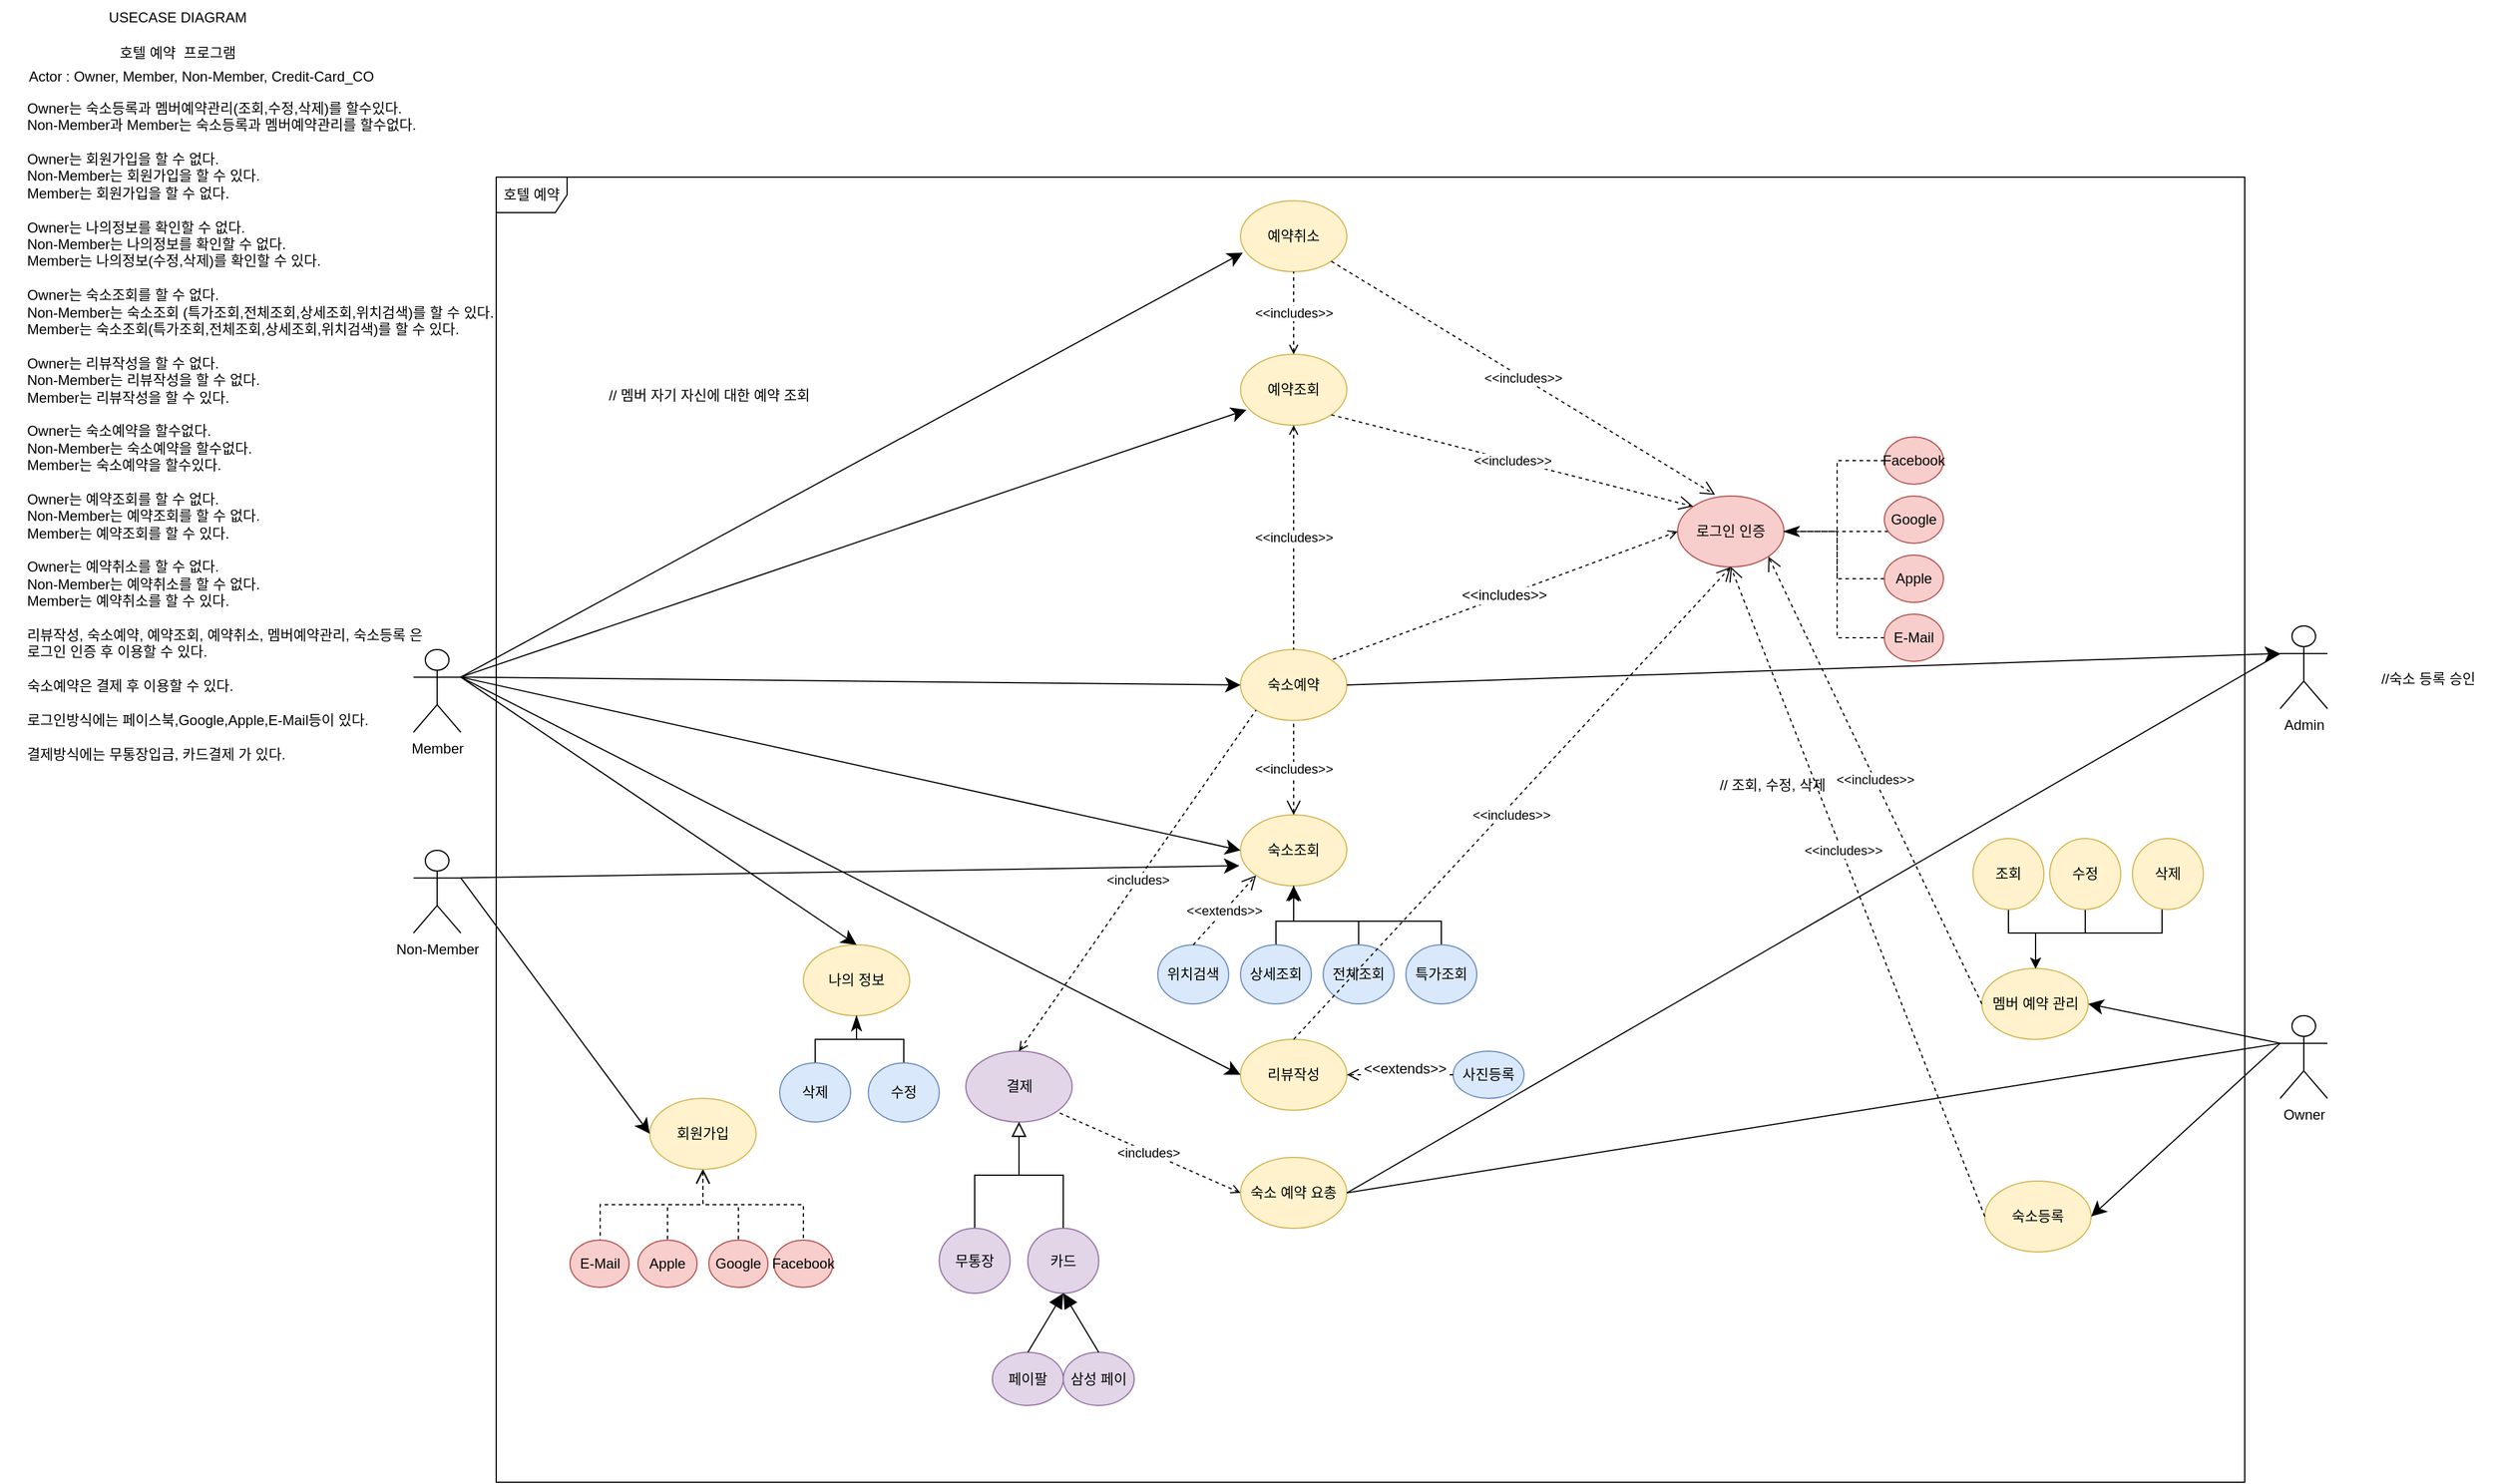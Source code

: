 <mxfile version="20.5.3" type="github" pages="5">
  <diagram id="LRee3-vCbLJE4PQT-OXH" name="USECASE DIAGRAM">
    <mxGraphModel dx="2031" dy="1134" grid="1" gridSize="10" guides="1" tooltips="1" connect="1" arrows="1" fold="1" page="1" pageScale="1" pageWidth="3300" pageHeight="4681" math="0" shadow="0">
      <root>
        <mxCell id="0" />
        <mxCell id="1" parent="0" />
        <mxCell id="O2pJUHBRTEmICEQSv-FM-2" value="호텔 예약" style="shape=umlFrame;whiteSpace=wrap;html=1;" parent="1" vertex="1">
          <mxGeometry x="430" y="160" width="1480" height="1105" as="geometry" />
        </mxCell>
        <mxCell id="YhjqENg5tmqZNu0jKvC--1" value="USECASE DIAGRAM" style="text;html=1;align=center;verticalAlign=middle;resizable=0;points=[];autosize=1;strokeColor=none;fillColor=none;" parent="1" vertex="1">
          <mxGeometry x="90" y="10" width="140" height="30" as="geometry" />
        </mxCell>
        <mxCell id="YhjqENg5tmqZNu0jKvC--2" value="호텔 예약&amp;nbsp; 프로그램" style="text;html=1;align=center;verticalAlign=middle;resizable=0;points=[];autosize=1;strokeColor=none;fillColor=none;" parent="1" vertex="1">
          <mxGeometry x="95" y="40" width="130" height="30" as="geometry" />
        </mxCell>
        <mxCell id="YhjqENg5tmqZNu0jKvC--3" value="Actor : Owner, Member, Non-Member, Credit-Card_CO" style="text;html=1;align=center;verticalAlign=middle;resizable=0;points=[];autosize=1;strokeColor=none;fillColor=none;" parent="1" vertex="1">
          <mxGeometry x="20" y="60" width="320" height="30" as="geometry" />
        </mxCell>
        <mxCell id="YhjqENg5tmqZNu0jKvC--7" value="Member" style="shape=umlActor;verticalLabelPosition=bottom;verticalAlign=top;html=1;" parent="1" vertex="1">
          <mxGeometry x="360" y="560" width="40" height="70" as="geometry" />
        </mxCell>
        <mxCell id="YhjqENg5tmqZNu0jKvC--8" value="Owner&lt;br&gt;" style="shape=umlActor;verticalLabelPosition=bottom;verticalAlign=top;html=1;" parent="1" vertex="1">
          <mxGeometry x="1940" y="870" width="40" height="70" as="geometry" />
        </mxCell>
        <mxCell id="YhjqENg5tmqZNu0jKvC--13" value="Non-Member" style="shape=umlActor;verticalLabelPosition=bottom;verticalAlign=top;html=1;" parent="1" vertex="1">
          <mxGeometry x="360" y="730" width="40" height="70" as="geometry" />
        </mxCell>
        <mxCell id="B9cGgUfPz6B5OdqblHFs-8" value="" style="edgeStyle=orthogonalEdgeStyle;rounded=0;orthogonalLoop=1;jettySize=auto;html=1;startArrow=open;startFill=0;endArrow=none;endFill=0;startSize=10;endSize=10;dashed=1;entryX=0.5;entryY=0;entryDx=0;entryDy=0;" edge="1" parent="1" target="B9cGgUfPz6B5OdqblHFs-6">
          <mxGeometry relative="1" as="geometry">
            <mxPoint x="605" y="1000" as="sourcePoint" />
            <Array as="points">
              <mxPoint x="605" y="1030" />
              <mxPoint x="518" y="1030" />
              <mxPoint x="518" y="1080" />
            </Array>
          </mxGeometry>
        </mxCell>
        <mxCell id="B9cGgUfPz6B5OdqblHFs-9" value="" style="edgeStyle=orthogonalEdgeStyle;rounded=0;orthogonalLoop=1;jettySize=auto;html=1;startArrow=open;startFill=0;endArrow=none;endFill=0;startSize=10;endSize=10;dashed=1;" edge="1" parent="1" source="YhjqENg5tmqZNu0jKvC--27" target="B9cGgUfPz6B5OdqblHFs-5">
          <mxGeometry relative="1" as="geometry" />
        </mxCell>
        <mxCell id="B9cGgUfPz6B5OdqblHFs-10" value="" style="edgeStyle=orthogonalEdgeStyle;rounded=0;orthogonalLoop=1;jettySize=auto;html=1;startArrow=open;startFill=0;endArrow=none;endFill=0;startSize=10;endSize=10;dashed=1;" edge="1" parent="1" source="YhjqENg5tmqZNu0jKvC--27" target="B9cGgUfPz6B5OdqblHFs-4">
          <mxGeometry relative="1" as="geometry" />
        </mxCell>
        <mxCell id="B9cGgUfPz6B5OdqblHFs-11" value="" style="edgeStyle=orthogonalEdgeStyle;rounded=0;orthogonalLoop=1;jettySize=auto;html=1;startArrow=open;startFill=0;endArrow=none;endFill=0;startSize=10;endSize=10;dashed=1;exitX=0.5;exitY=1;exitDx=0;exitDy=0;" edge="1" parent="1" source="YhjqENg5tmqZNu0jKvC--27" target="B9cGgUfPz6B5OdqblHFs-3">
          <mxGeometry relative="1" as="geometry" />
        </mxCell>
        <mxCell id="YhjqENg5tmqZNu0jKvC--27" value="회원가입" style="ellipse;whiteSpace=wrap;html=1;fillColor=#fff2cc;strokeColor=#d6b656;" parent="1" vertex="1">
          <mxGeometry x="560" y="940" width="90" height="60" as="geometry" />
        </mxCell>
        <mxCell id="YhjqENg5tmqZNu0jKvC--29" value="예약취소" style="ellipse;whiteSpace=wrap;html=1;fillColor=#fff2cc;strokeColor=#d6b656;" parent="1" vertex="1">
          <mxGeometry x="1060" y="180" width="90" height="60" as="geometry" />
        </mxCell>
        <mxCell id="YhjqENg5tmqZNu0jKvC--30" value="숙소등록&lt;br&gt;" style="ellipse;whiteSpace=wrap;html=1;fillColor=#fff2cc;strokeColor=#d6b656;" parent="1" vertex="1">
          <mxGeometry x="1690" y="1010" width="90" height="60" as="geometry" />
        </mxCell>
        <mxCell id="YhjqENg5tmqZNu0jKvC--31" value="숙소예약" style="ellipse;whiteSpace=wrap;html=1;fillColor=#fff2cc;strokeColor=#d6b656;" parent="1" vertex="1">
          <mxGeometry x="1060" y="560" width="90" height="60" as="geometry" />
        </mxCell>
        <mxCell id="YhjqENg5tmqZNu0jKvC--32" value="예약조회" style="ellipse;whiteSpace=wrap;html=1;fillColor=#fff2cc;strokeColor=#d6b656;" parent="1" vertex="1">
          <mxGeometry x="1060" y="310" width="90" height="60" as="geometry" />
        </mxCell>
        <mxCell id="YhjqENg5tmqZNu0jKvC--35" value="숙소조회" style="ellipse;whiteSpace=wrap;html=1;fillColor=#fff2cc;strokeColor=#d6b656;" parent="1" vertex="1">
          <mxGeometry x="1060" y="700" width="90" height="60" as="geometry" />
        </mxCell>
        <mxCell id="YhjqENg5tmqZNu0jKvC--36" value="리뷰작성" style="ellipse;whiteSpace=wrap;html=1;fillColor=#fff2cc;strokeColor=#d6b656;" parent="1" vertex="1">
          <mxGeometry x="1060" y="890" width="90" height="60" as="geometry" />
        </mxCell>
        <mxCell id="B9cGgUfPz6B5OdqblHFs-17" value="" style="edgeStyle=orthogonalEdgeStyle;rounded=0;orthogonalLoop=1;jettySize=auto;html=1;startArrow=none;startFill=0;endArrow=classic;endFill=1;startSize=10;endSize=10;" edge="1" parent="1" source="YhjqENg5tmqZNu0jKvC--44" target="YhjqENg5tmqZNu0jKvC--35">
          <mxGeometry relative="1" as="geometry">
            <Array as="points">
              <mxPoint x="1090" y="790" />
              <mxPoint x="1105" y="790" />
            </Array>
          </mxGeometry>
        </mxCell>
        <mxCell id="YhjqENg5tmqZNu0jKvC--44" value="상세조회" style="ellipse;whiteSpace=wrap;html=1;fillColor=#dae8fc;strokeColor=#6c8ebf;" parent="1" vertex="1">
          <mxGeometry x="1060" y="810" width="60" height="50" as="geometry" />
        </mxCell>
        <mxCell id="YhjqENg5tmqZNu0jKvC--47" value="로그인 인증" style="ellipse;whiteSpace=wrap;html=1;fillColor=#f8cecc;strokeColor=#b85450;" parent="1" vertex="1">
          <mxGeometry x="1430" y="430" width="90" height="60" as="geometry" />
        </mxCell>
        <mxCell id="YhjqENg5tmqZNu0jKvC--49" value="결제" style="ellipse;whiteSpace=wrap;html=1;fillColor=#e1d5e7;strokeColor=#9673a6;" parent="1" vertex="1">
          <mxGeometry x="827.5" y="900" width="90" height="60" as="geometry" />
        </mxCell>
        <mxCell id="YhjqENg5tmqZNu0jKvC--56" value="" style="endArrow=classic;html=1;rounded=0;fontSize=12;exitX=1;exitY=0.333;exitDx=0;exitDy=0;exitPerimeter=0;endFill=1;endSize=10;entryX=0.022;entryY=0.733;entryDx=0;entryDy=0;entryPerimeter=0;" parent="1" source="YhjqENg5tmqZNu0jKvC--7" target="YhjqENg5tmqZNu0jKvC--29" edge="1">
          <mxGeometry width="50" height="50" relative="1" as="geometry">
            <mxPoint x="905" y="530" as="sourcePoint" />
            <mxPoint x="545" y="330" as="targetPoint" />
          </mxGeometry>
        </mxCell>
        <mxCell id="YhjqENg5tmqZNu0jKvC--57" value="" style="endArrow=classic;html=1;rounded=0;fontSize=12;exitX=1;exitY=0.333;exitDx=0;exitDy=0;exitPerimeter=0;entryX=0.056;entryY=0.783;entryDx=0;entryDy=0;endFill=1;endSize=10;entryPerimeter=0;" parent="1" source="YhjqENg5tmqZNu0jKvC--7" target="YhjqENg5tmqZNu0jKvC--32" edge="1">
          <mxGeometry width="50" height="50" relative="1" as="geometry">
            <mxPoint x="905" y="530" as="sourcePoint" />
            <mxPoint x="955" y="480" as="targetPoint" />
          </mxGeometry>
        </mxCell>
        <mxCell id="YhjqENg5tmqZNu0jKvC--58" value="" style="endArrow=classic;html=1;rounded=0;fontSize=12;exitX=1;exitY=0.333;exitDx=0;exitDy=0;exitPerimeter=0;entryX=0;entryY=0.5;entryDx=0;entryDy=0;endFill=1;endSize=10;" parent="1" source="YhjqENg5tmqZNu0jKvC--7" target="YhjqENg5tmqZNu0jKvC--31" edge="1">
          <mxGeometry width="50" height="50" relative="1" as="geometry">
            <mxPoint x="425" y="513.333" as="sourcePoint" />
            <mxPoint x="555" y="430" as="targetPoint" />
          </mxGeometry>
        </mxCell>
        <mxCell id="YhjqENg5tmqZNu0jKvC--59" value="" style="endArrow=classic;html=1;rounded=0;fontSize=12;exitX=1;exitY=0.333;exitDx=0;exitDy=0;exitPerimeter=0;entryX=0;entryY=0.5;entryDx=0;entryDy=0;endFill=1;endSize=10;" parent="1" source="YhjqENg5tmqZNu0jKvC--7" target="YhjqENg5tmqZNu0jKvC--36" edge="1">
          <mxGeometry width="50" height="50" relative="1" as="geometry">
            <mxPoint x="905" y="530" as="sourcePoint" />
            <mxPoint x="955" y="480" as="targetPoint" />
          </mxGeometry>
        </mxCell>
        <mxCell id="YhjqENg5tmqZNu0jKvC--60" value="" style="endArrow=classic;html=1;rounded=0;fontSize=12;exitX=1;exitY=0.333;exitDx=0;exitDy=0;exitPerimeter=0;entryX=0;entryY=0.5;entryDx=0;entryDy=0;endFill=1;endSize=10;" parent="1" source="YhjqENg5tmqZNu0jKvC--7" target="YhjqENg5tmqZNu0jKvC--35" edge="1">
          <mxGeometry width="50" height="50" relative="1" as="geometry">
            <mxPoint x="425" y="503.333" as="sourcePoint" />
            <mxPoint x="555" y="570" as="targetPoint" />
          </mxGeometry>
        </mxCell>
        <mxCell id="YhjqENg5tmqZNu0jKvC--63" value="" style="endArrow=classic;html=1;rounded=0;fontSize=12;exitX=1;exitY=0.333;exitDx=0;exitDy=0;exitPerimeter=0;entryX=0;entryY=0.5;entryDx=0;entryDy=0;endFill=1;endSize=10;" parent="1" source="YhjqENg5tmqZNu0jKvC--13" target="YhjqENg5tmqZNu0jKvC--27" edge="1">
          <mxGeometry width="50" height="50" relative="1" as="geometry">
            <mxPoint x="905" y="530" as="sourcePoint" />
            <mxPoint x="955" y="480" as="targetPoint" />
          </mxGeometry>
        </mxCell>
        <mxCell id="YhjqENg5tmqZNu0jKvC--64" value="" style="endArrow=classic;html=1;rounded=0;fontSize=12;exitX=1;exitY=0.333;exitDx=0;exitDy=0;exitPerimeter=0;entryX=-0.011;entryY=0.717;entryDx=0;entryDy=0;endFill=1;endSize=10;entryPerimeter=0;" parent="1" source="YhjqENg5tmqZNu0jKvC--13" target="YhjqENg5tmqZNu0jKvC--35" edge="1">
          <mxGeometry width="50" height="50" relative="1" as="geometry">
            <mxPoint x="425" y="763.333" as="sourcePoint" />
            <mxPoint x="555" y="765" as="targetPoint" />
          </mxGeometry>
        </mxCell>
        <mxCell id="YhjqENg5tmqZNu0jKvC--80" value="&amp;lt;&amp;lt;includes&amp;gt;&amp;gt;" style="endArrow=none;dashed=1;html=1;rounded=0;fontSize=12;endFill=0;exitX=0;exitY=0.5;exitDx=0;exitDy=0;entryX=1;entryY=0;entryDx=0;entryDy=0;startArrow=open;startFill=0;" parent="1" source="YhjqENg5tmqZNu0jKvC--47" target="YhjqENg5tmqZNu0jKvC--31" edge="1">
          <mxGeometry width="50" height="50" relative="1" as="geometry">
            <mxPoint x="1110" y="500" as="sourcePoint" />
            <mxPoint x="900" y="580" as="targetPoint" />
            <mxPoint as="offset" />
          </mxGeometry>
        </mxCell>
        <mxCell id="SupQdwml2Qryj_TKrUDy-14" value="" style="edgeStyle=orthogonalEdgeStyle;rounded=0;orthogonalLoop=1;jettySize=auto;html=1;endArrow=classicThin;endFill=1;endSize=10;exitX=0.5;exitY=0;exitDx=0;exitDy=0;" parent="1" source="YhjqENg5tmqZNu0jKvC--95" target="YhjqENg5tmqZNu0jKvC--35" edge="1">
          <mxGeometry relative="1" as="geometry">
            <Array as="points">
              <mxPoint x="1230" y="790" />
              <mxPoint x="1105" y="790" />
            </Array>
            <mxPoint x="1400" y="970" as="sourcePoint" />
          </mxGeometry>
        </mxCell>
        <mxCell id="YhjqENg5tmqZNu0jKvC--95" value="특가조회" style="ellipse;whiteSpace=wrap;html=1;fillColor=#dae8fc;strokeColor=#6c8ebf;" parent="1" vertex="1">
          <mxGeometry x="1200" y="810" width="60" height="50" as="geometry" />
        </mxCell>
        <mxCell id="SupQdwml2Qryj_TKrUDy-15" value="" style="edgeStyle=orthogonalEdgeStyle;rounded=0;orthogonalLoop=1;jettySize=auto;html=1;endArrow=classicThin;endFill=1;endSize=10;exitX=0.5;exitY=0;exitDx=0;exitDy=0;entryX=0.5;entryY=1;entryDx=0;entryDy=0;" parent="1" source="YhjqENg5tmqZNu0jKvC--96" target="YhjqENg5tmqZNu0jKvC--35" edge="1">
          <mxGeometry relative="1" as="geometry">
            <Array as="points">
              <mxPoint x="1160" y="790" />
              <mxPoint x="1105" y="790" />
            </Array>
          </mxGeometry>
        </mxCell>
        <mxCell id="YhjqENg5tmqZNu0jKvC--96" value="전체조회" style="ellipse;whiteSpace=wrap;html=1;fillColor=#dae8fc;strokeColor=#6c8ebf;" parent="1" vertex="1">
          <mxGeometry x="1130" y="810" width="60" height="50" as="geometry" />
        </mxCell>
        <mxCell id="YhjqENg5tmqZNu0jKvC--100" value="사진등록" style="ellipse;whiteSpace=wrap;html=1;fillColor=#dae8fc;strokeColor=#6c8ebf;" parent="1" vertex="1">
          <mxGeometry x="1240" y="900" width="60" height="40" as="geometry" />
        </mxCell>
        <mxCell id="YhjqENg5tmqZNu0jKvC--101" value="&amp;lt;&amp;lt;extends&amp;gt;&amp;gt;" style="endArrow=open;dashed=1;html=1;rounded=0;fontSize=12;endFill=0;exitX=0;exitY=0.5;exitDx=0;exitDy=0;entryX=1;entryY=0.5;entryDx=0;entryDy=0;endSize=8;" parent="1" source="YhjqENg5tmqZNu0jKvC--100" target="YhjqENg5tmqZNu0jKvC--36" edge="1">
          <mxGeometry x="-0.092" y="-5" width="50" height="50" relative="1" as="geometry">
            <mxPoint x="1310" y="630" as="sourcePoint" />
            <mxPoint x="1170" y="680" as="targetPoint" />
            <mxPoint as="offset" />
          </mxGeometry>
        </mxCell>
        <mxCell id="YhjqENg5tmqZNu0jKvC--106" value="위치검색" style="ellipse;whiteSpace=wrap;html=1;fillColor=#dae8fc;strokeColor=#6c8ebf;" parent="1" vertex="1">
          <mxGeometry x="990" y="810" width="60" height="50" as="geometry" />
        </mxCell>
        <mxCell id="SupQdwml2Qryj_TKrUDy-26" value="" style="edgeStyle=orthogonalEdgeStyle;rounded=0;orthogonalLoop=1;jettySize=auto;html=1;endArrow=classicThin;endFill=1;endSize=10;dashed=1;" parent="1" source="YhjqENg5tmqZNu0jKvC--110" target="YhjqENg5tmqZNu0jKvC--47" edge="1">
          <mxGeometry relative="1" as="geometry">
            <Array as="points">
              <mxPoint x="1565" y="400" />
              <mxPoint x="1565" y="460" />
            </Array>
          </mxGeometry>
        </mxCell>
        <mxCell id="YhjqENg5tmqZNu0jKvC--110" value="Facebook" style="ellipse;whiteSpace=wrap;html=1;fillColor=#f8cecc;strokeColor=#b85450;" parent="1" vertex="1">
          <mxGeometry x="1605" y="380" width="50" height="40" as="geometry" />
        </mxCell>
        <mxCell id="SupQdwml2Qryj_TKrUDy-27" value="" style="edgeStyle=orthogonalEdgeStyle;rounded=0;orthogonalLoop=1;jettySize=auto;html=1;endArrow=classicThin;endFill=1;endSize=10;dashed=1;" parent="1" source="YhjqENg5tmqZNu0jKvC--111" target="YhjqENg5tmqZNu0jKvC--47" edge="1">
          <mxGeometry relative="1" as="geometry">
            <Array as="points">
              <mxPoint x="1575" y="460" />
              <mxPoint x="1575" y="460" />
            </Array>
          </mxGeometry>
        </mxCell>
        <mxCell id="YhjqENg5tmqZNu0jKvC--111" value="Google" style="ellipse;whiteSpace=wrap;html=1;fillColor=#f8cecc;strokeColor=#b85450;" parent="1" vertex="1">
          <mxGeometry x="1605" y="430" width="50" height="40" as="geometry" />
        </mxCell>
        <mxCell id="SupQdwml2Qryj_TKrUDy-28" value="" style="edgeStyle=orthogonalEdgeStyle;rounded=0;orthogonalLoop=1;jettySize=auto;html=1;endArrow=classicThin;endFill=1;endSize=10;dashed=1;" parent="1" source="YhjqENg5tmqZNu0jKvC--112" target="YhjqENg5tmqZNu0jKvC--47" edge="1">
          <mxGeometry relative="1" as="geometry">
            <Array as="points">
              <mxPoint x="1565" y="500" />
              <mxPoint x="1565" y="460" />
            </Array>
          </mxGeometry>
        </mxCell>
        <mxCell id="YhjqENg5tmqZNu0jKvC--112" value="Apple" style="ellipse;whiteSpace=wrap;html=1;fillColor=#f8cecc;strokeColor=#b85450;" parent="1" vertex="1">
          <mxGeometry x="1605" y="480" width="50" height="40" as="geometry" />
        </mxCell>
        <mxCell id="SupQdwml2Qryj_TKrUDy-29" value="" style="edgeStyle=orthogonalEdgeStyle;rounded=0;orthogonalLoop=1;jettySize=auto;html=1;endArrow=classicThin;endFill=1;endSize=10;dashed=1;" parent="1" source="YhjqENg5tmqZNu0jKvC--114" target="YhjqENg5tmqZNu0jKvC--47" edge="1">
          <mxGeometry relative="1" as="geometry">
            <Array as="points">
              <mxPoint x="1565" y="550" />
              <mxPoint x="1565" y="460" />
            </Array>
          </mxGeometry>
        </mxCell>
        <mxCell id="YhjqENg5tmqZNu0jKvC--114" value="E-Mail" style="ellipse;whiteSpace=wrap;html=1;fillColor=#f8cecc;strokeColor=#b85450;" parent="1" vertex="1">
          <mxGeometry x="1605" y="530" width="50" height="40" as="geometry" />
        </mxCell>
        <mxCell id="YhjqENg5tmqZNu0jKvC--117" value="삼성 페이" style="ellipse;whiteSpace=wrap;html=1;fillColor=#e1d5e7;strokeColor=#9673a6;" parent="1" vertex="1">
          <mxGeometry x="910" y="1155" width="60" height="45" as="geometry" />
        </mxCell>
        <mxCell id="YhjqENg5tmqZNu0jKvC--118" value="페이팔" style="ellipse;whiteSpace=wrap;html=1;fillColor=#e1d5e7;strokeColor=#9673a6;" parent="1" vertex="1">
          <mxGeometry x="850" y="1155" width="60" height="45" as="geometry" />
        </mxCell>
        <mxCell id="YhjqENg5tmqZNu0jKvC--123" value="나의 정보" style="ellipse;whiteSpace=wrap;html=1;fillColor=#fff2cc;strokeColor=#d6b656;" parent="1" vertex="1">
          <mxGeometry x="690" y="810" width="90" height="60" as="geometry" />
        </mxCell>
        <mxCell id="YhjqENg5tmqZNu0jKvC--124" value="" style="endArrow=classic;html=1;rounded=0;fontSize=12;exitX=1;exitY=0.333;exitDx=0;exitDy=0;exitPerimeter=0;entryX=0.5;entryY=0;entryDx=0;entryDy=0;endFill=1;endSize=10;" parent="1" source="YhjqENg5tmqZNu0jKvC--7" target="YhjqENg5tmqZNu0jKvC--123" edge="1">
          <mxGeometry width="50" height="50" relative="1" as="geometry">
            <mxPoint x="425" y="563.333" as="sourcePoint" />
            <mxPoint x="745" y="760.0" as="targetPoint" />
          </mxGeometry>
        </mxCell>
        <mxCell id="SupQdwml2Qryj_TKrUDy-22" value="" style="edgeStyle=orthogonalEdgeStyle;rounded=0;orthogonalLoop=1;jettySize=auto;html=1;endArrow=classicThin;endFill=1;endSize=10;entryX=0.5;entryY=1;entryDx=0;entryDy=0;" parent="1" source="YhjqENg5tmqZNu0jKvC--129" target="YhjqENg5tmqZNu0jKvC--123" edge="1">
          <mxGeometry relative="1" as="geometry">
            <Array as="points">
              <mxPoint x="700" y="890" />
              <mxPoint x="735" y="890" />
            </Array>
          </mxGeometry>
        </mxCell>
        <mxCell id="YhjqENg5tmqZNu0jKvC--129" value="삭제" style="ellipse;whiteSpace=wrap;html=1;fillColor=#dae8fc;strokeColor=#6c8ebf;direction=south;" parent="1" vertex="1">
          <mxGeometry x="670" y="910" width="60" height="50" as="geometry" />
        </mxCell>
        <mxCell id="SupQdwml2Qryj_TKrUDy-21" value="" style="edgeStyle=orthogonalEdgeStyle;rounded=0;orthogonalLoop=1;jettySize=auto;html=1;endArrow=classicThin;endFill=1;endSize=10;" parent="1" source="YhjqENg5tmqZNu0jKvC--130" target="YhjqENg5tmqZNu0jKvC--123" edge="1">
          <mxGeometry relative="1" as="geometry">
            <Array as="points">
              <mxPoint x="775" y="890" />
              <mxPoint x="735" y="890" />
            </Array>
          </mxGeometry>
        </mxCell>
        <mxCell id="YhjqENg5tmqZNu0jKvC--130" value="수정" style="ellipse;whiteSpace=wrap;html=1;fillColor=#dae8fc;strokeColor=#6c8ebf;" parent="1" vertex="1">
          <mxGeometry x="745" y="910" width="60" height="50" as="geometry" />
        </mxCell>
        <mxCell id="SupQdwml2Qryj_TKrUDy-11" value="&amp;lt;&amp;lt;includes&amp;gt;&amp;gt;" style="endArrow=open;html=1;rounded=0;entryX=0;entryY=0;entryDx=0;entryDy=0;exitX=1;exitY=1;exitDx=0;exitDy=0;endFill=0;dashed=1;endSize=10;" parent="1" source="YhjqENg5tmqZNu0jKvC--32" target="YhjqENg5tmqZNu0jKvC--47" edge="1">
          <mxGeometry width="50" height="50" relative="1" as="geometry">
            <mxPoint x="1020" y="500" as="sourcePoint" />
            <mxPoint x="1070" y="450" as="targetPoint" />
          </mxGeometry>
        </mxCell>
        <mxCell id="SupQdwml2Qryj_TKrUDy-12" value="&amp;lt;&amp;lt;includes&amp;gt;&amp;gt;" style="endArrow=open;html=1;rounded=0;entryX=0.5;entryY=1;entryDx=0;entryDy=0;exitX=0.5;exitY=0;exitDx=0;exitDy=0;endFill=0;dashed=1;endSize=10;" parent="1" source="YhjqENg5tmqZNu0jKvC--36" target="YhjqENg5tmqZNu0jKvC--47" edge="1">
          <mxGeometry x="-0.027" y="-7" width="50" height="50" relative="1" as="geometry">
            <mxPoint x="906.82" y="438.787" as="sourcePoint" />
            <mxPoint x="1158.18" y="351.213" as="targetPoint" />
            <mxPoint x="-1" as="offset" />
          </mxGeometry>
        </mxCell>
        <mxCell id="SupQdwml2Qryj_TKrUDy-36" value="&amp;lt;includes&amp;gt;" style="endArrow=none;html=1;rounded=0;endSize=10;entryX=0;entryY=1;entryDx=0;entryDy=0;exitX=0.5;exitY=0;exitDx=0;exitDy=0;dashed=1;endFill=0;startArrow=open;startFill=0;" parent="1" source="YhjqENg5tmqZNu0jKvC--49" target="YhjqENg5tmqZNu0jKvC--31" edge="1">
          <mxGeometry width="50" height="50" relative="1" as="geometry">
            <mxPoint x="865" y="540" as="sourcePoint" />
            <mxPoint x="915" y="490" as="targetPoint" />
          </mxGeometry>
        </mxCell>
        <mxCell id="tjA7VHKbfEr3mHhEBpgr-12" value="" style="edgeStyle=orthogonalEdgeStyle;rounded=0;orthogonalLoop=1;jettySize=auto;html=1;startArrow=none;startFill=0;endArrow=block;endFill=0;startSize=10;endSize=10;" parent="1" source="SupQdwml2Qryj_TKrUDy-37" target="YhjqENg5tmqZNu0jKvC--49" edge="1">
          <mxGeometry relative="1" as="geometry" />
        </mxCell>
        <mxCell id="SupQdwml2Qryj_TKrUDy-37" value="무통장" style="ellipse;whiteSpace=wrap;html=1;fillColor=#e1d5e7;strokeColor=#9673a6;" parent="1" vertex="1">
          <mxGeometry x="805" y="1050" width="60" height="55" as="geometry" />
        </mxCell>
        <mxCell id="tjA7VHKbfEr3mHhEBpgr-13" value="" style="edgeStyle=orthogonalEdgeStyle;rounded=0;orthogonalLoop=1;jettySize=auto;html=1;startArrow=none;startFill=0;endArrow=block;endFill=0;startSize=10;endSize=10;" parent="1" source="SupQdwml2Qryj_TKrUDy-38" target="YhjqENg5tmqZNu0jKvC--49" edge="1">
          <mxGeometry relative="1" as="geometry" />
        </mxCell>
        <mxCell id="SupQdwml2Qryj_TKrUDy-38" value="카드" style="ellipse;whiteSpace=wrap;html=1;fillColor=#e1d5e7;strokeColor=#9673a6;" parent="1" vertex="1">
          <mxGeometry x="880" y="1050" width="60" height="55" as="geometry" />
        </mxCell>
        <mxCell id="SupQdwml2Qryj_TKrUDy-41" value="" style="endArrow=block;html=1;rounded=0;endSize=10;entryX=0.5;entryY=1;entryDx=0;entryDy=0;exitX=0.5;exitY=0;exitDx=0;exitDy=0;endFill=1;" parent="1" source="YhjqENg5tmqZNu0jKvC--117" target="SupQdwml2Qryj_TKrUDy-38" edge="1">
          <mxGeometry width="50" height="50" relative="1" as="geometry">
            <mxPoint x="662.5" y="1190" as="sourcePoint" />
            <mxPoint x="712.5" y="1140" as="targetPoint" />
          </mxGeometry>
        </mxCell>
        <mxCell id="SupQdwml2Qryj_TKrUDy-42" value="" style="endArrow=block;html=1;rounded=0;endSize=10;entryX=0.5;entryY=1;entryDx=0;entryDy=0;exitX=0.5;exitY=0;exitDx=0;exitDy=0;endFill=1;" parent="1" source="YhjqENg5tmqZNu0jKvC--118" target="SupQdwml2Qryj_TKrUDy-38" edge="1">
          <mxGeometry width="50" height="50" relative="1" as="geometry">
            <mxPoint x="137.5" y="1000" as="sourcePoint" />
            <mxPoint x="154.48" y="959.01" as="targetPoint" />
          </mxGeometry>
        </mxCell>
        <mxCell id="tjA7VHKbfEr3mHhEBpgr-2" value="멤버 예약 관리" style="ellipse;whiteSpace=wrap;html=1;fillColor=#fff2cc;strokeColor=#d6b656;" parent="1" vertex="1">
          <mxGeometry x="1687.5" y="830" width="90" height="60" as="geometry" />
        </mxCell>
        <mxCell id="tjA7VHKbfEr3mHhEBpgr-6" value="&amp;lt;&amp;lt;includes&amp;gt;&amp;gt;" style="endArrow=none;html=1;rounded=0;endSize=10;exitX=0.5;exitY=0;exitDx=0;exitDy=0;entryX=0.5;entryY=1;entryDx=0;entryDy=0;dashed=1;endFill=0;startArrow=open;startFill=0;" parent="1" source="YhjqENg5tmqZNu0jKvC--32" target="YhjqENg5tmqZNu0jKvC--29" edge="1">
          <mxGeometry width="50" height="50" relative="1" as="geometry">
            <mxPoint x="1450" y="550" as="sourcePoint" />
            <mxPoint x="1500" y="500" as="targetPoint" />
          </mxGeometry>
        </mxCell>
        <mxCell id="tjA7VHKbfEr3mHhEBpgr-7" value="// 멤버 자기 자신에 대한 예약 조회" style="text;html=1;align=center;verticalAlign=middle;resizable=0;points=[];autosize=1;strokeColor=none;fillColor=none;" parent="1" vertex="1">
          <mxGeometry x="505" y="330" width="210" height="30" as="geometry" />
        </mxCell>
        <mxCell id="tjA7VHKbfEr3mHhEBpgr-8" value="&amp;lt;&amp;lt;includes&amp;gt;&amp;gt;" style="endArrow=open;html=1;rounded=0;endSize=10;exitX=1;exitY=1;exitDx=0;exitDy=0;entryX=0.352;entryY=-0.018;entryDx=0;entryDy=0;dashed=1;endFill=0;entryPerimeter=0;" parent="1" source="YhjqENg5tmqZNu0jKvC--29" target="YhjqENg5tmqZNu0jKvC--47" edge="1">
          <mxGeometry width="50" height="50" relative="1" as="geometry">
            <mxPoint x="865" y="340.0" as="sourcePoint" />
            <mxPoint x="865" y="260" as="targetPoint" />
          </mxGeometry>
        </mxCell>
        <mxCell id="tjA7VHKbfEr3mHhEBpgr-16" value="&amp;lt;&amp;lt;includes&amp;gt;&amp;gt;" style="endArrow=none;html=1;rounded=0;startSize=10;endSize=10;entryX=0.5;entryY=1;entryDx=0;entryDy=0;dashed=1;endFill=0;startArrow=open;startFill=0;exitX=0.5;exitY=0;exitDx=0;exitDy=0;" parent="1" target="YhjqENg5tmqZNu0jKvC--31" edge="1" source="YhjqENg5tmqZNu0jKvC--35">
          <mxGeometry width="50" height="50" relative="1" as="geometry">
            <mxPoint x="1105" y="720" as="sourcePoint" />
            <mxPoint x="1360" y="500" as="targetPoint" />
            <mxPoint y="1" as="offset" />
          </mxGeometry>
        </mxCell>
        <mxCell id="tjA7VHKbfEr3mHhEBpgr-17" value="&amp;lt;&amp;lt;extends&amp;gt;&amp;gt;" style="endArrow=open;html=1;rounded=0;dashed=1;startSize=10;endSize=10;entryX=0;entryY=1;entryDx=0;entryDy=0;exitX=0.5;exitY=0;exitDx=0;exitDy=0;endFill=0;" parent="1" source="YhjqENg5tmqZNu0jKvC--106" target="YhjqENg5tmqZNu0jKvC--35" edge="1">
          <mxGeometry width="50" height="50" relative="1" as="geometry">
            <mxPoint x="1310" y="670" as="sourcePoint" />
            <mxPoint x="1360" y="620" as="targetPoint" />
          </mxGeometry>
        </mxCell>
        <mxCell id="tjA7VHKbfEr3mHhEBpgr-18" value="&amp;lt;&amp;lt;includes&amp;gt;&amp;gt;" style="endArrow=open;html=1;rounded=0;dashed=1;startSize=10;endSize=10;entryX=0.5;entryY=1;entryDx=0;entryDy=0;exitX=0;exitY=0.5;exitDx=0;exitDy=0;endFill=0;" parent="1" source="YhjqENg5tmqZNu0jKvC--30" target="YhjqENg5tmqZNu0jKvC--47" edge="1">
          <mxGeometry x="0.126" y="-1" width="50" height="50" relative="1" as="geometry">
            <mxPoint x="975" y="550" as="sourcePoint" />
            <mxPoint x="1062.03" y="241.072" as="targetPoint" />
            <mxPoint as="offset" />
          </mxGeometry>
        </mxCell>
        <mxCell id="tjA7VHKbfEr3mHhEBpgr-20" value="&amp;lt;&amp;lt;includes&amp;gt;&amp;gt;" style="endArrow=open;html=1;rounded=0;dashed=1;startSize=10;endSize=10;entryX=1;entryY=1;entryDx=0;entryDy=0;exitX=0;exitY=0.5;exitDx=0;exitDy=0;endFill=0;" parent="1" source="tjA7VHKbfEr3mHhEBpgr-2" target="YhjqENg5tmqZNu0jKvC--47" edge="1">
          <mxGeometry width="50" height="50" relative="1" as="geometry">
            <mxPoint x="1305.0" y="230" as="sourcePoint" />
            <mxPoint x="1062.03" y="198.928" as="targetPoint" />
          </mxGeometry>
        </mxCell>
        <mxCell id="82aKuM7ouqwr-aGR9GEj-1" value="" style="endArrow=classic;html=1;rounded=0;startSize=10;endSize=10;entryX=1;entryY=0.5;entryDx=0;entryDy=0;exitX=0;exitY=0.333;exitDx=0;exitDy=0;exitPerimeter=0;" parent="1" source="YhjqENg5tmqZNu0jKvC--8" target="tjA7VHKbfEr3mHhEBpgr-2" edge="1">
          <mxGeometry width="50" height="50" relative="1" as="geometry">
            <mxPoint x="745" y="1440" as="sourcePoint" />
            <mxPoint x="795" y="1390" as="targetPoint" />
          </mxGeometry>
        </mxCell>
        <mxCell id="82aKuM7ouqwr-aGR9GEj-3" value="" style="endArrow=classic;html=1;rounded=0;startSize=10;endSize=10;entryX=1;entryY=0.5;entryDx=0;entryDy=0;exitX=0;exitY=0.333;exitDx=0;exitDy=0;exitPerimeter=0;" parent="1" source="YhjqENg5tmqZNu0jKvC--8" target="YhjqENg5tmqZNu0jKvC--30" edge="1">
          <mxGeometry width="50" height="50" relative="1" as="geometry">
            <mxPoint x="1295.0" y="1083.333" as="sourcePoint" />
            <mxPoint x="1165.0" y="1120" as="targetPoint" />
          </mxGeometry>
        </mxCell>
        <mxCell id="82aKuM7ouqwr-aGR9GEj-4" value="// 조회, 수정, 삭제" style="text;html=1;align=center;verticalAlign=middle;resizable=0;points=[];autosize=1;strokeColor=none;fillColor=none;" parent="1" vertex="1">
          <mxGeometry x="1450" y="660" width="120" height="30" as="geometry" />
        </mxCell>
        <mxCell id="8BZ6L4OPyTDKWKxEXBUy-11" value="" style="edgeStyle=orthogonalEdgeStyle;rounded=0;orthogonalLoop=1;jettySize=auto;html=1;startArrow=none;" parent="1" source="8BZ6L4OPyTDKWKxEXBUy-5" target="tjA7VHKbfEr3mHhEBpgr-2" edge="1">
          <mxGeometry relative="1" as="geometry">
            <Array as="points">
              <mxPoint x="1775" y="800" />
              <mxPoint x="1733" y="800" />
            </Array>
          </mxGeometry>
        </mxCell>
        <mxCell id="8BZ6L4OPyTDKWKxEXBUy-15" value="" style="edgeStyle=orthogonalEdgeStyle;rounded=0;orthogonalLoop=1;jettySize=auto;html=1;" parent="1" source="8BZ6L4OPyTDKWKxEXBUy-3" target="tjA7VHKbfEr3mHhEBpgr-2" edge="1">
          <mxGeometry relative="1" as="geometry">
            <Array as="points">
              <mxPoint x="1840" y="800" />
              <mxPoint x="1733" y="800" />
            </Array>
          </mxGeometry>
        </mxCell>
        <mxCell id="8BZ6L4OPyTDKWKxEXBUy-3" value="삭제" style="ellipse;whiteSpace=wrap;html=1;fillColor=#fff2cc;strokeColor=#d6b656;" parent="1" vertex="1">
          <mxGeometry x="1815" y="720" width="60" height="60" as="geometry" />
        </mxCell>
        <mxCell id="8BZ6L4OPyTDKWKxEXBUy-13" value="" style="edgeStyle=orthogonalEdgeStyle;rounded=0;orthogonalLoop=1;jettySize=auto;html=1;" parent="1" source="8BZ6L4OPyTDKWKxEXBUy-4" target="tjA7VHKbfEr3mHhEBpgr-2" edge="1">
          <mxGeometry relative="1" as="geometry">
            <Array as="points">
              <mxPoint x="1710" y="800" />
              <mxPoint x="1733" y="800" />
            </Array>
          </mxGeometry>
        </mxCell>
        <mxCell id="8BZ6L4OPyTDKWKxEXBUy-4" value="조회" style="ellipse;whiteSpace=wrap;html=1;fillColor=#fff2cc;strokeColor=#d6b656;" parent="1" vertex="1">
          <mxGeometry x="1680" y="720" width="60" height="60" as="geometry" />
        </mxCell>
        <mxCell id="8BZ6L4OPyTDKWKxEXBUy-10" value="" style="edgeStyle=orthogonalEdgeStyle;rounded=0;orthogonalLoop=1;jettySize=auto;html=1;" parent="1" source="8BZ6L4OPyTDKWKxEXBUy-5" target="tjA7VHKbfEr3mHhEBpgr-2" edge="1">
          <mxGeometry relative="1" as="geometry">
            <Array as="points">
              <mxPoint x="1775" y="800" />
              <mxPoint x="1733" y="800" />
            </Array>
          </mxGeometry>
        </mxCell>
        <mxCell id="8BZ6L4OPyTDKWKxEXBUy-5" value="수정" style="ellipse;whiteSpace=wrap;html=1;fillColor=#fff2cc;strokeColor=#d6b656;" parent="1" vertex="1">
          <mxGeometry x="1745" y="720" width="60" height="60" as="geometry" />
        </mxCell>
        <mxCell id="xCFELMfRx6td031JTHCx-1" value="&amp;lt;&amp;lt;includes&amp;gt;&amp;gt;" style="endArrow=none;html=1;rounded=0;endSize=10;exitX=0.5;exitY=1;exitDx=0;exitDy=0;entryX=0.5;entryY=0;entryDx=0;entryDy=0;dashed=1;endFill=0;startArrow=open;startFill=0;" parent="1" source="YhjqENg5tmqZNu0jKvC--32" target="YhjqENg5tmqZNu0jKvC--31" edge="1">
          <mxGeometry width="50" height="50" relative="1" as="geometry">
            <mxPoint x="1105" y="320" as="sourcePoint" />
            <mxPoint x="1105" y="250" as="targetPoint" />
          </mxGeometry>
        </mxCell>
        <mxCell id="Wc8GbwjAeZDyRrW3RM1n-1" value="&lt;div style=&quot;text-align: left;&quot;&gt;&lt;span style=&quot;background-color: initial;&quot;&gt;Owner는 숙소등록과 멤버예약관리(조회,수정,삭제)를 할수있다.&lt;/span&gt;&lt;/div&gt;&lt;div style=&quot;text-align: left;&quot;&gt;&lt;span style=&quot;background-color: initial;&quot;&gt;Non-Member과 Member는 숙소등록과 멤버예약관리를 할수없다.&lt;/span&gt;&lt;/div&gt;&lt;div style=&quot;text-align: left;&quot;&gt;&lt;span style=&quot;background-color: initial;&quot;&gt;&lt;br&gt;&lt;/span&gt;&lt;/div&gt;&lt;div style=&quot;text-align: left;&quot;&gt;&lt;span style=&quot;background-color: initial;&quot;&gt;Owner는 회원가입을 할 수 없다.&lt;/span&gt;&lt;/div&gt;&lt;div style=&quot;text-align: left;&quot;&gt;Non-Member는 회원가입을 할 수 있다.&lt;/div&gt;&lt;div style=&quot;text-align: left;&quot;&gt;Member는 회원가입을 할 수 없다.&lt;/div&gt;&lt;div style=&quot;text-align: left;&quot;&gt;&lt;span style=&quot;background-color: initial;&quot;&gt;&lt;br&gt;&lt;/span&gt;&lt;/div&gt;&lt;div style=&quot;text-align: left;&quot;&gt;Owner는 나의정보를 확인할 수 없다.&lt;/div&gt;&lt;div style=&quot;text-align: left;&quot;&gt;Non-Member는 나의정보를 확인할 수 없다.&lt;/div&gt;&lt;div style=&quot;text-align: left;&quot;&gt;Member는 나의정보(수정,삭제)를 확인할 수 있다.&lt;/div&gt;&lt;div style=&quot;text-align: left;&quot;&gt;&lt;br&gt;&lt;/div&gt;&lt;div style=&quot;text-align: left;&quot;&gt;Owner는 숙소조회를 할 수 없다.&lt;/div&gt;&lt;div style=&quot;text-align: left;&quot;&gt;Non-Member는 숙소조회 (특가조회,전체조회,상세조회,위치검색)&lt;span style=&quot;background-color: initial;&quot;&gt;를 할 수 있다.&lt;/span&gt;&lt;/div&gt;&lt;div style=&quot;text-align: left;&quot;&gt;Member는 숙소조회(특가조회,전체조회,상세조회,위치검색)를 할 수 있다.&lt;/div&gt;&lt;div style=&quot;text-align: left;&quot;&gt;&lt;br&gt;&lt;/div&gt;&lt;div style=&quot;text-align: left;&quot;&gt;Owner는 리뷰작성을 할 수 없다.&lt;/div&gt;&lt;div style=&quot;text-align: left;&quot;&gt;Non-Member는 리뷰작성을 할 수 없다.&lt;/div&gt;&lt;div style=&quot;text-align: left;&quot;&gt;Member는 리뷰작성을 할 수 있다.&lt;/div&gt;&lt;div style=&quot;text-align: left;&quot;&gt;&lt;br&gt;&lt;/div&gt;&lt;div style=&quot;text-align: left;&quot;&gt;Owner는 숙소예약을 할수없다.&lt;/div&gt;&lt;div style=&quot;text-align: left;&quot;&gt;Non-Member는 숙소예약을 할수없다.&lt;/div&gt;&lt;div style=&quot;text-align: left;&quot;&gt;Member는 숙소예약을 할수있다.&lt;/div&gt;&lt;div style=&quot;text-align: left;&quot;&gt;&lt;br&gt;&lt;/div&gt;&lt;div style=&quot;text-align: left;&quot;&gt;Owner는 예약조회를 할 수 없다.&lt;/div&gt;&lt;div style=&quot;text-align: left;&quot;&gt;Non-Member는 예약조회를 할 수 없다.&lt;/div&gt;&lt;div style=&quot;text-align: left;&quot;&gt;Member는 예약조회를 할 수 있다.&lt;/div&gt;&lt;div style=&quot;text-align: left;&quot;&gt;&lt;br&gt;&lt;/div&gt;&lt;div style=&quot;text-align: left;&quot;&gt;Owner는 예약취소를 할 수 없다.&lt;/div&gt;&lt;div style=&quot;text-align: left;&quot;&gt;Non-Member는 예약취소를 할 수 없다.&lt;/div&gt;&lt;div style=&quot;text-align: left;&quot;&gt;Member는 예약취소를 할 수 있다.&lt;/div&gt;&lt;div style=&quot;text-align: left;&quot;&gt;&lt;br&gt;&lt;/div&gt;&lt;div style=&quot;text-align: left;&quot;&gt;리뷰작성, 숙소예약, 예약조회, 예약취소, 멤버예약관리, 숙소등록 은&lt;/div&gt;&lt;div style=&quot;text-align: left;&quot;&gt;로그인 인증 후 이용할 수 있다.&lt;/div&gt;&lt;div style=&quot;text-align: left;&quot;&gt;&lt;br&gt;&lt;/div&gt;&lt;div style=&quot;text-align: left;&quot;&gt;숙소예약은 결제 후 이용할 수 있다.&lt;/div&gt;&lt;div style=&quot;text-align: left;&quot;&gt;&lt;br&gt;&lt;/div&gt;&lt;div style=&quot;text-align: left;&quot;&gt;로그인방식에는 페이스북,Google,Apple,E-Mail등이 있다.&lt;/div&gt;&lt;div style=&quot;text-align: left;&quot;&gt;&lt;br&gt;&lt;/div&gt;&lt;div style=&quot;text-align: left;&quot;&gt;결제방식에는 무통장입금, 카드결제 가 있다.&lt;/div&gt;" style="text;html=1;align=center;verticalAlign=middle;resizable=0;points=[];autosize=1;strokeColor=none;fillColor=none;" parent="1" vertex="1">
          <mxGeometry x="10" y="90" width="440" height="570" as="geometry" />
        </mxCell>
        <mxCell id="B9cGgUfPz6B5OdqblHFs-1" value="Admin" style="shape=umlActor;verticalLabelPosition=bottom;verticalAlign=top;html=1;" vertex="1" parent="1">
          <mxGeometry x="1940" y="540" width="40" height="70" as="geometry" />
        </mxCell>
        <mxCell id="B9cGgUfPz6B5OdqblHFs-3" value="Facebook" style="ellipse;whiteSpace=wrap;html=1;fillColor=#f8cecc;strokeColor=#b85450;" vertex="1" parent="1">
          <mxGeometry x="665" y="1060" width="50" height="40" as="geometry" />
        </mxCell>
        <mxCell id="B9cGgUfPz6B5OdqblHFs-4" value="Google" style="ellipse;whiteSpace=wrap;html=1;fillColor=#f8cecc;strokeColor=#b85450;" vertex="1" parent="1">
          <mxGeometry x="610" y="1060" width="50" height="40" as="geometry" />
        </mxCell>
        <mxCell id="B9cGgUfPz6B5OdqblHFs-5" value="Apple" style="ellipse;whiteSpace=wrap;html=1;fillColor=#f8cecc;strokeColor=#b85450;" vertex="1" parent="1">
          <mxGeometry x="550" y="1060" width="50" height="40" as="geometry" />
        </mxCell>
        <mxCell id="B9cGgUfPz6B5OdqblHFs-6" value="E-Mail" style="ellipse;whiteSpace=wrap;html=1;fillColor=#f8cecc;strokeColor=#b85450;" vertex="1" parent="1">
          <mxGeometry x="492.5" y="1060" width="50" height="40" as="geometry" />
        </mxCell>
        <mxCell id="B9cGgUfPz6B5OdqblHFs-12" value="" style="endArrow=classic;html=1;rounded=0;fontSize=12;entryX=0;entryY=0.333;entryDx=0;entryDy=0;endFill=1;endSize=10;entryPerimeter=0;exitX=1;exitY=0.5;exitDx=0;exitDy=0;" edge="1" parent="1" source="YhjqENg5tmqZNu0jKvC--31" target="B9cGgUfPz6B5OdqblHFs-1">
          <mxGeometry width="50" height="50" relative="1" as="geometry">
            <mxPoint x="1460" y="520" as="sourcePoint" />
            <mxPoint x="1075.04" y="366.98" as="targetPoint" />
          </mxGeometry>
        </mxCell>
        <mxCell id="B9cGgUfPz6B5OdqblHFs-13" value="숙소 예약 요총" style="ellipse;whiteSpace=wrap;html=1;fillColor=#fff2cc;strokeColor=#d6b656;" vertex="1" parent="1">
          <mxGeometry x="1060" y="990" width="90" height="60" as="geometry" />
        </mxCell>
        <mxCell id="B9cGgUfPz6B5OdqblHFs-14" value="&amp;lt;includes&amp;gt;" style="endArrow=none;html=1;rounded=0;endSize=10;entryX=1;entryY=1;entryDx=0;entryDy=0;exitX=0;exitY=0.5;exitDx=0;exitDy=0;dashed=1;endFill=0;startArrow=open;startFill=0;" edge="1" parent="1" source="B9cGgUfPz6B5OdqblHFs-13" target="YhjqENg5tmqZNu0jKvC--49">
          <mxGeometry width="50" height="50" relative="1" as="geometry">
            <mxPoint x="845" y="960" as="sourcePoint" />
            <mxPoint x="1083.436" y="621.382" as="targetPoint" />
          </mxGeometry>
        </mxCell>
        <mxCell id="B9cGgUfPz6B5OdqblHFs-20" value="" style="endArrow=none;html=1;rounded=0;startSize=10;endSize=10;entryX=1;entryY=0.5;entryDx=0;entryDy=0;exitX=0;exitY=0.333;exitDx=0;exitDy=0;exitPerimeter=0;endFill=0;" edge="1" parent="1" source="YhjqENg5tmqZNu0jKvC--8" target="B9cGgUfPz6B5OdqblHFs-13">
          <mxGeometry width="50" height="50" relative="1" as="geometry">
            <mxPoint x="1940" y="903.333" as="sourcePoint" />
            <mxPoint x="1810" y="1225" as="targetPoint" />
          </mxGeometry>
        </mxCell>
        <mxCell id="B9cGgUfPz6B5OdqblHFs-21" value="" style="endArrow=none;html=1;rounded=0;startSize=10;endSize=10;entryX=1;entryY=0.5;entryDx=0;entryDy=0;exitX=0;exitY=0.333;exitDx=0;exitDy=0;exitPerimeter=0;endFill=0;" edge="1" parent="1" source="B9cGgUfPz6B5OdqblHFs-1" target="B9cGgUfPz6B5OdqblHFs-13">
          <mxGeometry width="50" height="50" relative="1" as="geometry">
            <mxPoint x="1940" y="903.333" as="sourcePoint" />
            <mxPoint x="1160" y="1030" as="targetPoint" />
          </mxGeometry>
        </mxCell>
        <mxCell id="B9cGgUfPz6B5OdqblHFs-22" value="//숙소 등록 승인" style="text;html=1;align=center;verticalAlign=middle;resizable=0;points=[];autosize=1;strokeColor=none;fillColor=none;" vertex="1" parent="1">
          <mxGeometry x="2010" y="570" width="110" height="30" as="geometry" />
        </mxCell>
      </root>
    </mxGraphModel>
  </diagram>
  <diagram id="GdRORdRjzIzfb_fSJSPl" name="CLASS DIAGRAM">
    <mxGraphModel dx="1673" dy="934" grid="1" gridSize="10" guides="1" tooltips="1" connect="1" arrows="1" fold="1" page="1" pageScale="1" pageWidth="3300" pageHeight="4681" math="0" shadow="0">
      <root>
        <mxCell id="0" />
        <mxCell id="1" parent="0" />
        <mxCell id="vAVw65D24xYV3-0vCZaX-1" value="Member" style="swimlane;fontStyle=1;align=center;verticalAlign=top;childLayout=stackLayout;horizontal=1;startSize=26;horizontalStack=0;resizeParent=1;resizeParentMax=0;resizeLast=0;collapsible=1;marginBottom=0;" parent="1" vertex="1">
          <mxGeometry x="785" y="293" width="160" height="398" as="geometry" />
        </mxCell>
        <mxCell id="vAVw65D24xYV3-0vCZaX-2" value="+memId : String" style="text;strokeColor=none;fillColor=none;align=left;verticalAlign=top;spacingLeft=4;spacingRight=4;overflow=hidden;rotatable=0;points=[[0,0.5],[1,0.5]];portConstraint=eastwest;" parent="vAVw65D24xYV3-0vCZaX-1" vertex="1">
          <mxGeometry y="26" width="160" height="26" as="geometry" />
        </mxCell>
        <mxCell id="5adXpeyZpg4L9Kuzkj-i-13" value="+pwd : String" style="text;strokeColor=none;fillColor=none;align=left;verticalAlign=top;spacingLeft=4;spacingRight=4;overflow=hidden;rotatable=0;points=[[0,0.5],[1,0.5]];portConstraint=eastwest;" parent="vAVw65D24xYV3-0vCZaX-1" vertex="1">
          <mxGeometry y="52" width="160" height="26" as="geometry" />
        </mxCell>
        <mxCell id="5adXpeyZpg4L9Kuzkj-i-10" value="+name : String" style="text;strokeColor=none;fillColor=none;align=left;verticalAlign=top;spacingLeft=4;spacingRight=4;overflow=hidden;rotatable=0;points=[[0,0.5],[1,0.5]];portConstraint=eastwest;" parent="vAVw65D24xYV3-0vCZaX-1" vertex="1">
          <mxGeometry y="78" width="160" height="26" as="geometry" />
        </mxCell>
        <mxCell id="5adXpeyZpg4L9Kuzkj-i-14" value="+userid : String" style="text;strokeColor=none;fillColor=none;align=left;verticalAlign=top;spacingLeft=4;spacingRight=4;overflow=hidden;rotatable=0;points=[[0,0.5],[1,0.5]];portConstraint=eastwest;" parent="vAVw65D24xYV3-0vCZaX-1" vertex="1">
          <mxGeometry y="104" width="160" height="26" as="geometry" />
        </mxCell>
        <mxCell id="Ck5WtnK0a4EWLnSCeXpF-1" value="+memphone : String" style="text;strokeColor=none;fillColor=none;align=left;verticalAlign=top;spacingLeft=4;spacingRight=4;overflow=hidden;rotatable=0;points=[[0,0.5],[1,0.5]];portConstraint=eastwest;" parent="vAVw65D24xYV3-0vCZaX-1" vertex="1">
          <mxGeometry y="130" width="160" height="26" as="geometry" />
        </mxCell>
        <mxCell id="Ck5WtnK0a4EWLnSCeXpF-2" value="+memaddr : String" style="text;strokeColor=none;fillColor=none;align=left;verticalAlign=top;spacingLeft=4;spacingRight=4;overflow=hidden;rotatable=0;points=[[0,0.5],[1,0.5]];portConstraint=eastwest;" parent="vAVw65D24xYV3-0vCZaX-1" vertex="1">
          <mxGeometry y="156" width="160" height="26" as="geometry" />
        </mxCell>
        <mxCell id="Ck5WtnK0a4EWLnSCeXpF-9" value="+email : String" style="text;strokeColor=none;fillColor=none;align=left;verticalAlign=top;spacingLeft=4;spacingRight=4;overflow=hidden;rotatable=0;points=[[0,0.5],[1,0.5]];portConstraint=eastwest;" parent="vAVw65D24xYV3-0vCZaX-1" vertex="1">
          <mxGeometry y="182" width="160" height="26" as="geometry" />
        </mxCell>
        <mxCell id="vAVw65D24xYV3-0vCZaX-3" value="" style="line;strokeWidth=1;fillColor=none;align=left;verticalAlign=middle;spacingTop=-1;spacingLeft=3;spacingRight=3;rotatable=0;labelPosition=right;points=[];portConstraint=eastwest;strokeColor=inherit;" parent="vAVw65D24xYV3-0vCZaX-1" vertex="1">
          <mxGeometry y="208" width="160" height="8" as="geometry" />
        </mxCell>
        <mxCell id="vAVw65D24xYV3-0vCZaX-4" value="+ ShowAllHotel() : ArrayList&lt;HotelDTO&gt;" style="text;strokeColor=none;fillColor=none;align=left;verticalAlign=top;spacingLeft=4;spacingRight=4;overflow=hidden;rotatable=0;points=[[0,0.5],[1,0.5]];portConstraint=eastwest;" parent="vAVw65D24xYV3-0vCZaX-1" vertex="1">
          <mxGeometry y="216" width="160" height="26" as="geometry" />
        </mxCell>
        <mxCell id="uvrRHwA9leoTSAs1IItm-1" value="+ RegisterMem() : boolean" style="text;strokeColor=none;fillColor=none;align=left;verticalAlign=top;spacingLeft=4;spacingRight=4;overflow=hidden;rotatable=0;points=[[0,0.5],[1,0.5]];portConstraint=eastwest;" vertex="1" parent="vAVw65D24xYV3-0vCZaX-1">
          <mxGeometry y="242" width="160" height="26" as="geometry" />
        </mxCell>
        <mxCell id="TgxbyeTpAY49UPhfXr1N-1" value="+ UpdateAddress() :boolean" style="text;strokeColor=none;fillColor=none;align=left;verticalAlign=top;spacingLeft=4;spacingRight=4;overflow=hidden;rotatable=0;points=[[0,0.5],[1,0.5]];portConstraint=eastwest;" vertex="1" parent="vAVw65D24xYV3-0vCZaX-1">
          <mxGeometry y="268" width="160" height="26" as="geometry" />
        </mxCell>
        <mxCell id="TgxbyeTpAY49UPhfXr1N-2" value="+ UnregisterMem() : boolean" style="text;strokeColor=none;fillColor=none;align=left;verticalAlign=top;spacingLeft=4;spacingRight=4;overflow=hidden;rotatable=0;points=[[0,0.5],[1,0.5]];portConstraint=eastwest;" vertex="1" parent="vAVw65D24xYV3-0vCZaX-1">
          <mxGeometry y="294" width="160" height="26" as="geometry" />
        </mxCell>
        <mxCell id="myBstSlD8rCviWtDarrq-1" value="+ ReserveHotel() : boolean" style="text;strokeColor=none;fillColor=none;align=left;verticalAlign=top;spacingLeft=4;spacingRight=4;overflow=hidden;rotatable=0;points=[[0,0.5],[1,0.5]];portConstraint=eastwest;" vertex="1" parent="vAVw65D24xYV3-0vCZaX-1">
          <mxGeometry y="320" width="160" height="26" as="geometry" />
        </mxCell>
        <mxCell id="myBstSlD8rCviWtDarrq-2" value="+ CancelReserve() : boolean" style="text;strokeColor=none;fillColor=none;align=left;verticalAlign=top;spacingLeft=4;spacingRight=4;overflow=hidden;rotatable=0;points=[[0,0.5],[1,0.5]];portConstraint=eastwest;" vertex="1" parent="vAVw65D24xYV3-0vCZaX-1">
          <mxGeometry y="346" width="160" height="26" as="geometry" />
        </mxCell>
        <mxCell id="w0UNExnAi0crlPxNBBnL-1" value="+ SearchReserve() : boolean" style="text;strokeColor=none;fillColor=none;align=left;verticalAlign=top;spacingLeft=4;spacingRight=4;overflow=hidden;rotatable=0;points=[[0,0.5],[1,0.5]];portConstraint=eastwest;" vertex="1" parent="vAVw65D24xYV3-0vCZaX-1">
          <mxGeometry y="372" width="160" height="26" as="geometry" />
        </mxCell>
        <mxCell id="SmTNugHInIBF0ZXaUS3c-8" value="Hotel" style="swimlane;fontStyle=1;align=center;verticalAlign=top;childLayout=stackLayout;horizontal=1;startSize=26;horizontalStack=0;resizeParent=1;resizeParentMax=0;resizeLast=0;collapsible=1;marginBottom=0;" parent="1" vertex="1">
          <mxGeometry x="785" y="20" width="160" height="164" as="geometry" />
        </mxCell>
        <mxCell id="SmTNugHInIBF0ZXaUS3c-9" value="+hotelId : String" style="text;strokeColor=none;fillColor=none;align=left;verticalAlign=top;spacingLeft=4;spacingRight=4;overflow=hidden;rotatable=0;points=[[0,0.5],[1,0.5]];portConstraint=eastwest;" parent="SmTNugHInIBF0ZXaUS3c-8" vertex="1">
          <mxGeometry y="26" width="160" height="26" as="geometry" />
        </mxCell>
        <mxCell id="qQW0p6myW3ZazwPJE9Bm-1" value="+hotelName : String" style="text;strokeColor=none;fillColor=none;align=left;verticalAlign=top;spacingLeft=4;spacingRight=4;overflow=hidden;rotatable=0;points=[[0,0.5],[1,0.5]];portConstraint=eastwest;" parent="SmTNugHInIBF0ZXaUS3c-8" vertex="1">
          <mxGeometry y="52" width="160" height="26" as="geometry" />
        </mxCell>
        <mxCell id="qQW0p6myW3ZazwPJE9Bm-7" value="+isReserve : boolean" style="text;strokeColor=none;fillColor=none;align=left;verticalAlign=top;spacingLeft=4;spacingRight=4;overflow=hidden;rotatable=0;points=[[0,0.5],[1,0.5]];portConstraint=eastwest;" parent="SmTNugHInIBF0ZXaUS3c-8" vertex="1">
          <mxGeometry y="78" width="160" height="26" as="geometry" />
        </mxCell>
        <mxCell id="Ck5WtnK0a4EWLnSCeXpF-33" value="+price : int" style="text;strokeColor=none;fillColor=none;align=left;verticalAlign=top;spacingLeft=4;spacingRight=4;overflow=hidden;rotatable=0;points=[[0,0.5],[1,0.5]];portConstraint=eastwest;" parent="SmTNugHInIBF0ZXaUS3c-8" vertex="1">
          <mxGeometry y="104" width="160" height="26" as="geometry" />
        </mxCell>
        <mxCell id="SmTNugHInIBF0ZXaUS3c-10" value="" style="line;strokeWidth=1;fillColor=none;align=left;verticalAlign=middle;spacingTop=-1;spacingLeft=3;spacingRight=3;rotatable=0;labelPosition=right;points=[];portConstraint=eastwest;strokeColor=inherit;" parent="SmTNugHInIBF0ZXaUS3c-8" vertex="1">
          <mxGeometry y="130" width="160" height="8" as="geometry" />
        </mxCell>
        <mxCell id="SmTNugHInIBF0ZXaUS3c-11" value="+ method(type): type" style="text;strokeColor=none;fillColor=none;align=left;verticalAlign=top;spacingLeft=4;spacingRight=4;overflow=hidden;rotatable=0;points=[[0,0.5],[1,0.5]];portConstraint=eastwest;" parent="SmTNugHInIBF0ZXaUS3c-8" vertex="1">
          <mxGeometry y="138" width="160" height="26" as="geometry" />
        </mxCell>
        <mxCell id="SmTNugHInIBF0ZXaUS3c-12" value="Reserve" style="swimlane;fontStyle=1;align=center;verticalAlign=top;childLayout=stackLayout;horizontal=1;startSize=26;horizontalStack=0;resizeParent=1;resizeParentMax=0;resizeLast=0;collapsible=1;marginBottom=0;" parent="1" vertex="1">
          <mxGeometry x="1350" y="20" width="160" height="190" as="geometry" />
        </mxCell>
        <mxCell id="SmTNugHInIBF0ZXaUS3c-13" value="+rId : String" style="text;strokeColor=none;fillColor=none;align=left;verticalAlign=top;spacingLeft=4;spacingRight=4;overflow=hidden;rotatable=0;points=[[0,0.5],[1,0.5]];portConstraint=eastwest;" parent="SmTNugHInIBF0ZXaUS3c-12" vertex="1">
          <mxGeometry y="26" width="160" height="26" as="geometry" />
        </mxCell>
        <mxCell id="qQW0p6myW3ZazwPJE9Bm-2" value="+memId : String" style="text;strokeColor=none;fillColor=none;align=left;verticalAlign=top;spacingLeft=4;spacingRight=4;overflow=hidden;rotatable=0;points=[[0,0.5],[1,0.5]];portConstraint=eastwest;" parent="SmTNugHInIBF0ZXaUS3c-12" vertex="1">
          <mxGeometry y="52" width="160" height="26" as="geometry" />
        </mxCell>
        <mxCell id="qQW0p6myW3ZazwPJE9Bm-3" value="+hotelId : String" style="text;strokeColor=none;fillColor=none;align=left;verticalAlign=top;spacingLeft=4;spacingRight=4;overflow=hidden;rotatable=0;points=[[0,0.5],[1,0.5]];portConstraint=eastwest;" parent="SmTNugHInIBF0ZXaUS3c-12" vertex="1">
          <mxGeometry y="78" width="160" height="26" as="geometry" />
        </mxCell>
        <mxCell id="qQW0p6myW3ZazwPJE9Bm-5" value="+startDate : Date" style="text;strokeColor=none;fillColor=none;align=left;verticalAlign=top;spacingLeft=4;spacingRight=4;overflow=hidden;rotatable=0;points=[[0,0.5],[1,0.5]];portConstraint=eastwest;" parent="SmTNugHInIBF0ZXaUS3c-12" vertex="1">
          <mxGeometry y="104" width="160" height="26" as="geometry" />
        </mxCell>
        <mxCell id="qQW0p6myW3ZazwPJE9Bm-6" value="+endDate : Date" style="text;strokeColor=none;fillColor=none;align=left;verticalAlign=top;spacingLeft=4;spacingRight=4;overflow=hidden;rotatable=0;points=[[0,0.5],[1,0.5]];portConstraint=eastwest;" parent="SmTNugHInIBF0ZXaUS3c-12" vertex="1">
          <mxGeometry y="130" width="160" height="26" as="geometry" />
        </mxCell>
        <mxCell id="SmTNugHInIBF0ZXaUS3c-14" value="" style="line;strokeWidth=1;fillColor=none;align=left;verticalAlign=middle;spacingTop=-1;spacingLeft=3;spacingRight=3;rotatable=0;labelPosition=right;points=[];portConstraint=eastwest;strokeColor=inherit;" parent="SmTNugHInIBF0ZXaUS3c-12" vertex="1">
          <mxGeometry y="156" width="160" height="8" as="geometry" />
        </mxCell>
        <mxCell id="SmTNugHInIBF0ZXaUS3c-15" value="+ method(type): type" style="text;strokeColor=none;fillColor=none;align=left;verticalAlign=top;spacingLeft=4;spacingRight=4;overflow=hidden;rotatable=0;points=[[0,0.5],[1,0.5]];portConstraint=eastwest;" parent="SmTNugHInIBF0ZXaUS3c-12" vertex="1">
          <mxGeometry y="164" width="160" height="26" as="geometry" />
        </mxCell>
        <mxCell id="AcfW0djn9gpdHcZyoNlk-1" value="Login" style="swimlane;fontStyle=1;align=center;verticalAlign=top;childLayout=stackLayout;horizontal=1;startSize=26;horizontalStack=0;resizeParent=1;resizeParentMax=0;resizeLast=0;collapsible=1;marginBottom=0;" parent="1" vertex="1">
          <mxGeometry x="1112.5" y="303" width="160" height="268" as="geometry" />
        </mxCell>
        <mxCell id="AcfW0djn9gpdHcZyoNlk-2" value="+emailId : String" style="text;strokeColor=none;fillColor=none;align=left;verticalAlign=top;spacingLeft=4;spacingRight=4;overflow=hidden;rotatable=0;points=[[0,0.5],[1,0.5]];portConstraint=eastwest;" parent="AcfW0djn9gpdHcZyoNlk-1" vertex="1">
          <mxGeometry y="26" width="160" height="26" as="geometry" />
        </mxCell>
        <mxCell id="AcfW0djn9gpdHcZyoNlk-3" value="+emailPwd : String" style="text;strokeColor=none;fillColor=none;align=left;verticalAlign=top;spacingLeft=4;spacingRight=4;overflow=hidden;rotatable=0;points=[[0,0.5],[1,0.5]];portConstraint=eastwest;" parent="AcfW0djn9gpdHcZyoNlk-1" vertex="1">
          <mxGeometry y="52" width="160" height="26" as="geometry" />
        </mxCell>
        <mxCell id="AcfW0djn9gpdHcZyoNlk-4" value="+Salt : String" style="text;strokeColor=none;fillColor=none;align=left;verticalAlign=top;spacingLeft=4;spacingRight=4;overflow=hidden;rotatable=0;points=[[0,0.5],[1,0.5]];portConstraint=eastwest;" parent="AcfW0djn9gpdHcZyoNlk-1" vertex="1">
          <mxGeometry y="78" width="160" height="26" as="geometry" />
        </mxCell>
        <mxCell id="PHiW3bTUT3YuJuOqAd-f-1" value="+memId : String" style="text;strokeColor=none;fillColor=none;align=left;verticalAlign=top;spacingLeft=4;spacingRight=4;overflow=hidden;rotatable=0;points=[[0,0.5],[1,0.5]];portConstraint=eastwest;" parent="AcfW0djn9gpdHcZyoNlk-1" vertex="1">
          <mxGeometry y="104" width="160" height="26" as="geometry" />
        </mxCell>
        <mxCell id="PHiW3bTUT3YuJuOqAd-f-2" value="+memPwd : String" style="text;strokeColor=none;fillColor=none;align=left;verticalAlign=top;spacingLeft=4;spacingRight=4;overflow=hidden;rotatable=0;points=[[0,0.5],[1,0.5]];portConstraint=eastwest;" parent="AcfW0djn9gpdHcZyoNlk-1" vertex="1">
          <mxGeometry y="130" width="160" height="26" as="geometry" />
        </mxCell>
        <mxCell id="AcfW0djn9gpdHcZyoNlk-7" value="" style="line;strokeWidth=1;fillColor=none;align=left;verticalAlign=middle;spacingTop=-1;spacingLeft=3;spacingRight=3;rotatable=0;labelPosition=right;points=[];portConstraint=eastwest;strokeColor=inherit;" parent="AcfW0djn9gpdHcZyoNlk-1" vertex="1">
          <mxGeometry y="156" width="160" height="8" as="geometry" />
        </mxCell>
        <mxCell id="AcfW0djn9gpdHcZyoNlk-8" value="+Google() : void" style="text;strokeColor=none;fillColor=none;align=left;verticalAlign=top;spacingLeft=4;spacingRight=4;overflow=hidden;rotatable=0;points=[[0,0.5],[1,0.5]];portConstraint=eastwest;" parent="AcfW0djn9gpdHcZyoNlk-1" vertex="1">
          <mxGeometry y="164" width="160" height="26" as="geometry" />
        </mxCell>
        <mxCell id="uZNZuwEiP9WAGu298nGO-24" value="+Apple() : void" style="text;strokeColor=none;fillColor=none;align=left;verticalAlign=top;spacingLeft=4;spacingRight=4;overflow=hidden;rotatable=0;points=[[0,0.5],[1,0.5]];portConstraint=eastwest;" vertex="1" parent="AcfW0djn9gpdHcZyoNlk-1">
          <mxGeometry y="190" width="160" height="26" as="geometry" />
        </mxCell>
        <mxCell id="uZNZuwEiP9WAGu298nGO-25" value="+Facebook() : void" style="text;strokeColor=none;fillColor=none;align=left;verticalAlign=top;spacingLeft=4;spacingRight=4;overflow=hidden;rotatable=0;points=[[0,0.5],[1,0.5]];portConstraint=eastwest;" vertex="1" parent="AcfW0djn9gpdHcZyoNlk-1">
          <mxGeometry y="216" width="160" height="26" as="geometry" />
        </mxCell>
        <mxCell id="uZNZuwEiP9WAGu298nGO-26" value="+E-mail() : void" style="text;strokeColor=none;fillColor=none;align=left;verticalAlign=top;spacingLeft=4;spacingRight=4;overflow=hidden;rotatable=0;points=[[0,0.5],[1,0.5]];portConstraint=eastwest;" vertex="1" parent="AcfW0djn9gpdHcZyoNlk-1">
          <mxGeometry y="242" width="160" height="26" as="geometry" />
        </mxCell>
        <mxCell id="_oDhzE5n_I7t8yUIcJyj-1" value="Owner" style="swimlane;fontStyle=1;align=center;verticalAlign=top;childLayout=stackLayout;horizontal=1;startSize=26;horizontalStack=0;resizeParent=1;resizeParentMax=0;resizeLast=0;collapsible=1;marginBottom=0;" parent="1" vertex="1">
          <mxGeometry x="490" y="20" width="160" height="216" as="geometry" />
        </mxCell>
        <mxCell id="_oDhzE5n_I7t8yUIcJyj-2" value="+hotelId : String" style="text;strokeColor=none;fillColor=none;align=left;verticalAlign=top;spacingLeft=4;spacingRight=4;overflow=hidden;rotatable=0;points=[[0,0.5],[1,0.5]];portConstraint=eastwest;" parent="_oDhzE5n_I7t8yUIcJyj-1" vertex="1">
          <mxGeometry y="26" width="160" height="26" as="geometry" />
        </mxCell>
        <mxCell id="_oDhzE5n_I7t8yUIcJyj-3" value="+hotelName : String" style="text;strokeColor=none;fillColor=none;align=left;verticalAlign=top;spacingLeft=4;spacingRight=4;overflow=hidden;rotatable=0;points=[[0,0.5],[1,0.5]];portConstraint=eastwest;" parent="_oDhzE5n_I7t8yUIcJyj-1" vertex="1">
          <mxGeometry y="52" width="160" height="26" as="geometry" />
        </mxCell>
        <mxCell id="_oDhzE5n_I7t8yUIcJyj-4" value="+isReserve : boolean" style="text;strokeColor=none;fillColor=none;align=left;verticalAlign=top;spacingLeft=4;spacingRight=4;overflow=hidden;rotatable=0;points=[[0,0.5],[1,0.5]];portConstraint=eastwest;" parent="_oDhzE5n_I7t8yUIcJyj-1" vertex="1">
          <mxGeometry y="78" width="160" height="26" as="geometry" />
        </mxCell>
        <mxCell id="_oDhzE5n_I7t8yUIcJyj-5" value="" style="line;strokeWidth=1;fillColor=none;align=left;verticalAlign=middle;spacingTop=-1;spacingLeft=3;spacingRight=3;rotatable=0;labelPosition=right;points=[];portConstraint=eastwest;strokeColor=inherit;" parent="_oDhzE5n_I7t8yUIcJyj-1" vertex="1">
          <mxGeometry y="104" width="160" height="8" as="geometry" />
        </mxCell>
        <mxCell id="_oDhzE5n_I7t8yUIcJyj-6" value="+ RegisterHotel(): boolean" style="text;strokeColor=none;fillColor=none;align=left;verticalAlign=top;spacingLeft=4;spacingRight=4;overflow=hidden;rotatable=0;points=[[0,0.5],[1,0.5]];portConstraint=eastwest;" parent="_oDhzE5n_I7t8yUIcJyj-1" vertex="1">
          <mxGeometry y="112" width="160" height="26" as="geometry" />
        </mxCell>
        <mxCell id="1U7tkj2lGaHPTDt_HG95-2" value="+ ChangePrice() : boolean" style="text;strokeColor=none;fillColor=none;align=left;verticalAlign=top;spacingLeft=4;spacingRight=4;overflow=hidden;rotatable=0;points=[[0,0.5],[1,0.5]];portConstraint=eastwest;" vertex="1" parent="_oDhzE5n_I7t8yUIcJyj-1">
          <mxGeometry y="138" width="160" height="26" as="geometry" />
        </mxCell>
        <mxCell id="WE2IdKfXv61aaBtUFobK-2" value="+ ModifyDate : boolean" style="text;strokeColor=none;fillColor=none;align=left;verticalAlign=top;spacingLeft=4;spacingRight=4;overflow=hidden;rotatable=0;points=[[0,0.5],[1,0.5]];portConstraint=eastwest;" vertex="1" parent="_oDhzE5n_I7t8yUIcJyj-1">
          <mxGeometry y="164" width="160" height="26" as="geometry" />
        </mxCell>
        <mxCell id="WE2IdKfXv61aaBtUFobK-1" value="+ UnregisterHotel() : boolean" style="text;strokeColor=none;fillColor=none;align=left;verticalAlign=top;spacingLeft=4;spacingRight=4;overflow=hidden;rotatable=0;points=[[0,0.5],[1,0.5]];portConstraint=eastwest;" vertex="1" parent="_oDhzE5n_I7t8yUIcJyj-1">
          <mxGeometry y="190" width="160" height="26" as="geometry" />
        </mxCell>
        <mxCell id="uZNZuwEiP9WAGu298nGO-20" style="edgeStyle=orthogonalEdgeStyle;rounded=0;orthogonalLoop=1;jettySize=auto;html=1;entryX=0;entryY=0.5;entryDx=0;entryDy=0;endArrow=none;endFill=0;endSize=10;startArrow=open;startFill=0;startSize=10;" edge="1" parent="1" source="4Q2dv6XQ2wrrbGF6nt7m-1" target="Ck5WtnK0a4EWLnSCeXpF-1">
          <mxGeometry relative="1" as="geometry" />
        </mxCell>
        <mxCell id="4Q2dv6XQ2wrrbGF6nt7m-1" value="Payment" style="swimlane;fontStyle=1;align=center;verticalAlign=top;childLayout=stackLayout;horizontal=1;startSize=26;horizontalStack=0;resizeParent=1;resizeParentMax=0;resizeLast=0;collapsible=1;marginBottom=0;" parent="1" vertex="1">
          <mxGeometry x="480" y="520" width="160" height="138" as="geometry" />
        </mxCell>
        <mxCell id="4Q2dv6XQ2wrrbGF6nt7m-2" value="+payId : String" style="text;strokeColor=none;fillColor=none;align=left;verticalAlign=top;spacingLeft=4;spacingRight=4;overflow=hidden;rotatable=0;points=[[0,0.5],[1,0.5]];portConstraint=eastwest;" parent="4Q2dv6XQ2wrrbGF6nt7m-1" vertex="1">
          <mxGeometry y="26" width="160" height="26" as="geometry" />
        </mxCell>
        <mxCell id="4Q2dv6XQ2wrrbGF6nt7m-3" value="+Price : int" style="text;strokeColor=none;fillColor=none;align=left;verticalAlign=top;spacingLeft=4;spacingRight=4;overflow=hidden;rotatable=0;points=[[0,0.5],[1,0.5]];portConstraint=eastwest;" parent="4Q2dv6XQ2wrrbGF6nt7m-1" vertex="1">
          <mxGeometry y="52" width="160" height="26" as="geometry" />
        </mxCell>
        <mxCell id="4Q2dv6XQ2wrrbGF6nt7m-4" value="+reservationId : String" style="text;strokeColor=none;fillColor=none;align=left;verticalAlign=top;spacingLeft=4;spacingRight=4;overflow=hidden;rotatable=0;points=[[0,0.5],[1,0.5]];portConstraint=eastwest;" parent="4Q2dv6XQ2wrrbGF6nt7m-1" vertex="1">
          <mxGeometry y="78" width="160" height="26" as="geometry" />
        </mxCell>
        <mxCell id="4Q2dv6XQ2wrrbGF6nt7m-5" value="" style="line;strokeWidth=1;fillColor=none;align=left;verticalAlign=middle;spacingTop=-1;spacingLeft=3;spacingRight=3;rotatable=0;labelPosition=right;points=[];portConstraint=eastwest;strokeColor=inherit;" parent="4Q2dv6XQ2wrrbGF6nt7m-1" vertex="1">
          <mxGeometry y="104" width="160" height="8" as="geometry" />
        </mxCell>
        <mxCell id="4Q2dv6XQ2wrrbGF6nt7m-6" value="+ method(type): type" style="text;strokeColor=none;fillColor=none;align=left;verticalAlign=top;spacingLeft=4;spacingRight=4;overflow=hidden;rotatable=0;points=[[0,0.5],[1,0.5]];portConstraint=eastwest;" parent="4Q2dv6XQ2wrrbGF6nt7m-1" vertex="1">
          <mxGeometry y="112" width="160" height="26" as="geometry" />
        </mxCell>
        <mxCell id="Ck5WtnK0a4EWLnSCeXpF-10" value="" style="endArrow=diamondThin;html=1;rounded=0;fontSize=15;startSize=15;endSize=15;exitX=0;exitY=0.5;exitDx=0;exitDy=0;endFill=1;entryX=1;entryY=0.5;entryDx=0;entryDy=0;" parent="1" source="qQW0p6myW3ZazwPJE9Bm-3" target="qQW0p6myW3ZazwPJE9Bm-7" edge="1">
          <mxGeometry width="50" height="50" relative="1" as="geometry">
            <mxPoint x="900" y="320" as="sourcePoint" />
            <mxPoint x="940" y="131" as="targetPoint" />
          </mxGeometry>
        </mxCell>
        <mxCell id="Ck5WtnK0a4EWLnSCeXpF-11" value="" style="endArrow=diamondThin;html=1;rounded=0;fontSize=15;startSize=15;endSize=15;exitX=0.5;exitY=0;exitDx=0;exitDy=0;endFill=1;" parent="1" source="vAVw65D24xYV3-0vCZaX-1" edge="1">
          <mxGeometry width="50" height="50" relative="1" as="geometry">
            <mxPoint x="1170" y="141" as="sourcePoint" />
            <mxPoint x="865" y="190" as="targetPoint" />
            <Array as="points">
              <mxPoint x="865" y="220" />
            </Array>
          </mxGeometry>
        </mxCell>
        <mxCell id="Ck5WtnK0a4EWLnSCeXpF-12" value="Cash" style="swimlane;fontStyle=1;align=center;verticalAlign=top;childLayout=stackLayout;horizontal=1;startSize=26;horizontalStack=0;resizeParent=1;resizeParentMax=0;resizeLast=0;collapsible=1;marginBottom=0;" parent="1" vertex="1">
          <mxGeometry x="350" y="758" width="160" height="34" as="geometry" />
        </mxCell>
        <mxCell id="Ck5WtnK0a4EWLnSCeXpF-16" value="" style="line;strokeWidth=1;fillColor=none;align=left;verticalAlign=middle;spacingTop=-1;spacingLeft=3;spacingRight=3;rotatable=0;labelPosition=right;points=[];portConstraint=eastwest;strokeColor=inherit;" parent="Ck5WtnK0a4EWLnSCeXpF-12" vertex="1">
          <mxGeometry y="26" width="160" height="8" as="geometry" />
        </mxCell>
        <mxCell id="Ck5WtnK0a4EWLnSCeXpF-18" value="Credit_card" style="swimlane;fontStyle=1;align=center;verticalAlign=top;childLayout=stackLayout;horizontal=1;startSize=26;horizontalStack=0;resizeParent=1;resizeParentMax=0;resizeLast=0;collapsible=1;marginBottom=0;" parent="1" vertex="1">
          <mxGeometry x="560" y="758" width="160" height="34" as="geometry" />
        </mxCell>
        <mxCell id="Ck5WtnK0a4EWLnSCeXpF-22" value="" style="line;strokeWidth=1;fillColor=none;align=left;verticalAlign=middle;spacingTop=-1;spacingLeft=3;spacingRight=3;rotatable=0;labelPosition=right;points=[];portConstraint=eastwest;strokeColor=inherit;" parent="Ck5WtnK0a4EWLnSCeXpF-18" vertex="1">
          <mxGeometry y="26" width="160" height="8" as="geometry" />
        </mxCell>
        <mxCell id="Ck5WtnK0a4EWLnSCeXpF-24" value="" style="endArrow=diamondThin;html=1;rounded=0;fontSize=15;startSize=15;endSize=15;exitX=0.5;exitY=0;exitDx=0;exitDy=0;endFill=0;" parent="1" source="Ck5WtnK0a4EWLnSCeXpF-12" edge="1">
          <mxGeometry width="50" height="50" relative="1" as="geometry">
            <mxPoint x="470" y="339" as="sourcePoint" />
            <mxPoint x="520" y="658" as="targetPoint" />
          </mxGeometry>
        </mxCell>
        <mxCell id="Ck5WtnK0a4EWLnSCeXpF-25" value="" style="endArrow=diamondThin;html=1;rounded=0;fontSize=15;startSize=15;endSize=15;exitX=0.5;exitY=0;exitDx=0;exitDy=0;endFill=0;" parent="1" source="Ck5WtnK0a4EWLnSCeXpF-18" edge="1">
          <mxGeometry width="50" height="50" relative="1" as="geometry">
            <mxPoint x="440" y="768" as="sourcePoint" />
            <mxPoint x="560" y="658" as="targetPoint" />
          </mxGeometry>
        </mxCell>
        <mxCell id="Ck5WtnK0a4EWLnSCeXpF-30" value="" style="endArrow=diamondThin;html=1;rounded=0;fontSize=15;startSize=15;endSize=15;entryX=0;entryY=0.5;entryDx=0;entryDy=0;endFill=1;exitX=1;exitY=0.5;exitDx=0;exitDy=0;" parent="1" source="_oDhzE5n_I7t8yUIcJyj-4" target="qQW0p6myW3ZazwPJE9Bm-7" edge="1">
          <mxGeometry width="50" height="50" relative="1" as="geometry">
            <mxPoint x="710" y="300" as="sourcePoint" />
            <mxPoint x="875.96" y="222.004" as="targetPoint" />
          </mxGeometry>
        </mxCell>
        <mxCell id="1U7tkj2lGaHPTDt_HG95-1" value="&lt;div style=&quot;text-align: left;&quot;&gt;&lt;span style=&quot;background-color: initial;&quot;&gt;Owner는 숙소등록과 멤버예약관리(조회,수정,삭제)를 할수있다.&lt;/span&gt;&lt;/div&gt;&lt;div style=&quot;text-align: left;&quot;&gt;&lt;span style=&quot;background-color: initial;&quot;&gt;Non-Member과 Member는 숙소등록과 멤버예약관리를 할수없다.&lt;/span&gt;&lt;/div&gt;&lt;div style=&quot;text-align: left;&quot;&gt;&lt;span style=&quot;background-color: initial;&quot;&gt;&lt;br&gt;&lt;/span&gt;&lt;/div&gt;&lt;div style=&quot;text-align: left;&quot;&gt;&lt;span style=&quot;background-color: initial;&quot;&gt;Owner는 회원가입을 할 수 없다.&lt;/span&gt;&lt;/div&gt;&lt;div style=&quot;text-align: left;&quot;&gt;Non-Member는 회원가입을 할 수 있다.&lt;/div&gt;&lt;div style=&quot;text-align: left;&quot;&gt;Member는 회원가입을 할 수 없다.&lt;/div&gt;&lt;div style=&quot;text-align: left;&quot;&gt;&lt;span style=&quot;background-color: initial;&quot;&gt;&lt;br&gt;&lt;/span&gt;&lt;/div&gt;&lt;div style=&quot;text-align: left;&quot;&gt;Owner는 나의정보를 확인할 수 없다.&lt;/div&gt;&lt;div style=&quot;text-align: left;&quot;&gt;Non-Member는 나의정보를 확인할 수 없다.&lt;/div&gt;&lt;div style=&quot;text-align: left;&quot;&gt;Member는 나의정보(수정,삭제)를 확인할 수 있다.&lt;/div&gt;&lt;div style=&quot;text-align: left;&quot;&gt;&lt;br&gt;&lt;/div&gt;&lt;div style=&quot;text-align: left;&quot;&gt;Owner는 숙소조회를 할 수 없다.&lt;/div&gt;&lt;div style=&quot;text-align: left;&quot;&gt;Non-Member는 숙소조회 (특가조회,전체조회,상세조회,위치검색)&lt;span style=&quot;background-color: initial;&quot;&gt;를 할 수 있다.&lt;/span&gt;&lt;/div&gt;&lt;div style=&quot;text-align: left;&quot;&gt;Member는 숙소조회(특가조회,전체조회,상세조회,위치검색)를 할 수 있다.&lt;/div&gt;&lt;div style=&quot;text-align: left;&quot;&gt;&lt;br&gt;&lt;/div&gt;&lt;div style=&quot;text-align: left;&quot;&gt;Owner는 리뷰작성을 할 수 없다.&lt;/div&gt;&lt;div style=&quot;text-align: left;&quot;&gt;Non-Member는 리뷰작성을 할 수 없다.&lt;/div&gt;&lt;div style=&quot;text-align: left;&quot;&gt;Member는 리뷰작성을 할 수 있다.&lt;/div&gt;&lt;div style=&quot;text-align: left;&quot;&gt;&lt;br&gt;&lt;/div&gt;&lt;div style=&quot;text-align: left;&quot;&gt;Owner는 숙소예약을 할수없다.&lt;/div&gt;&lt;div style=&quot;text-align: left;&quot;&gt;Non-Member는 숙소예약을 할수없다.&lt;/div&gt;&lt;div style=&quot;text-align: left;&quot;&gt;Member는 숙소예약을 할수있다.&lt;/div&gt;&lt;div style=&quot;text-align: left;&quot;&gt;&lt;br&gt;&lt;/div&gt;&lt;div style=&quot;text-align: left;&quot;&gt;Owner는 예약조회를 할 수 없다.&lt;/div&gt;&lt;div style=&quot;text-align: left;&quot;&gt;Non-Member는 예약조회를 할 수 없다.&lt;/div&gt;&lt;div style=&quot;text-align: left;&quot;&gt;Member는 예약조회를 할 수 있다.&lt;/div&gt;&lt;div style=&quot;text-align: left;&quot;&gt;&lt;br&gt;&lt;/div&gt;&lt;div style=&quot;text-align: left;&quot;&gt;Owner는 예약취소를 할 수 없다.&lt;/div&gt;&lt;div style=&quot;text-align: left;&quot;&gt;Non-Member는 예약취소를 할 수 없다.&lt;/div&gt;&lt;div style=&quot;text-align: left;&quot;&gt;Member는 예약취소를 할 수 있다.&lt;/div&gt;&lt;div style=&quot;text-align: left;&quot;&gt;&lt;br&gt;&lt;/div&gt;&lt;div style=&quot;text-align: left;&quot;&gt;리뷰작성, 숙소예약, 예약조회, 예약취소, 멤버예약관리, 숙소등록 은&lt;/div&gt;&lt;div style=&quot;text-align: left;&quot;&gt;로그인 인증 후 이용할 수 있다.&lt;/div&gt;&lt;div style=&quot;text-align: left;&quot;&gt;&lt;br&gt;&lt;/div&gt;&lt;div style=&quot;text-align: left;&quot;&gt;로그인방식에는 페이스북,Google,Apple,E-Mail등이 있다.&lt;/div&gt;&lt;div style=&quot;text-align: left;&quot;&gt;&lt;br&gt;&lt;/div&gt;&lt;div style=&quot;text-align: left;&quot;&gt;결제방식에는 무통장입금, 카드결제 가 있다.&lt;/div&gt;" style="text;html=1;align=center;verticalAlign=middle;resizable=0;points=[];autosize=1;strokeColor=none;fillColor=none;" vertex="1" parent="1">
          <mxGeometry x="10" y="20" width="440" height="550" as="geometry" />
        </mxCell>
        <mxCell id="uZNZuwEiP9WAGu298nGO-19" style="edgeStyle=orthogonalEdgeStyle;rounded=0;orthogonalLoop=1;jettySize=auto;html=1;entryX=0.5;entryY=1;entryDx=0;entryDy=0;entryPerimeter=0;dashed=1;endArrow=open;endFill=0;endSize=10;" edge="1" parent="1" source="AcfW0djn9gpdHcZyoNlk-4" target="SmTNugHInIBF0ZXaUS3c-15">
          <mxGeometry relative="1" as="geometry" />
        </mxCell>
        <mxCell id="uZNZuwEiP9WAGu298nGO-23" style="edgeStyle=orthogonalEdgeStyle;rounded=0;orthogonalLoop=1;jettySize=auto;html=1;entryX=1;entryY=0.5;entryDx=0;entryDy=0;startArrow=open;startFill=0;endArrow=none;endFill=0;startSize=10;endSize=10;" edge="1" parent="1" source="PHiW3bTUT3YuJuOqAd-f-1" target="5adXpeyZpg4L9Kuzkj-i-14">
          <mxGeometry relative="1" as="geometry" />
        </mxCell>
      </root>
    </mxGraphModel>
  </diagram>
  <diagram id="Z5ojsEFI04XgelQWrxfU" name="SEQUENCE DIAGRAM">
    <mxGraphModel dx="1662" dy="794" grid="1" gridSize="10" guides="1" tooltips="1" connect="1" arrows="1" fold="1" page="1" pageScale="1" pageWidth="3300" pageHeight="4681" math="0" shadow="0">
      <root>
        <mxCell id="0" />
        <mxCell id="1" parent="0" />
        <mxCell id="_w71sagOw2DENVgreMg0-2" value="" style="shape=umlLifeline;participant=umlActor;perimeter=lifelinePerimeter;whiteSpace=wrap;html=1;container=1;collapsible=0;recursiveResize=0;verticalAlign=top;spacingTop=36;outlineConnect=0;" parent="1" vertex="1">
          <mxGeometry x="200" y="110" width="20" height="760" as="geometry" />
        </mxCell>
        <mxCell id="_w71sagOw2DENVgreMg0-3" value="회원" style="text;html=1;align=center;verticalAlign=middle;resizable=0;points=[];autosize=1;strokeColor=none;fillColor=none;" parent="1" vertex="1">
          <mxGeometry x="185" y="80" width="50" height="30" as="geometry" />
        </mxCell>
        <mxCell id="_w71sagOw2DENVgreMg0-4" value="예약관리" style="shape=umlLifeline;perimeter=lifelinePerimeter;whiteSpace=wrap;html=1;container=1;collapsible=0;recursiveResize=0;outlineConnect=0;" parent="1" vertex="1">
          <mxGeometry x="450" y="110" width="100" height="760" as="geometry" />
        </mxCell>
        <mxCell id="_w71sagOw2DENVgreMg0-5" value="" style="html=1;points=[];perimeter=orthogonalPerimeter;" parent="_w71sagOw2DENVgreMg0-4" vertex="1">
          <mxGeometry x="47" y="456" width="7.17" height="84" as="geometry" />
        </mxCell>
        <mxCell id="VoyrRk0cIkvXg2Rot_HN-15" value="로그인 상태 결과 반환" style="html=1;verticalAlign=bottom;endArrow=open;dashed=1;endSize=8;rounded=0;" parent="_w71sagOw2DENVgreMg0-4" edge="1">
          <mxGeometry relative="1" as="geometry">
            <mxPoint x="-94" y="510" as="sourcePoint" />
            <mxPoint x="46" y="510" as="targetPoint" />
            <Array as="points">
              <mxPoint x="-23.5" y="510" />
            </Array>
          </mxGeometry>
        </mxCell>
        <mxCell id="VoyrRk0cIkvXg2Rot_HN-23" value="로그인상태확인" style="text;html=1;align=center;verticalAlign=middle;resizable=0;points=[];autosize=1;strokeColor=none;fillColor=none;" parent="_w71sagOw2DENVgreMg0-4" vertex="1">
          <mxGeometry x="-82" y="600" width="110" height="30" as="geometry" />
        </mxCell>
        <mxCell id="VoyrRk0cIkvXg2Rot_HN-38" value="숙소 예약 요청" style="text;html=1;align=center;verticalAlign=middle;resizable=0;points=[];autosize=1;strokeColor=none;fillColor=none;" parent="_w71sagOw2DENVgreMg0-4" vertex="1">
          <mxGeometry x="-25" y="163" width="100" height="30" as="geometry" />
        </mxCell>
        <mxCell id="_w71sagOw2DENVgreMg0-15" value="로그인" style="shape=umlLifeline;perimeter=lifelinePerimeter;whiteSpace=wrap;html=1;container=1;collapsible=0;recursiveResize=0;outlineConnect=0;" parent="1" vertex="1">
          <mxGeometry x="290" y="110" width="100" height="760" as="geometry" />
        </mxCell>
        <mxCell id="VoyrRk0cIkvXg2Rot_HN-14" value="로그인 상태 확인" style="html=1;verticalAlign=bottom;endArrow=block;rounded=0;entryX=1.098;entryY=0.229;entryDx=0;entryDy=0;entryPerimeter=0;" parent="_w71sagOw2DENVgreMg0-15" target="VoyrRk0cIkvXg2Rot_HN-16" edge="1">
          <mxGeometry width="80" relative="1" as="geometry">
            <mxPoint x="216" y="480" as="sourcePoint" />
            <mxPoint x="51" y="480" as="targetPoint" />
          </mxGeometry>
        </mxCell>
        <mxCell id="VoyrRk0cIkvXg2Rot_HN-16" value="" style="html=1;points=[];perimeter=orthogonalPerimeter;" parent="_w71sagOw2DENVgreMg0-15" vertex="1">
          <mxGeometry x="46.37" y="470" width="9.25" height="40" as="geometry" />
        </mxCell>
        <mxCell id="VoyrRk0cIkvXg2Rot_HN-18" value="" style="html=1;points=[];perimeter=orthogonalPerimeter;" parent="_w71sagOw2DENVgreMg0-15" vertex="1">
          <mxGeometry x="46.37" y="620" width="9.25" height="40" as="geometry" />
        </mxCell>
        <mxCell id="VoyrRk0cIkvXg2Rot_HN-22" value="예약 취소 요청" style="text;html=1;align=center;verticalAlign=middle;resizable=0;points=[];autosize=1;strokeColor=none;fillColor=none;" parent="_w71sagOw2DENVgreMg0-15" vertex="1">
          <mxGeometry x="1" y="570" width="100" height="30" as="geometry" />
        </mxCell>
        <mxCell id="VoyrRk0cIkvXg2Rot_HN-42" value="로그인 결과" style="html=1;verticalAlign=bottom;endArrow=open;dashed=1;endSize=8;rounded=0;" parent="_w71sagOw2DENVgreMg0-15" edge="1">
          <mxGeometry x="-0.007" relative="1" as="geometry">
            <mxPoint x="54.25" y="162" as="sourcePoint" />
            <mxPoint x="-80.676" y="162" as="targetPoint" />
            <Array as="points">
              <mxPoint x="-35.25" y="162" />
            </Array>
            <mxPoint as="offset" />
          </mxGeometry>
        </mxCell>
        <mxCell id="VoyrRk0cIkvXg2Rot_HN-40" value="" style="html=1;points=[];perimeter=orthogonalPerimeter;" parent="_w71sagOw2DENVgreMg0-15" vertex="1">
          <mxGeometry x="45.37" y="130" width="9.25" height="33" as="geometry" />
        </mxCell>
        <mxCell id="VoyrRk0cIkvXg2Rot_HN-41" value="로그인 시도" style="html=1;verticalAlign=bottom;endArrow=block;rounded=0;" parent="_w71sagOw2DENVgreMg0-15" edge="1">
          <mxGeometry x="0.006" width="80" relative="1" as="geometry">
            <mxPoint x="-80.676" y="132" as="sourcePoint" />
            <mxPoint x="40" y="132" as="targetPoint" />
            <mxPoint as="offset" />
          </mxGeometry>
        </mxCell>
        <mxCell id="VoyrRk0cIkvXg2Rot_HN-52" value="" style="html=1;points=[];perimeter=orthogonalPerimeter;" parent="_w71sagOw2DENVgreMg0-15" vertex="1">
          <mxGeometry x="46.37" y="210" width="9.25" height="40" as="geometry" />
        </mxCell>
        <mxCell id="_w71sagOw2DENVgreMg0-23" value="" style="shape=umlLifeline;participant=umlActor;perimeter=lifelinePerimeter;whiteSpace=wrap;html=1;container=1;collapsible=0;recursiveResize=0;verticalAlign=top;spacingTop=36;outlineConnect=0;" parent="1" vertex="1">
          <mxGeometry x="235" y="1955" width="20" height="450" as="geometry" />
        </mxCell>
        <mxCell id="_w71sagOw2DENVgreMg0-24" value="사서" style="text;html=1;align=center;verticalAlign=middle;resizable=0;points=[];autosize=1;strokeColor=none;fillColor=none;" parent="1" vertex="1">
          <mxGeometry x="220" y="1925" width="50" height="30" as="geometry" />
        </mxCell>
        <mxCell id="_w71sagOw2DENVgreMg0-25" value="도서 관리" style="shape=umlLifeline;perimeter=lifelinePerimeter;whiteSpace=wrap;html=1;container=1;collapsible=0;recursiveResize=0;outlineConnect=0;" parent="1" vertex="1">
          <mxGeometry x="485" y="1955" width="100" height="450" as="geometry" />
        </mxCell>
        <mxCell id="_w71sagOw2DENVgreMg0-26" value="조회 결과 반환" style="html=1;verticalAlign=bottom;endArrow=open;dashed=1;endSize=8;rounded=0;" parent="_w71sagOw2DENVgreMg0-25" edge="1">
          <mxGeometry relative="1" as="geometry">
            <mxPoint x="45" y="102" as="sourcePoint" />
            <mxPoint x="-240.19" y="102" as="targetPoint" />
          </mxGeometry>
        </mxCell>
        <mxCell id="_w71sagOw2DENVgreMg0-27" value="" style="html=1;points=[];perimeter=orthogonalPerimeter;" parent="_w71sagOw2DENVgreMg0-25" vertex="1">
          <mxGeometry x="45" y="70" width="10" height="40" as="geometry" />
        </mxCell>
        <mxCell id="_w71sagOw2DENVgreMg0-28" value="" style="html=1;points=[];perimeter=orthogonalPerimeter;" parent="_w71sagOw2DENVgreMg0-25" vertex="1">
          <mxGeometry x="45" y="200" width="10" height="100" as="geometry" />
        </mxCell>
        <mxCell id="_w71sagOw2DENVgreMg0-29" value="권한 여부 확인" style="html=1;verticalAlign=bottom;endArrow=block;rounded=0;" parent="_w71sagOw2DENVgreMg0-25" edge="1">
          <mxGeometry width="80" relative="1" as="geometry">
            <mxPoint x="45" y="230" as="sourcePoint" />
            <mxPoint x="-100" y="230" as="targetPoint" />
          </mxGeometry>
        </mxCell>
        <mxCell id="_w71sagOw2DENVgreMg0-30" value="도서 추가후 결과 반환" style="html=1;verticalAlign=bottom;endArrow=open;dashed=1;endSize=8;rounded=0;" parent="_w71sagOw2DENVgreMg0-25" target="_w71sagOw2DENVgreMg0-23" edge="1">
          <mxGeometry relative="1" as="geometry">
            <mxPoint x="40" y="280" as="sourcePoint" />
            <mxPoint x="-40" y="280" as="targetPoint" />
          </mxGeometry>
        </mxCell>
        <mxCell id="_w71sagOw2DENVgreMg0-31" value="회원 관리" style="shape=umlLifeline;perimeter=lifelinePerimeter;whiteSpace=wrap;html=1;container=1;collapsible=0;recursiveResize=0;outlineConnect=0;" parent="1" vertex="1">
          <mxGeometry x="645" y="1955" width="100" height="450" as="geometry" />
        </mxCell>
        <mxCell id="_w71sagOw2DENVgreMg0-32" value="권한 여부 확인" style="html=1;verticalAlign=bottom;endArrow=block;rounded=0;" parent="_w71sagOw2DENVgreMg0-31" edge="1">
          <mxGeometry width="80" relative="1" as="geometry">
            <mxPoint x="45" y="366" as="sourcePoint" />
            <mxPoint x="-260" y="366" as="targetPoint" />
          </mxGeometry>
        </mxCell>
        <mxCell id="_w71sagOw2DENVgreMg0-33" value="" style="html=1;points=[];perimeter=orthogonalPerimeter;" parent="_w71sagOw2DENVgreMg0-31" vertex="1">
          <mxGeometry x="45" y="320" width="10" height="100" as="geometry" />
        </mxCell>
        <mxCell id="_w71sagOw2DENVgreMg0-34" value="&lt;span style=&quot;color: rgb(0, 0, 0); font-family: Helvetica; font-size: 12px; font-style: normal; font-variant-ligatures: normal; font-variant-caps: normal; font-weight: 400; letter-spacing: normal; orphans: 2; text-align: left; text-indent: 0px; text-transform: none; widows: 2; word-spacing: 0px; -webkit-text-stroke-width: 0px; background-color: rgb(248, 249, 250); text-decoration-thickness: initial; text-decoration-style: initial; text-decoration-color: initial; float: none; display: inline !important;&quot;&gt;회원은 도서 &lt;/span&gt;&lt;span style=&quot;color: rgb(0, 0, 0); font-family: Helvetica; font-size: 12px; font-style: normal; font-variant-ligatures: normal; font-variant-caps: normal; letter-spacing: normal; orphans: 2; text-align: left; text-indent: 0px; text-transform: none; widows: 2; word-spacing: 0px; -webkit-text-stroke-width: 0px; background-color: rgb(248, 249, 250); text-decoration-thickness: initial; text-decoration-style: initial; text-decoration-color: initial; float: none; display: inline !important;&quot;&gt;&lt;b&gt;조회&lt;/b&gt;가 가능하다&lt;/span&gt;&lt;br style=&quot;color: rgb(0, 0, 0); font-family: Helvetica; font-size: 12px; font-style: normal; font-variant-ligatures: normal; font-variant-caps: normal; font-weight: 400; letter-spacing: normal; orphans: 2; text-align: left; text-indent: 0px; text-transform: none; widows: 2; word-spacing: 0px; -webkit-text-stroke-width: 0px; background-color: rgb(248, 249, 250); text-decoration-thickness: initial; text-decoration-style: initial; text-decoration-color: initial;&quot;&gt;&lt;span style=&quot;color: rgb(0, 0, 0); font-family: Helvetica; font-size: 12px; font-style: normal; font-variant-ligatures: normal; font-variant-caps: normal; font-weight: 400; letter-spacing: normal; orphans: 2; text-align: left; text-indent: 0px; text-transform: none; widows: 2; word-spacing: 0px; -webkit-text-stroke-width: 0px; background-color: rgb(248, 249, 250); text-decoration-thickness: initial; text-decoration-style: initial; text-decoration-color: initial; float: none; display: inline !important;&quot;&gt;비회원은 도서 &lt;/span&gt;&lt;span style=&quot;color: rgb(0, 0, 0); font-family: Helvetica; font-size: 12px; font-style: normal; font-variant-ligatures: normal; font-variant-caps: normal; letter-spacing: normal; orphans: 2; text-align: left; text-indent: 0px; text-transform: none; widows: 2; word-spacing: 0px; -webkit-text-stroke-width: 0px; background-color: rgb(248, 249, 250); text-decoration-thickness: initial; text-decoration-style: initial; text-decoration-color: initial; float: none; display: inline !important;&quot;&gt;&lt;b&gt;조회&lt;/b&gt;&lt;/span&gt;&lt;span style=&quot;color: rgb(0, 0, 0); font-family: Helvetica; font-size: 12px; font-style: normal; font-variant-ligatures: normal; font-variant-caps: normal; font-weight: 400; letter-spacing: normal; orphans: 2; text-align: left; text-indent: 0px; text-transform: none; widows: 2; word-spacing: 0px; -webkit-text-stroke-width: 0px; background-color: rgb(248, 249, 250); text-decoration-thickness: initial; text-decoration-style: initial; text-decoration-color: initial; float: none; display: inline !important;&quot;&gt;가 가능하다&lt;/span&gt;&lt;br style=&quot;color: rgb(0, 0, 0); font-family: Helvetica; font-size: 12px; font-style: normal; font-variant-ligatures: normal; font-variant-caps: normal; font-weight: 400; letter-spacing: normal; orphans: 2; text-align: left; text-indent: 0px; text-transform: none; widows: 2; word-spacing: 0px; -webkit-text-stroke-width: 0px; background-color: rgb(248, 249, 250); text-decoration-thickness: initial; text-decoration-style: initial; text-decoration-color: initial;&quot;&gt;&lt;br style=&quot;color: rgb(0, 0, 0); font-family: Helvetica; font-size: 12px; font-style: normal; font-variant-ligatures: normal; font-variant-caps: normal; font-weight: 400; letter-spacing: normal; orphans: 2; text-align: left; text-indent: 0px; text-transform: none; widows: 2; word-spacing: 0px; -webkit-text-stroke-width: 0px; background-color: rgb(248, 249, 250); text-decoration-thickness: initial; text-decoration-style: initial; text-decoration-color: initial;&quot;&gt;&lt;span style=&quot;color: rgb(0, 0, 0); font-family: Helvetica; font-size: 12px; font-style: normal; font-variant-ligatures: normal; font-variant-caps: normal; font-weight: 400; letter-spacing: normal; orphans: 2; text-align: left; text-indent: 0px; text-transform: none; widows: 2; word-spacing: 0px; -webkit-text-stroke-width: 0px; background-color: rgb(248, 249, 250); text-decoration-thickness: initial; text-decoration-style: initial; text-decoration-color: initial; float: none; display: inline !important;&quot;&gt;비회원은 도서대여,도서예약은 불가능하다&lt;/span&gt;&lt;br style=&quot;color: rgb(0, 0, 0); font-family: Helvetica; font-size: 12px; font-style: normal; font-variant-ligatures: normal; font-variant-caps: normal; font-weight: 400; letter-spacing: normal; orphans: 2; text-align: left; text-indent: 0px; text-transform: none; widows: 2; word-spacing: 0px; -webkit-text-stroke-width: 0px; background-color: rgb(248, 249, 250); text-decoration-thickness: initial; text-decoration-style: initial; text-decoration-color: initial;&quot;&gt;&lt;span style=&quot;color: rgb(0, 0, 0); font-family: Helvetica; font-size: 12px; font-style: normal; font-variant-ligatures: normal; font-variant-caps: normal; font-weight: 400; letter-spacing: normal; orphans: 2; text-align: left; text-indent: 0px; text-transform: none; widows: 2; word-spacing: 0px; -webkit-text-stroke-width: 0px; background-color: rgb(248, 249, 250); text-decoration-thickness: initial; text-decoration-style: initial; text-decoration-color: initial; float: none; display: inline !important;&quot;&gt;회원은 &lt;/span&gt;&lt;span style=&quot;color: rgb(0, 0, 0); font-family: Helvetica; font-size: 12px; font-style: normal; font-variant-ligatures: normal; font-variant-caps: normal; letter-spacing: normal; orphans: 2; text-align: left; text-indent: 0px; text-transform: none; widows: 2; word-spacing: 0px; -webkit-text-stroke-width: 0px; background-color: rgb(248, 249, 250); text-decoration-thickness: initial; text-decoration-style: initial; text-decoration-color: initial; float: none; display: inline !important;&quot;&gt;&lt;b&gt;도서대여,도서예약&lt;/b&gt;&lt;/span&gt;&lt;span style=&quot;color: rgb(0, 0, 0); font-family: Helvetica; font-size: 12px; font-style: normal; font-variant-ligatures: normal; font-variant-caps: normal; font-weight: 400; letter-spacing: normal; orphans: 2; text-align: left; text-indent: 0px; text-transform: none; widows: 2; word-spacing: 0px; -webkit-text-stroke-width: 0px; background-color: rgb(248, 249, 250); text-decoration-thickness: initial; text-decoration-style: initial; text-decoration-color: initial; float: none; display: inline !important;&quot;&gt;이 가능하다&lt;/span&gt;&lt;br style=&quot;color: rgb(0, 0, 0); font-family: Helvetica; font-size: 12px; font-style: normal; font-variant-ligatures: normal; font-variant-caps: normal; font-weight: 400; letter-spacing: normal; orphans: 2; text-align: left; text-indent: 0px; text-transform: none; widows: 2; word-spacing: 0px; -webkit-text-stroke-width: 0px; background-color: rgb(248, 249, 250); text-decoration-thickness: initial; text-decoration-style: initial; text-decoration-color: initial;&quot;&gt;&lt;br style=&quot;color: rgb(0, 0, 0); font-family: Helvetica; font-size: 12px; font-style: normal; font-variant-ligatures: normal; font-variant-caps: normal; font-weight: 400; letter-spacing: normal; orphans: 2; text-align: left; text-indent: 0px; text-transform: none; widows: 2; word-spacing: 0px; -webkit-text-stroke-width: 0px; background-color: rgb(248, 249, 250); text-decoration-thickness: initial; text-decoration-style: initial; text-decoration-color: initial;&quot;&gt;&lt;span style=&quot;color: rgb(0, 0, 0); font-family: Helvetica; font-size: 12px; font-style: normal; font-variant-ligatures: normal; font-variant-caps: normal; font-weight: 400; letter-spacing: normal; orphans: 2; text-align: left; text-indent: 0px; text-transform: none; widows: 2; word-spacing: 0px; -webkit-text-stroke-width: 0px; background-color: rgb(248, 249, 250); text-decoration-thickness: initial; text-decoration-style: initial; text-decoration-color: initial; float: none; display: inline !important;&quot;&gt;회원은 &lt;/span&gt;&lt;span style=&quot;color: rgb(0, 0, 0); font-family: Helvetica; font-size: 12px; font-style: normal; font-variant-ligatures: normal; font-variant-caps: normal; letter-spacing: normal; orphans: 2; text-align: left; text-indent: 0px; text-transform: none; widows: 2; word-spacing: 0px; -webkit-text-stroke-width: 0px; background-color: rgb(248, 249, 250); text-decoration-thickness: initial; text-decoration-style: initial; text-decoration-color: initial; float: none; display: inline !important;&quot;&gt;&lt;b&gt;인증&lt;/b&gt;&lt;/span&gt;&lt;span style=&quot;color: rgb(0, 0, 0); font-family: Helvetica; font-size: 12px; font-style: normal; font-variant-ligatures: normal; font-variant-caps: normal; font-weight: 400; letter-spacing: normal; orphans: 2; text-align: left; text-indent: 0px; text-transform: none; widows: 2; word-spacing: 0px; -webkit-text-stroke-width: 0px; background-color: rgb(248, 249, 250); text-decoration-thickness: initial; text-decoration-style: initial; text-decoration-color: initial; float: none; display: inline !important;&quot;&gt;을 해야 대여,예약을 할수 있다&lt;/span&gt;" style="text;whiteSpace=wrap;html=1;" parent="1" vertex="1">
          <mxGeometry x="825" y="1880" width="260" height="120" as="geometry" />
        </mxCell>
        <mxCell id="_w71sagOw2DENVgreMg0-35" value="&lt;span style=&quot;color: rgb(0, 0, 0); font-family: Helvetica; font-size: 12px; font-style: normal; font-variant-ligatures: normal; font-variant-caps: normal; font-weight: 400; letter-spacing: normal; orphans: 2; text-align: left; text-indent: 0px; text-transform: none; widows: 2; word-spacing: 0px; -webkit-text-stroke-width: 0px; background-color: rgb(248, 249, 250); text-decoration-thickness: initial; text-decoration-style: initial; text-decoration-color: initial; float: none; display: inline !important;&quot;&gt;사서는 &lt;/span&gt;&lt;span style=&quot;color: rgb(0, 0, 0); font-family: Helvetica; font-size: 12px; font-style: normal; font-variant-ligatures: normal; font-variant-caps: normal; letter-spacing: normal; orphans: 2; text-align: left; text-indent: 0px; text-transform: none; widows: 2; word-spacing: 0px; -webkit-text-stroke-width: 0px; background-color: rgb(248, 249, 250); text-decoration-thickness: initial; text-decoration-style: initial; text-decoration-color: initial; float: none; display: inline !important;&quot;&gt;&lt;b&gt;도서 조회&lt;/b&gt;&lt;/span&gt;&lt;span style=&quot;color: rgb(0, 0, 0); font-family: Helvetica; font-size: 12px; font-style: normal; font-variant-ligatures: normal; font-variant-caps: normal; font-weight: 400; letter-spacing: normal; orphans: 2; text-align: left; text-indent: 0px; text-transform: none; widows: 2; word-spacing: 0px; -webkit-text-stroke-width: 0px; background-color: rgb(248, 249, 250); text-decoration-thickness: initial; text-decoration-style: initial; text-decoration-color: initial; float: none; display: inline !important;&quot;&gt;가 가능하다&lt;/span&gt;&lt;br style=&quot;color: rgb(0, 0, 0); font-family: Helvetica; font-size: 12px; font-style: normal; font-variant-ligatures: normal; font-variant-caps: normal; font-weight: 400; letter-spacing: normal; orphans: 2; text-align: left; text-indent: 0px; text-transform: none; widows: 2; word-spacing: 0px; -webkit-text-stroke-width: 0px; background-color: rgb(248, 249, 250); text-decoration-thickness: initial; text-decoration-style: initial; text-decoration-color: initial;&quot;&gt;&lt;span style=&quot;color: rgb(0, 0, 0); font-family: Helvetica; font-size: 12px; font-style: normal; font-variant-ligatures: normal; font-variant-caps: normal; font-weight: 400; letter-spacing: normal; orphans: 2; text-align: left; text-indent: 0px; text-transform: none; widows: 2; word-spacing: 0px; -webkit-text-stroke-width: 0px; background-color: rgb(248, 249, 250); text-decoration-thickness: initial; text-decoration-style: initial; text-decoration-color: initial; float: none; display: inline !important;&quot;&gt;사서는 인증 후 &lt;/span&gt;&lt;span style=&quot;color: rgb(0, 0, 0); font-family: Helvetica; font-size: 12px; font-style: normal; font-variant-ligatures: normal; font-variant-caps: normal; letter-spacing: normal; orphans: 2; text-align: left; text-indent: 0px; text-transform: none; widows: 2; word-spacing: 0px; -webkit-text-stroke-width: 0px; background-color: rgb(248, 249, 250); text-decoration-thickness: initial; text-decoration-style: initial; text-decoration-color: initial; float: none; display: inline !important;&quot;&gt;&lt;b&gt;도서관리&lt;/b&gt;&lt;/span&gt;&lt;span style=&quot;color: rgb(0, 0, 0); font-family: Helvetica; font-size: 12px; font-style: normal; font-variant-ligatures: normal; font-variant-caps: normal; font-weight: 400; letter-spacing: normal; orphans: 2; text-align: left; text-indent: 0px; text-transform: none; widows: 2; word-spacing: 0px; -webkit-text-stroke-width: 0px; background-color: rgb(248, 249, 250); text-decoration-thickness: initial; text-decoration-style: initial; text-decoration-color: initial; float: none; display: inline !important;&quot;&gt;가 가능하다&lt;/span&gt;&lt;br style=&quot;color: rgb(0, 0, 0); font-family: Helvetica; font-size: 12px; font-style: normal; font-variant-ligatures: normal; font-variant-caps: normal; font-weight: 400; letter-spacing: normal; orphans: 2; text-align: left; text-indent: 0px; text-transform: none; widows: 2; word-spacing: 0px; -webkit-text-stroke-width: 0px; background-color: rgb(248, 249, 250); text-decoration-thickness: initial; text-decoration-style: initial; text-decoration-color: initial;&quot;&gt;&lt;span style=&quot;color: rgb(0, 0, 0); font-family: Helvetica; font-size: 12px; font-style: normal; font-variant-ligatures: normal; font-variant-caps: normal; font-weight: 400; letter-spacing: normal; orphans: 2; text-align: left; text-indent: 0px; text-transform: none; widows: 2; word-spacing: 0px; -webkit-text-stroke-width: 0px; background-color: rgb(248, 249, 250); text-decoration-thickness: initial; text-decoration-style: initial; text-decoration-color: initial; float: none; display: inline !important;&quot;&gt;사서는 인증 후 &lt;/span&gt;&lt;span style=&quot;color: rgb(0, 0, 0); font-family: Helvetica; font-size: 12px; font-style: normal; font-variant-ligatures: normal; font-variant-caps: normal; letter-spacing: normal; orphans: 2; text-align: left; text-indent: 0px; text-transform: none; widows: 2; word-spacing: 0px; -webkit-text-stroke-width: 0px; background-color: rgb(248, 249, 250); text-decoration-thickness: initial; text-decoration-style: initial; text-decoration-color: initial; float: none; display: inline !important;&quot;&gt;&lt;b&gt;회원관리&lt;/b&gt;&lt;/span&gt;&lt;span style=&quot;color: rgb(0, 0, 0); font-family: Helvetica; font-size: 12px; font-style: normal; font-variant-ligatures: normal; font-variant-caps: normal; font-weight: 400; letter-spacing: normal; orphans: 2; text-align: left; text-indent: 0px; text-transform: none; widows: 2; word-spacing: 0px; -webkit-text-stroke-width: 0px; background-color: rgb(248, 249, 250); text-decoration-thickness: initial; text-decoration-style: initial; text-decoration-color: initial; float: none; display: inline !important;&quot;&gt;가 가능하다&lt;/span&gt;&lt;br style=&quot;color: rgb(0, 0, 0); font-family: Helvetica; font-size: 12px; font-style: normal; font-variant-ligatures: normal; font-variant-caps: normal; font-weight: 400; letter-spacing: normal; orphans: 2; text-align: left; text-indent: 0px; text-transform: none; widows: 2; word-spacing: 0px; -webkit-text-stroke-width: 0px; background-color: rgb(248, 249, 250); text-decoration-thickness: initial; text-decoration-style: initial; text-decoration-color: initial;&quot;&gt;&lt;br style=&quot;color: rgb(0, 0, 0); font-family: Helvetica; font-size: 12px; font-style: normal; font-variant-ligatures: normal; font-variant-caps: normal; font-weight: 400; letter-spacing: normal; orphans: 2; text-align: left; text-indent: 0px; text-transform: none; widows: 2; word-spacing: 0px; -webkit-text-stroke-width: 0px; background-color: rgb(248, 249, 250); text-decoration-thickness: initial; text-decoration-style: initial; text-decoration-color: initial;&quot;&gt;&lt;span style=&quot;color: rgb(0, 0, 0); font-family: Helvetica; font-size: 12px; font-style: normal; font-variant-ligatures: normal; font-variant-caps: normal; font-weight: 400; letter-spacing: normal; orphans: 2; text-align: left; text-indent: 0px; text-transform: none; widows: 2; word-spacing: 0px; -webkit-text-stroke-width: 0px; background-color: rgb(248, 249, 250); text-decoration-thickness: initial; text-decoration-style: initial; text-decoration-color: initial; float: none; display: inline !important;&quot;&gt;도서관리는 도서추가/수정/삭제관리이다&lt;/span&gt;" style="text;whiteSpace=wrap;html=1;" parent="1" vertex="1">
          <mxGeometry x="765" y="2085" width="250" height="100" as="geometry" />
        </mxCell>
        <mxCell id="_w71sagOw2DENVgreMg0-36" value="인증" style="shape=umlLifeline;perimeter=lifelinePerimeter;whiteSpace=wrap;html=1;container=1;collapsible=0;recursiveResize=0;outlineConnect=0;" parent="1" vertex="1">
          <mxGeometry x="325" y="1955" width="100" height="450" as="geometry" />
        </mxCell>
        <mxCell id="_w71sagOw2DENVgreMg0-37" value="" style="html=1;points=[];perimeter=orthogonalPerimeter;" parent="_w71sagOw2DENVgreMg0-36" vertex="1">
          <mxGeometry x="45.62" y="225" width="10" height="35" as="geometry" />
        </mxCell>
        <mxCell id="_w71sagOw2DENVgreMg0-38" value="권한 확인 결과 반환" style="html=1;verticalAlign=bottom;endArrow=open;dashed=1;endSize=8;rounded=0;" parent="_w71sagOw2DENVgreMg0-36" edge="1">
          <mxGeometry relative="1" as="geometry">
            <mxPoint x="60" y="250" as="sourcePoint" />
            <mxPoint x="200" y="250" as="targetPoint" />
          </mxGeometry>
        </mxCell>
        <mxCell id="_w71sagOw2DENVgreMg0-39" value="회원 정보 조회 요청" style="html=1;verticalAlign=bottom;endArrow=block;rounded=0;" parent="_w71sagOw2DENVgreMg0-36" edge="1">
          <mxGeometry width="80" relative="1" as="geometry">
            <mxPoint x="-80" y="340" as="sourcePoint" />
            <mxPoint x="360" y="340" as="targetPoint" />
          </mxGeometry>
        </mxCell>
        <mxCell id="_w71sagOw2DENVgreMg0-40" value="" style="html=1;points=[];perimeter=orthogonalPerimeter;" parent="_w71sagOw2DENVgreMg0-36" vertex="1">
          <mxGeometry x="45.62" y="360" width="10" height="35" as="geometry" />
        </mxCell>
        <mxCell id="_w71sagOw2DENVgreMg0-44" value="도서 조회" style="html=1;verticalAlign=bottom;endArrow=block;rounded=0;" parent="1" edge="1">
          <mxGeometry width="80" relative="1" as="geometry">
            <mxPoint x="245" y="2035" as="sourcePoint" />
            <mxPoint x="525" y="2035" as="targetPoint" />
          </mxGeometry>
        </mxCell>
        <mxCell id="_w71sagOw2DENVgreMg0-45" value="" style="html=1;points=[];perimeter=orthogonalPerimeter;" parent="1" vertex="1">
          <mxGeometry x="371" y="2087" width="10" height="30" as="geometry" />
        </mxCell>
        <mxCell id="_w71sagOw2DENVgreMg0-46" value="로그인 결과 반환" style="html=1;verticalAlign=bottom;endArrow=open;dashed=1;endSize=8;rounded=0;" parent="1" edge="1">
          <mxGeometry relative="1" as="geometry">
            <mxPoint x="365" y="2116.31" as="sourcePoint" />
            <mxPoint x="244.81" y="2116.31" as="targetPoint" />
          </mxGeometry>
        </mxCell>
        <mxCell id="_w71sagOw2DENVgreMg0-47" value="로그인 시도" style="html=1;verticalAlign=bottom;endArrow=block;rounded=0;" parent="1" edge="1">
          <mxGeometry width="80" relative="1" as="geometry">
            <mxPoint x="245" y="2089" as="sourcePoint" />
            <mxPoint x="365" y="2089" as="targetPoint" />
          </mxGeometry>
        </mxCell>
        <mxCell id="_w71sagOw2DENVgreMg0-48" value="새 도서 정보 추가 요청" style="html=1;verticalAlign=bottom;endArrow=block;rounded=0;" parent="1" edge="1">
          <mxGeometry width="80" relative="1" as="geometry">
            <mxPoint x="245" y="2163" as="sourcePoint" />
            <mxPoint x="525" y="2163" as="targetPoint" />
          </mxGeometry>
        </mxCell>
        <mxCell id="_w71sagOw2DENVgreMg0-49" value="return" style="html=1;verticalAlign=bottom;endArrow=open;dashed=1;endSize=8;rounded=0;" parent="1" edge="1">
          <mxGeometry relative="1" as="geometry">
            <mxPoint x="382.25" y="2340" as="sourcePoint" />
            <mxPoint x="685" y="2339" as="targetPoint" />
          </mxGeometry>
        </mxCell>
        <mxCell id="_w71sagOw2DENVgreMg0-50" value="회원 정보 조회 결과 반환" style="html=1;verticalAlign=bottom;endArrow=open;dashed=1;endSize=8;rounded=0;" parent="1" target="_w71sagOw2DENVgreMg0-23" edge="1">
          <mxGeometry relative="1" as="geometry">
            <mxPoint x="685.19" y="2365" as="sourcePoint" />
            <mxPoint x="405.0" y="2365" as="targetPoint" />
          </mxGeometry>
        </mxCell>
        <mxCell id="VoyrRk0cIkvXg2Rot_HN-1" value="숙소조회" style="shape=umlLifeline;perimeter=lifelinePerimeter;whiteSpace=wrap;html=1;container=1;collapsible=0;recursiveResize=0;outlineConnect=0;" parent="1" vertex="1">
          <mxGeometry x="600" y="110" width="100" height="760" as="geometry" />
        </mxCell>
        <mxCell id="VoyrRk0cIkvXg2Rot_HN-3" value="숙소예약" style="shape=umlLifeline;perimeter=lifelinePerimeter;whiteSpace=wrap;html=1;container=1;collapsible=0;recursiveResize=0;outlineConnect=0;" parent="1" vertex="1">
          <mxGeometry x="750" y="110" width="100" height="760" as="geometry" />
        </mxCell>
        <mxCell id="VoyrRk0cIkvXg2Rot_HN-4" value="" style="html=1;points=[];perimeter=orthogonalPerimeter;" parent="VoyrRk0cIkvXg2Rot_HN-3" vertex="1">
          <mxGeometry x="45.77" y="170" width="8.46" height="260" as="geometry" />
        </mxCell>
        <mxCell id="VoyrRk0cIkvXg2Rot_HN-50" value="숙소 예약 결과 반환" style="html=1;verticalAlign=bottom;endArrow=open;dashed=1;endSize=8;rounded=0;exitX=-0.376;exitY=0.917;exitDx=0;exitDy=0;exitPerimeter=0;" parent="VoyrRk0cIkvXg2Rot_HN-3" edge="1">
          <mxGeometry x="0.072" relative="1" as="geometry">
            <mxPoint x="42.219" y="420.08" as="sourcePoint" />
            <mxPoint x="-541.046" y="420" as="targetPoint" />
            <Array as="points">
              <mxPoint x="-40.37" y="420" />
              <mxPoint x="-170.37" y="420" />
            </Array>
            <mxPoint as="offset" />
          </mxGeometry>
        </mxCell>
        <mxCell id="VoyrRk0cIkvXg2Rot_HN-13" value="예약조회 요청" style="html=1;verticalAlign=bottom;endArrow=block;rounded=0;" parent="1" edge="1">
          <mxGeometry x="-0.069" width="80" relative="1" as="geometry">
            <mxPoint x="210.324" y="570" as="sourcePoint" />
            <mxPoint x="491" y="570" as="targetPoint" />
            <mxPoint as="offset" />
            <Array as="points">
              <mxPoint x="401" y="570" />
            </Array>
          </mxGeometry>
        </mxCell>
        <mxCell id="VoyrRk0cIkvXg2Rot_HN-8" value="예약조회 결과반환" style="html=1;verticalAlign=bottom;endArrow=open;dashed=1;endSize=8;rounded=0;" parent="1" edge="1">
          <mxGeometry x="0.069" relative="1" as="geometry">
            <mxPoint x="491" y="650" as="sourcePoint" />
            <mxPoint x="210.324" y="650" as="targetPoint" />
            <Array as="points">
              <mxPoint x="401" y="650" />
              <mxPoint x="381" y="650" />
            </Array>
            <mxPoint x="-1" as="offset" />
          </mxGeometry>
        </mxCell>
        <mxCell id="VoyrRk0cIkvXg2Rot_HN-17" value="조회/취소" style="text;html=1;align=center;verticalAlign=middle;resizable=0;points=[];autosize=1;strokeColor=none;fillColor=none;" parent="1" vertex="1">
          <mxGeometry x="465" y="80" width="70" height="30" as="geometry" />
        </mxCell>
        <mxCell id="VoyrRk0cIkvXg2Rot_HN-20" value="" style="endArrow=classic;html=1;rounded=0;" parent="1" edge="1">
          <mxGeometry width="50" height="50" relative="1" as="geometry">
            <mxPoint x="491" y="732" as="sourcePoint" />
            <mxPoint x="351" y="732" as="targetPoint" />
          </mxGeometry>
        </mxCell>
        <mxCell id="VoyrRk0cIkvXg2Rot_HN-21" value="" style="endArrow=classic;html=1;rounded=0;" parent="1" edge="1">
          <mxGeometry width="50" height="50" relative="1" as="geometry">
            <mxPoint x="221" y="710" as="sourcePoint" />
            <mxPoint x="502.085" y="710" as="targetPoint" />
          </mxGeometry>
        </mxCell>
        <mxCell id="VoyrRk0cIkvXg2Rot_HN-24" value="로그인상태걀과반환" style="html=1;verticalAlign=bottom;endArrow=open;dashed=1;endSize=8;rounded=0;" parent="1" source="VoyrRk0cIkvXg2Rot_HN-18" edge="1">
          <mxGeometry x="0.069" relative="1" as="geometry">
            <mxPoint x="498" y="820" as="sourcePoint" />
            <mxPoint x="491" y="770" as="targetPoint" />
            <Array as="points">
              <mxPoint x="371" y="770" />
              <mxPoint x="441" y="770" />
            </Array>
            <mxPoint x="-1" as="offset" />
          </mxGeometry>
        </mxCell>
        <mxCell id="VoyrRk0cIkvXg2Rot_HN-25" value="예약 취소 결과 반환" style="html=1;verticalAlign=bottom;endArrow=open;dashed=1;endSize=8;rounded=0;" parent="1" edge="1">
          <mxGeometry x="0.069" relative="1" as="geometry">
            <mxPoint x="501.68" y="800" as="sourcePoint" />
            <mxPoint x="210.324" y="800" as="targetPoint" />
            <Array as="points">
              <mxPoint x="411.68" y="800" />
              <mxPoint x="391.68" y="800" />
            </Array>
            <mxPoint x="-1" as="offset" />
          </mxGeometry>
        </mxCell>
        <mxCell id="VoyrRk0cIkvXg2Rot_HN-34" value="" style="endArrow=classic;html=1;rounded=0;" parent="1" source="_w71sagOw2DENVgreMg0-2" target="VoyrRk0cIkvXg2Rot_HN-4" edge="1">
          <mxGeometry width="50" height="50" relative="1" as="geometry">
            <mxPoint x="520" y="470" as="sourcePoint" />
            <mxPoint x="570" y="420" as="targetPoint" />
            <Array as="points">
              <mxPoint x="530" y="300" />
              <mxPoint x="690" y="300" />
            </Array>
          </mxGeometry>
        </mxCell>
        <mxCell id="VoyrRk0cIkvXg2Rot_HN-43" value="" style="endArrow=classic;html=1;rounded=0;" parent="1" source="_w71sagOw2DENVgreMg0-2" target="VoyrRk0cIkvXg2Rot_HN-1" edge="1">
          <mxGeometry width="50" height="50" relative="1" as="geometry">
            <mxPoint x="219.324" y="294.508" as="sourcePoint" />
            <mxPoint x="807.293" y="294.508" as="targetPoint" />
            <Array as="points">
              <mxPoint x="540" y="180" />
            </Array>
          </mxGeometry>
        </mxCell>
        <mxCell id="VoyrRk0cIkvXg2Rot_HN-44" value="숙소 조회 결과 반환" style="html=1;verticalAlign=bottom;endArrow=open;dashed=1;endSize=8;rounded=0;" parent="1" source="VoyrRk0cIkvXg2Rot_HN-1" target="_w71sagOw2DENVgreMg0-2" edge="1">
          <mxGeometry x="-0.048" relative="1" as="geometry">
            <mxPoint x="500" y="696" as="sourcePoint" />
            <mxPoint x="219.324" y="696" as="targetPoint" />
            <Array as="points">
              <mxPoint x="500" y="210" />
              <mxPoint x="400" y="210" />
              <mxPoint x="310" y="210" />
            </Array>
            <mxPoint as="offset" />
          </mxGeometry>
        </mxCell>
        <mxCell id="VoyrRk0cIkvXg2Rot_HN-45" value="숙소 조회 요청" style="text;html=1;align=center;verticalAlign=middle;resizable=0;points=[];autosize=1;strokeColor=none;fillColor=none;" parent="1" vertex="1">
          <mxGeometry x="380" y="155" width="100" height="30" as="geometry" />
        </mxCell>
        <mxCell id="VoyrRk0cIkvXg2Rot_HN-35" value="숙소 선택 확인" style="text;html=1;align=center;verticalAlign=middle;resizable=0;points=[];autosize=1;strokeColor=none;fillColor=none;" parent="1" vertex="1">
          <mxGeometry x="674" y="359" width="100" height="30" as="geometry" />
        </mxCell>
        <mxCell id="VoyrRk0cIkvXg2Rot_HN-2" value="" style="html=1;points=[];perimeter=orthogonalPerimeter;" parent="1" vertex="1">
          <mxGeometry x="645.77" y="378" width="8.46" height="50" as="geometry" />
        </mxCell>
        <mxCell id="VoyrRk0cIkvXg2Rot_HN-37" value="숙소 선택 결과 반환" style="text;html=1;align=center;verticalAlign=middle;resizable=0;points=[];autosize=1;strokeColor=none;fillColor=none;" parent="1" vertex="1">
          <mxGeometry x="659" y="396" width="130" height="30" as="geometry" />
        </mxCell>
        <mxCell id="VoyrRk0cIkvXg2Rot_HN-46" value="" style="endArrow=classic;html=1;rounded=0;startArrow=none;" parent="1" edge="1">
          <mxGeometry width="50" height="50" relative="1" as="geometry">
            <mxPoint x="710" y="383" as="sourcePoint" />
            <mxPoint x="660" y="383" as="targetPoint" />
            <Array as="points" />
          </mxGeometry>
        </mxCell>
        <mxCell id="VoyrRk0cIkvXg2Rot_HN-47" value="" style="endArrow=none;html=1;rounded=0;" parent="1" edge="1">
          <mxGeometry width="50" height="50" relative="1" as="geometry">
            <mxPoint x="790" y="383" as="sourcePoint" />
            <mxPoint x="710" y="383" as="targetPoint" />
            <Array as="points">
              <mxPoint x="750" y="383" />
            </Array>
          </mxGeometry>
        </mxCell>
        <mxCell id="VoyrRk0cIkvXg2Rot_HN-48" value="" style="html=1;verticalAlign=bottom;endArrow=open;dashed=1;endSize=8;rounded=0;" parent="1" edge="1">
          <mxGeometry relative="1" as="geometry">
            <mxPoint x="660" y="423" as="sourcePoint" />
            <mxPoint x="790" y="423" as="targetPoint" />
            <Array as="points">
              <mxPoint x="690" y="423" />
              <mxPoint x="720" y="423" />
            </Array>
          </mxGeometry>
        </mxCell>
        <mxCell id="VoyrRk0cIkvXg2Rot_HN-51" value="로그인 상태 확인" style="html=1;verticalAlign=bottom;endArrow=block;rounded=0;entryX=1.098;entryY=0.229;entryDx=0;entryDy=0;entryPerimeter=0;" parent="1" target="VoyrRk0cIkvXg2Rot_HN-52" edge="1">
          <mxGeometry width="80" relative="1" as="geometry">
            <mxPoint x="790" y="329" as="sourcePoint" />
            <mxPoint x="51" y="220" as="targetPoint" />
            <Array as="points">
              <mxPoint x="380" y="329" />
            </Array>
          </mxGeometry>
        </mxCell>
        <mxCell id="VoyrRk0cIkvXg2Rot_HN-53" value="로그인 상태 결과 반환" style="html=1;verticalAlign=bottom;endArrow=open;dashed=1;endSize=8;rounded=0;" parent="1" source="VoyrRk0cIkvXg2Rot_HN-52" edge="1">
          <mxGeometry relative="1" as="geometry">
            <mxPoint x="366.0" y="775" as="sourcePoint" />
            <mxPoint x="790" y="350" as="targetPoint" />
            <Array as="points">
              <mxPoint x="550" y="350" />
            </Array>
          </mxGeometry>
        </mxCell>
        <mxCell id="VoyrRk0cIkvXg2Rot_HN-62" value="결제 방식 선택 요청" style="endArrow=classic;html=1;rounded=0;" parent="1" target="_w71sagOw2DENVgreMg0-2" edge="1">
          <mxGeometry x="0.015" y="-10" width="50" height="50" relative="1" as="geometry">
            <mxPoint x="790" y="440" as="sourcePoint" />
            <mxPoint x="720" y="640" as="targetPoint" />
            <Array as="points">
              <mxPoint x="720" y="440" />
            </Array>
            <mxPoint as="offset" />
          </mxGeometry>
        </mxCell>
        <mxCell id="VoyrRk0cIkvXg2Rot_HN-63" value="결제 방식 선택 결과 반환" style="endArrow=open;dashed=1;html=1;rounded=0;endFill=0;endSize=7;" parent="1" source="_w71sagOw2DENVgreMg0-2" edge="1">
          <mxGeometry x="-0.015" y="10" width="50" height="50" relative="1" as="geometry">
            <mxPoint x="670" y="690" as="sourcePoint" />
            <mxPoint x="790" y="470" as="targetPoint" />
            <Array as="points">
              <mxPoint x="710" y="470" />
            </Array>
            <mxPoint x="-1" as="offset" />
          </mxGeometry>
        </mxCell>
        <mxCell id="sCHBTDxSvjzaxHsWSlHN-1" value="" style="shape=umlLifeline;participant=umlActor;perimeter=lifelinePerimeter;whiteSpace=wrap;html=1;container=1;collapsible=0;recursiveResize=0;verticalAlign=top;spacingTop=36;outlineConnect=0;" parent="1" vertex="1">
          <mxGeometry x="230" y="950" width="20" height="420" as="geometry" />
        </mxCell>
        <mxCell id="sCHBTDxSvjzaxHsWSlHN-2" value="owner" style="text;html=1;align=center;verticalAlign=middle;resizable=0;points=[];autosize=1;strokeColor=none;fillColor=none;" parent="1" vertex="1">
          <mxGeometry x="210" y="920" width="60" height="30" as="geometry" />
        </mxCell>
        <mxCell id="sCHBTDxSvjzaxHsWSlHN-3" value="멤버예약관리" style="shape=umlLifeline;perimeter=lifelinePerimeter;whiteSpace=wrap;html=1;container=1;collapsible=0;recursiveResize=0;outlineConnect=0;" parent="1" vertex="1">
          <mxGeometry x="480" y="950" width="100" height="420" as="geometry" />
        </mxCell>
        <mxCell id="sCHBTDxSvjzaxHsWSlHN-4" value="숙소등록 요청" style="html=1;verticalAlign=bottom;endArrow=block;rounded=0;" parent="sCHBTDxSvjzaxHsWSlHN-3" edge="1">
          <mxGeometry width="80" relative="1" as="geometry">
            <mxPoint x="-240" y="106" as="sourcePoint" />
            <mxPoint x="200" y="106" as="targetPoint" />
          </mxGeometry>
        </mxCell>
        <mxCell id="sCHBTDxSvjzaxHsWSlHN-5" value="숙소등록" style="shape=umlLifeline;perimeter=lifelinePerimeter;whiteSpace=wrap;html=1;container=1;collapsible=0;recursiveResize=0;outlineConnect=0;" parent="1" vertex="1">
          <mxGeometry x="640" y="950" width="100" height="420" as="geometry" />
        </mxCell>
        <mxCell id="sCHBTDxSvjzaxHsWSlHN-6" value="권한 여부 확인" style="html=1;verticalAlign=bottom;endArrow=block;rounded=0;" parent="sCHBTDxSvjzaxHsWSlHN-5" edge="1">
          <mxGeometry width="80" relative="1" as="geometry">
            <mxPoint x="39" y="132" as="sourcePoint" />
            <mxPoint x="-266" y="132" as="targetPoint" />
          </mxGeometry>
        </mxCell>
        <mxCell id="sCHBTDxSvjzaxHsWSlHN-7" value="" style="html=1;points=[];perimeter=orthogonalPerimeter;" parent="sCHBTDxSvjzaxHsWSlHN-5" vertex="1">
          <mxGeometry x="45" y="100" width="10" height="100" as="geometry" />
        </mxCell>
        <mxCell id="sCHBTDxSvjzaxHsWSlHN-8" value="인증" style="shape=umlLifeline;perimeter=lifelinePerimeter;whiteSpace=wrap;html=1;container=1;collapsible=0;recursiveResize=0;outlineConnect=0;" parent="1" vertex="1">
          <mxGeometry x="320" y="950" width="100" height="420" as="geometry" />
        </mxCell>
        <mxCell id="sCHBTDxSvjzaxHsWSlHN-9" value="" style="html=1;points=[];perimeter=orthogonalPerimeter;" parent="sCHBTDxSvjzaxHsWSlHN-8" vertex="1">
          <mxGeometry x="45.0" y="133" width="10" height="35" as="geometry" />
        </mxCell>
        <mxCell id="sCHBTDxSvjzaxHsWSlHN-10" value="권한 확인 결과 반환" style="html=1;verticalAlign=bottom;endArrow=open;dashed=1;endSize=8;rounded=0;" parent="1" edge="1">
          <mxGeometry relative="1" as="geometry">
            <mxPoint x="377.25" y="1121" as="sourcePoint" />
            <mxPoint x="680" y="1120" as="targetPoint" />
          </mxGeometry>
        </mxCell>
        <mxCell id="sCHBTDxSvjzaxHsWSlHN-11" value="숙소등록 결과 반환" style="html=1;verticalAlign=bottom;endArrow=open;dashed=1;endSize=8;rounded=0;" parent="1" edge="1">
          <mxGeometry relative="1" as="geometry">
            <mxPoint x="680.19" y="1149" as="sourcePoint" />
            <mxPoint x="239.5" y="1149" as="targetPoint" />
          </mxGeometry>
        </mxCell>
        <mxCell id="sCHBTDxSvjzaxHsWSlHN-12" value="" style="html=1;points=[];perimeter=orthogonalPerimeter;" parent="1" vertex="1">
          <mxGeometry x="366" y="1009" width="10" height="30" as="geometry" />
        </mxCell>
        <mxCell id="sCHBTDxSvjzaxHsWSlHN-13" value="로그인 결과 반환" style="html=1;verticalAlign=bottom;endArrow=open;dashed=1;endSize=8;rounded=0;" parent="1" edge="1">
          <mxGeometry relative="1" as="geometry">
            <mxPoint x="360" y="1038.31" as="sourcePoint" />
            <mxPoint x="239.81" y="1038.31" as="targetPoint" />
          </mxGeometry>
        </mxCell>
        <mxCell id="sCHBTDxSvjzaxHsWSlHN-14" value="로그인 시도" style="html=1;verticalAlign=bottom;endArrow=block;rounded=0;" parent="1" edge="1">
          <mxGeometry width="80" relative="1" as="geometry">
            <mxPoint x="240" y="1011" as="sourcePoint" />
            <mxPoint x="360" y="1011" as="targetPoint" />
          </mxGeometry>
        </mxCell>
        <mxCell id="sCHBTDxSvjzaxHsWSlHN-15" value="조회/수정/삭제" style="text;html=1;align=center;verticalAlign=middle;resizable=0;points=[];autosize=1;strokeColor=none;fillColor=none;" parent="1" vertex="1">
          <mxGeometry x="476" y="925" width="100" height="30" as="geometry" />
        </mxCell>
        <mxCell id="sCHBTDxSvjzaxHsWSlHN-16" value="권한 확인 결과 반환" style="html=1;verticalAlign=bottom;endArrow=open;dashed=1;endSize=8;rounded=0;" parent="1" edge="1">
          <mxGeometry relative="1" as="geometry">
            <mxPoint x="380" y="1277" as="sourcePoint" />
            <mxPoint x="520" y="1277" as="targetPoint" />
          </mxGeometry>
        </mxCell>
        <mxCell id="sCHBTDxSvjzaxHsWSlHN-17" value="" style="html=1;points=[];perimeter=orthogonalPerimeter;" parent="1" vertex="1">
          <mxGeometry x="365" y="1236" width="10" height="35" as="geometry" />
        </mxCell>
        <mxCell id="sCHBTDxSvjzaxHsWSlHN-18" value="예약관리 결과 반환" style="html=1;verticalAlign=bottom;endArrow=open;dashed=1;endSize=8;rounded=0;" parent="1" edge="1">
          <mxGeometry relative="1" as="geometry">
            <mxPoint x="524" y="1315" as="sourcePoint" />
            <mxPoint x="238.81" y="1315" as="targetPoint" />
          </mxGeometry>
        </mxCell>
        <mxCell id="sCHBTDxSvjzaxHsWSlHN-19" value="" style="html=1;points=[];perimeter=orthogonalPerimeter;" parent="1" vertex="1">
          <mxGeometry x="524" y="1197" width="10" height="123" as="geometry" />
        </mxCell>
        <mxCell id="sCHBTDxSvjzaxHsWSlHN-20" value="멤버 예약관리 요청" style="html=1;verticalAlign=bottom;endArrow=block;rounded=0;" parent="1" edge="1">
          <mxGeometry width="80" relative="1" as="geometry">
            <mxPoint x="239" y="1207" as="sourcePoint" />
            <mxPoint x="519" y="1207" as="targetPoint" />
          </mxGeometry>
        </mxCell>
        <mxCell id="sCHBTDxSvjzaxHsWSlHN-21" value="권한 여부 확인" style="html=1;verticalAlign=bottom;endArrow=block;rounded=0;" parent="1" edge="1">
          <mxGeometry width="80" relative="1" as="geometry">
            <mxPoint x="525" y="1246" as="sourcePoint" />
            <mxPoint x="380" y="1246" as="targetPoint" />
          </mxGeometry>
        </mxCell>
      </root>
    </mxGraphModel>
  </diagram>
  <diagram id="rHDML0yDIhVtFvTkTkMH" name="MVC2 PATTERN">
    <mxGraphModel dx="1662" dy="794" grid="1" gridSize="10" guides="1" tooltips="1" connect="1" arrows="1" fold="1" page="1" pageScale="1" pageWidth="3300" pageHeight="4681" math="0" shadow="0">
      <root>
        <mxCell id="0" />
        <mxCell id="1" parent="0" />
        <mxCell id="eOiGzOsUeNQQlfrfY7rF-2" value="frame" style="shape=umlFrame;whiteSpace=wrap;html=1;" parent="1" vertex="1">
          <mxGeometry x="270" y="40" width="1270" height="780" as="geometry" />
        </mxCell>
        <mxCell id="eOiGzOsUeNQQlfrfY7rF-3" value="FrontController" style="swimlane;fontStyle=1;align=center;verticalAlign=top;childLayout=stackLayout;horizontal=1;startSize=26;horizontalStack=0;resizeParent=1;resizeParentMax=0;resizeLast=0;collapsible=1;marginBottom=0;" parent="1" vertex="1">
          <mxGeometry x="770" y="110" width="260" height="112" as="geometry" />
        </mxCell>
        <mxCell id="eOiGzOsUeNQQlfrfY7rF-4" value="+ field: type" style="text;strokeColor=none;fillColor=none;align=left;verticalAlign=top;spacingLeft=4;spacingRight=4;overflow=hidden;rotatable=0;points=[[0,0.5],[1,0.5]];portConstraint=eastwest;" parent="eOiGzOsUeNQQlfrfY7rF-3" vertex="1">
          <mxGeometry y="26" width="260" height="26" as="geometry" />
        </mxCell>
        <mxCell id="eOiGzOsUeNQQlfrfY7rF-5" value="" style="line;strokeWidth=1;fillColor=none;align=left;verticalAlign=middle;spacingTop=-1;spacingLeft=3;spacingRight=3;rotatable=0;labelPosition=right;points=[];portConstraint=eastwest;strokeColor=inherit;" parent="eOiGzOsUeNQQlfrfY7rF-3" vertex="1">
          <mxGeometry y="52" width="260" height="8" as="geometry" />
        </mxCell>
        <mxCell id="eOiGzOsUeNQQlfrfY7rF-6" value="+init() : void" style="text;strokeColor=none;fillColor=none;align=left;verticalAlign=top;spacingLeft=4;spacingRight=4;overflow=hidden;rotatable=0;points=[[0,0.5],[1,0.5]];portConstraint=eastwest;" parent="eOiGzOsUeNQQlfrfY7rF-3" vertex="1">
          <mxGeometry y="60" width="260" height="26" as="geometry" />
        </mxCell>
        <mxCell id="eOiGzOsUeNQQlfrfY7rF-7" value="+ExSubController(String menu,int SN : Object" style="text;strokeColor=none;fillColor=none;align=left;verticalAlign=top;spacingLeft=4;spacingRight=4;overflow=hidden;rotatable=0;points=[[0,0.5],[1,0.5]];portConstraint=eastwest;" parent="eOiGzOsUeNQQlfrfY7rF-3" vertex="1">
          <mxGeometry y="86" width="260" height="26" as="geometry" />
        </mxCell>
        <mxCell id="eOiGzOsUeNQQlfrfY7rF-12" value="&lt;p style=&quot;margin:0px;margin-top:4px;text-align:center;&quot;&gt;&lt;i&gt;&amp;lt;&amp;lt;Interface&amp;gt;&amp;gt;&lt;/i&gt;&lt;br&gt;&lt;b&gt;SubController&lt;/b&gt;&lt;/p&gt;&lt;hr size=&quot;1&quot;&gt;&lt;p style=&quot;margin:0px;margin-left:4px;&quot;&gt;-&lt;/p&gt;&lt;hr size=&quot;1&quot;&gt;&lt;p style=&quot;margin:0px;margin-left:4px;&quot;&gt;+ execute() : void&lt;/p&gt;" style="verticalAlign=top;align=left;overflow=fill;fontSize=12;fontFamily=Helvetica;html=1;" parent="1" vertex="1">
          <mxGeometry x="805" y="310" width="190" height="100" as="geometry" />
        </mxCell>
        <mxCell id="eOiGzOsUeNQQlfrfY7rF-13" value="" style="endArrow=diamondThin;html=1;rounded=0;endSize=15;entryX=0.5;entryY=0;entryDx=0;entryDy=0;exitX=0.501;exitY=1.176;exitDx=0;exitDy=0;exitPerimeter=0;endFill=1;" parent="1" source="eOiGzOsUeNQQlfrfY7rF-7" target="eOiGzOsUeNQQlfrfY7rF-12" edge="1">
          <mxGeometry width="50" height="50" relative="1" as="geometry">
            <mxPoint x="1090" y="450" as="sourcePoint" />
            <mxPoint x="1140" y="400" as="targetPoint" />
          </mxGeometry>
        </mxCell>
        <mxCell id="eOiGzOsUeNQQlfrfY7rF-14" value="MemberController" style="swimlane;fontStyle=1;align=center;verticalAlign=top;childLayout=stackLayout;horizontal=1;startSize=26;horizontalStack=0;resizeParent=1;resizeParentMax=0;resizeLast=0;collapsible=1;marginBottom=0;" parent="1" vertex="1">
          <mxGeometry x="400" y="650" width="160" height="86" as="geometry" />
        </mxCell>
        <mxCell id="eOiGzOsUeNQQlfrfY7rF-15" value="-service : MemberService" style="text;strokeColor=none;fillColor=none;align=left;verticalAlign=top;spacingLeft=4;spacingRight=4;overflow=hidden;rotatable=0;points=[[0,0.5],[1,0.5]];portConstraint=eastwest;" parent="eOiGzOsUeNQQlfrfY7rF-14" vertex="1">
          <mxGeometry y="26" width="160" height="26" as="geometry" />
        </mxCell>
        <mxCell id="eOiGzOsUeNQQlfrfY7rF-16" value="" style="line;strokeWidth=1;fillColor=none;align=left;verticalAlign=middle;spacingTop=-1;spacingLeft=3;spacingRight=3;rotatable=0;labelPosition=right;points=[];portConstraint=eastwest;strokeColor=inherit;" parent="eOiGzOsUeNQQlfrfY7rF-14" vertex="1">
          <mxGeometry y="52" width="160" height="8" as="geometry" />
        </mxCell>
        <mxCell id="eOiGzOsUeNQQlfrfY7rF-17" value="+execute() : void" style="text;strokeColor=none;fillColor=none;align=left;verticalAlign=top;spacingLeft=4;spacingRight=4;overflow=hidden;rotatable=0;points=[[0,0.5],[1,0.5]];portConstraint=eastwest;" parent="eOiGzOsUeNQQlfrfY7rF-14" vertex="1">
          <mxGeometry y="60" width="160" height="26" as="geometry" />
        </mxCell>
        <mxCell id="eOiGzOsUeNQQlfrfY7rF-22" value="HotelController" style="swimlane;fontStyle=1;align=center;verticalAlign=top;childLayout=stackLayout;horizontal=1;startSize=26;horizontalStack=0;resizeParent=1;resizeParentMax=0;resizeLast=0;collapsible=1;marginBottom=0;" parent="1" vertex="1">
          <mxGeometry x="680" y="650" width="160" height="86" as="geometry" />
        </mxCell>
        <mxCell id="eOiGzOsUeNQQlfrfY7rF-23" value="-service : HotelService" style="text;strokeColor=none;fillColor=none;align=left;verticalAlign=top;spacingLeft=4;spacingRight=4;overflow=hidden;rotatable=0;points=[[0,0.5],[1,0.5]];portConstraint=eastwest;" parent="eOiGzOsUeNQQlfrfY7rF-22" vertex="1">
          <mxGeometry y="26" width="160" height="26" as="geometry" />
        </mxCell>
        <mxCell id="eOiGzOsUeNQQlfrfY7rF-24" value="" style="line;strokeWidth=1;fillColor=none;align=left;verticalAlign=middle;spacingTop=-1;spacingLeft=3;spacingRight=3;rotatable=0;labelPosition=right;points=[];portConstraint=eastwest;strokeColor=inherit;" parent="eOiGzOsUeNQQlfrfY7rF-22" vertex="1">
          <mxGeometry y="52" width="160" height="8" as="geometry" />
        </mxCell>
        <mxCell id="eOiGzOsUeNQQlfrfY7rF-25" value="+execute() : void" style="text;strokeColor=none;fillColor=none;align=left;verticalAlign=top;spacingLeft=4;spacingRight=4;overflow=hidden;rotatable=0;points=[[0,0.5],[1,0.5]];portConstraint=eastwest;" parent="eOiGzOsUeNQQlfrfY7rF-22" vertex="1">
          <mxGeometry y="60" width="160" height="26" as="geometry" />
        </mxCell>
        <mxCell id="eOiGzOsUeNQQlfrfY7rF-26" value="AuthController" style="swimlane;fontStyle=1;align=center;verticalAlign=top;childLayout=stackLayout;horizontal=1;startSize=26;horizontalStack=0;resizeParent=1;resizeParentMax=0;resizeLast=0;collapsible=1;marginBottom=0;" parent="1" vertex="1">
          <mxGeometry x="990" y="650" width="160" height="86" as="geometry" />
        </mxCell>
        <mxCell id="eOiGzOsUeNQQlfrfY7rF-27" value="-service : AuthService" style="text;strokeColor=none;fillColor=none;align=left;verticalAlign=top;spacingLeft=4;spacingRight=4;overflow=hidden;rotatable=0;points=[[0,0.5],[1,0.5]];portConstraint=eastwest;" parent="eOiGzOsUeNQQlfrfY7rF-26" vertex="1">
          <mxGeometry y="26" width="160" height="26" as="geometry" />
        </mxCell>
        <mxCell id="eOiGzOsUeNQQlfrfY7rF-28" value="" style="line;strokeWidth=1;fillColor=none;align=left;verticalAlign=middle;spacingTop=-1;spacingLeft=3;spacingRight=3;rotatable=0;labelPosition=right;points=[];portConstraint=eastwest;strokeColor=inherit;" parent="eOiGzOsUeNQQlfrfY7rF-26" vertex="1">
          <mxGeometry y="52" width="160" height="8" as="geometry" />
        </mxCell>
        <mxCell id="eOiGzOsUeNQQlfrfY7rF-29" value="+execute() : void" style="text;strokeColor=none;fillColor=none;align=left;verticalAlign=top;spacingLeft=4;spacingRight=4;overflow=hidden;rotatable=0;points=[[0,0.5],[1,0.5]];portConstraint=eastwest;" parent="eOiGzOsUeNQQlfrfY7rF-26" vertex="1">
          <mxGeometry y="60" width="160" height="26" as="geometry" />
        </mxCell>
        <mxCell id="eOiGzOsUeNQQlfrfY7rF-30" value="ReserveController" style="swimlane;fontStyle=1;align=center;verticalAlign=top;childLayout=stackLayout;horizontal=1;startSize=26;horizontalStack=0;resizeParent=1;resizeParentMax=0;resizeLast=0;collapsible=1;marginBottom=0;" parent="1" vertex="1">
          <mxGeometry x="1290" y="650" width="160" height="86" as="geometry" />
        </mxCell>
        <mxCell id="eOiGzOsUeNQQlfrfY7rF-31" value="-service : ReserveService" style="text;strokeColor=none;fillColor=none;align=left;verticalAlign=top;spacingLeft=4;spacingRight=4;overflow=hidden;rotatable=0;points=[[0,0.5],[1,0.5]];portConstraint=eastwest;" parent="eOiGzOsUeNQQlfrfY7rF-30" vertex="1">
          <mxGeometry y="26" width="160" height="26" as="geometry" />
        </mxCell>
        <mxCell id="eOiGzOsUeNQQlfrfY7rF-32" value="" style="line;strokeWidth=1;fillColor=none;align=left;verticalAlign=middle;spacingTop=-1;spacingLeft=3;spacingRight=3;rotatable=0;labelPosition=right;points=[];portConstraint=eastwest;strokeColor=inherit;" parent="eOiGzOsUeNQQlfrfY7rF-30" vertex="1">
          <mxGeometry y="52" width="160" height="8" as="geometry" />
        </mxCell>
        <mxCell id="eOiGzOsUeNQQlfrfY7rF-33" value="+execute() : void" style="text;strokeColor=none;fillColor=none;align=left;verticalAlign=top;spacingLeft=4;spacingRight=4;overflow=hidden;rotatable=0;points=[[0,0.5],[1,0.5]];portConstraint=eastwest;" parent="eOiGzOsUeNQQlfrfY7rF-30" vertex="1">
          <mxGeometry y="60" width="160" height="26" as="geometry" />
        </mxCell>
        <mxCell id="eOiGzOsUeNQQlfrfY7rF-35" value="" style="endArrow=none;html=1;rounded=0;endSize=15;entryX=0.5;entryY=0;entryDx=0;entryDy=0;exitX=0.25;exitY=1;exitDx=0;exitDy=0;endFill=0;startArrow=block;startFill=0;startSize=15;dashed=1;" parent="1" source="eOiGzOsUeNQQlfrfY7rF-12" target="eOiGzOsUeNQQlfrfY7rF-14" edge="1">
          <mxGeometry width="50" height="50" relative="1" as="geometry">
            <mxPoint x="910.26" y="236.576" as="sourcePoint" />
            <mxPoint x="910" y="320" as="targetPoint" />
          </mxGeometry>
        </mxCell>
        <mxCell id="eOiGzOsUeNQQlfrfY7rF-36" value="" style="endArrow=none;html=1;rounded=0;endSize=15;entryX=0.5;entryY=0;entryDx=0;entryDy=0;exitX=0.409;exitY=1.025;exitDx=0;exitDy=0;endFill=0;startArrow=block;startFill=0;startSize=15;exitPerimeter=0;dashed=1;" parent="1" source="eOiGzOsUeNQQlfrfY7rF-12" target="eOiGzOsUeNQQlfrfY7rF-22" edge="1">
          <mxGeometry width="50" height="50" relative="1" as="geometry">
            <mxPoint x="910.26" y="236.576" as="sourcePoint" />
            <mxPoint x="910" y="320" as="targetPoint" />
          </mxGeometry>
        </mxCell>
        <mxCell id="eOiGzOsUeNQQlfrfY7rF-37" value="" style="endArrow=none;html=1;rounded=0;endSize=15;entryX=0.5;entryY=0;entryDx=0;entryDy=0;exitX=0.625;exitY=1.036;exitDx=0;exitDy=0;endFill=0;startArrow=block;startFill=0;startSize=15;exitPerimeter=0;dashed=1;" parent="1" source="eOiGzOsUeNQQlfrfY7rF-12" target="eOiGzOsUeNQQlfrfY7rF-26" edge="1">
          <mxGeometry width="50" height="50" relative="1" as="geometry">
            <mxPoint x="910" y="420" as="sourcePoint" />
            <mxPoint x="770" y="660" as="targetPoint" />
          </mxGeometry>
        </mxCell>
        <mxCell id="eOiGzOsUeNQQlfrfY7rF-38" value="" style="endArrow=none;html=1;rounded=0;endSize=15;entryX=0.5;entryY=0;entryDx=0;entryDy=0;exitX=0.861;exitY=1.048;exitDx=0;exitDy=0;endFill=0;exitPerimeter=0;startArrow=block;startFill=0;startSize=15;dashed=1;" parent="1" source="eOiGzOsUeNQQlfrfY7rF-12" target="eOiGzOsUeNQQlfrfY7rF-30" edge="1">
          <mxGeometry width="50" height="50" relative="1" as="geometry">
            <mxPoint x="957.5" y="420" as="sourcePoint" />
            <mxPoint x="1080" y="660" as="targetPoint" />
          </mxGeometry>
        </mxCell>
        <mxCell id="eOiGzOsUeNQQlfrfY7rF-39" value="MemberService" style="swimlane;fontStyle=1;align=center;verticalAlign=top;childLayout=stackLayout;horizontal=1;startSize=26;horizontalStack=0;resizeParent=1;resizeParentMax=0;resizeLast=0;collapsible=1;marginBottom=0;" parent="1" vertex="1">
          <mxGeometry x="200" y="950" width="160" height="112" as="geometry" />
        </mxCell>
        <mxCell id="eOiGzOsUeNQQlfrfY7rF-40" value="-dao : MemberDAO" style="text;strokeColor=none;fillColor=none;align=left;verticalAlign=top;spacingLeft=4;spacingRight=4;overflow=hidden;rotatable=0;points=[[0,0.5],[1,0.5]];portConstraint=eastwest;" parent="eOiGzOsUeNQQlfrfY7rF-39" vertex="1">
          <mxGeometry y="26" width="160" height="26" as="geometry" />
        </mxCell>
        <mxCell id="eOiGzOsUeNQQlfrfY7rF-41" value="" style="line;strokeWidth=1;fillColor=none;align=left;verticalAlign=middle;spacingTop=-1;spacingLeft=3;spacingRight=3;rotatable=0;labelPosition=right;points=[];portConstraint=eastwest;strokeColor=inherit;" parent="eOiGzOsUeNQQlfrfY7rF-39" vertex="1">
          <mxGeometry y="52" width="160" height="8" as="geometry" />
        </mxCell>
        <mxCell id="dR6xjGNzrhwsLO6gVBsb-3" value="+UpdateAddress : boolean" style="text;strokeColor=none;fillColor=none;align=left;verticalAlign=top;spacingLeft=4;spacingRight=4;overflow=hidden;rotatable=0;points=[[0,0.5],[1,0.5]];portConstraint=eastwest;" parent="eOiGzOsUeNQQlfrfY7rF-39" vertex="1">
          <mxGeometry y="60" width="160" height="26" as="geometry" />
        </mxCell>
        <mxCell id="dR6xjGNzrhwsLO6gVBsb-4" value="+UnregisterMem : boolean" style="text;strokeColor=none;fillColor=none;align=left;verticalAlign=top;spacingLeft=4;spacingRight=4;overflow=hidden;rotatable=0;points=[[0,0.5],[1,0.5]];portConstraint=eastwest;" parent="eOiGzOsUeNQQlfrfY7rF-39" vertex="1">
          <mxGeometry y="86" width="160" height="26" as="geometry" />
        </mxCell>
        <mxCell id="eOiGzOsUeNQQlfrfY7rF-43" value="HotelService" style="swimlane;fontStyle=1;align=center;verticalAlign=top;childLayout=stackLayout;horizontal=1;startSize=26;horizontalStack=0;resizeParent=1;resizeParentMax=0;resizeLast=0;collapsible=1;marginBottom=0;" parent="1" vertex="1">
          <mxGeometry x="682.5" y="950" width="200" height="164" as="geometry" />
        </mxCell>
        <mxCell id="eOiGzOsUeNQQlfrfY7rF-44" value="-dao : HotelDAO" style="text;strokeColor=none;fillColor=none;align=left;verticalAlign=top;spacingLeft=4;spacingRight=4;overflow=hidden;rotatable=0;points=[[0,0.5],[1,0.5]];portConstraint=eastwest;" parent="eOiGzOsUeNQQlfrfY7rF-43" vertex="1">
          <mxGeometry y="26" width="200" height="26" as="geometry" />
        </mxCell>
        <mxCell id="eOiGzOsUeNQQlfrfY7rF-45" value="" style="line;strokeWidth=1;fillColor=none;align=left;verticalAlign=middle;spacingTop=-1;spacingLeft=3;spacingRight=3;rotatable=0;labelPosition=right;points=[];portConstraint=eastwest;strokeColor=inherit;" parent="eOiGzOsUeNQQlfrfY7rF-43" vertex="1">
          <mxGeometry y="52" width="200" height="8" as="geometry" />
        </mxCell>
        <mxCell id="eOiGzOsUeNQQlfrfY7rF-46" value="+ShowAllHotel() : ArrayList&lt;HotelDTO&gt;" style="text;strokeColor=none;fillColor=none;align=left;verticalAlign=top;spacingLeft=4;spacingRight=4;overflow=hidden;rotatable=0;points=[[0,0.5],[1,0.5]];portConstraint=eastwest;" parent="eOiGzOsUeNQQlfrfY7rF-43" vertex="1">
          <mxGeometry y="60" width="200" height="26" as="geometry" />
        </mxCell>
        <mxCell id="7xv6kCfOhznpgAo-O9X7-1" value="+RegisterHotel() : boolean" style="text;strokeColor=none;fillColor=none;align=left;verticalAlign=top;spacingLeft=4;spacingRight=4;overflow=hidden;rotatable=0;points=[[0,0.5],[1,0.5]];portConstraint=eastwest;" parent="eOiGzOsUeNQQlfrfY7rF-43" vertex="1">
          <mxGeometry y="86" width="200" height="26" as="geometry" />
        </mxCell>
        <mxCell id="dR6xjGNzrhwsLO6gVBsb-8" value="+ChangePrice() : boolean" style="text;strokeColor=none;fillColor=none;align=left;verticalAlign=top;spacingLeft=4;spacingRight=4;overflow=hidden;rotatable=0;points=[[0,0.5],[1,0.5]];portConstraint=eastwest;" parent="eOiGzOsUeNQQlfrfY7rF-43" vertex="1">
          <mxGeometry y="112" width="200" height="26" as="geometry" />
        </mxCell>
        <mxCell id="dR6xjGNzrhwsLO6gVBsb-9" value="+UnregisterHotel : boolean" style="text;strokeColor=none;fillColor=none;align=left;verticalAlign=top;spacingLeft=4;spacingRight=4;overflow=hidden;rotatable=0;points=[[0,0.5],[1,0.5]];portConstraint=eastwest;" parent="eOiGzOsUeNQQlfrfY7rF-43" vertex="1">
          <mxGeometry y="138" width="200" height="26" as="geometry" />
        </mxCell>
        <mxCell id="eOiGzOsUeNQQlfrfY7rF-47" value="AuthService" style="swimlane;fontStyle=1;align=center;verticalAlign=top;childLayout=stackLayout;horizontal=1;startSize=26;horizontalStack=0;resizeParent=1;resizeParentMax=0;resizeLast=0;collapsible=1;marginBottom=0;" parent="1" vertex="1">
          <mxGeometry x="1120" y="950" width="160" height="112" as="geometry" />
        </mxCell>
        <mxCell id="eOiGzOsUeNQQlfrfY7rF-48" value="+" style="text;strokeColor=none;fillColor=none;align=left;verticalAlign=top;spacingLeft=4;spacingRight=4;overflow=hidden;rotatable=0;points=[[0,0.5],[1,0.5]];portConstraint=eastwest;" parent="eOiGzOsUeNQQlfrfY7rF-47" vertex="1">
          <mxGeometry y="26" width="160" height="26" as="geometry" />
        </mxCell>
        <mxCell id="eOiGzOsUeNQQlfrfY7rF-49" value="" style="line;strokeWidth=1;fillColor=none;align=left;verticalAlign=middle;spacingTop=-1;spacingLeft=3;spacingRight=3;rotatable=0;labelPosition=right;points=[];portConstraint=eastwest;strokeColor=inherit;" parent="eOiGzOsUeNQQlfrfY7rF-47" vertex="1">
          <mxGeometry y="52" width="160" height="8" as="geometry" />
        </mxCell>
        <mxCell id="eOiGzOsUeNQQlfrfY7rF-50" value="+RegisterMem : String" style="text;strokeColor=none;fillColor=none;align=left;verticalAlign=top;spacingLeft=4;spacingRight=4;overflow=hidden;rotatable=0;points=[[0,0.5],[1,0.5]];portConstraint=eastwest;" parent="eOiGzOsUeNQQlfrfY7rF-47" vertex="1">
          <mxGeometry y="60" width="160" height="26" as="geometry" />
        </mxCell>
        <mxCell id="sifr1CEmJYWEq-jvvATn-9" value="+LoginCheck : Integer" style="text;strokeColor=none;fillColor=none;align=left;verticalAlign=top;spacingLeft=4;spacingRight=4;overflow=hidden;rotatable=0;points=[[0,0.5],[1,0.5]];portConstraint=eastwest;" parent="eOiGzOsUeNQQlfrfY7rF-47" vertex="1">
          <mxGeometry y="86" width="160" height="26" as="geometry" />
        </mxCell>
        <mxCell id="eOiGzOsUeNQQlfrfY7rF-51" value="ReserveService" style="swimlane;fontStyle=1;align=center;verticalAlign=top;childLayout=stackLayout;horizontal=1;startSize=26;horizontalStack=0;resizeParent=1;resizeParentMax=0;resizeLast=0;collapsible=1;marginBottom=0;" parent="1" vertex="1">
          <mxGeometry x="1490" y="950" width="160" height="190" as="geometry" />
        </mxCell>
        <mxCell id="eOiGzOsUeNQQlfrfY7rF-52" value="-rdao : ReserveDAO" style="text;strokeColor=none;fillColor=none;align=left;verticalAlign=top;spacingLeft=4;spacingRight=4;overflow=hidden;rotatable=0;points=[[0,0.5],[1,0.5]];portConstraint=eastwest;" parent="eOiGzOsUeNQQlfrfY7rF-51" vertex="1">
          <mxGeometry y="26" width="160" height="26" as="geometry" />
        </mxCell>
        <mxCell id="fgYKThW5b7NQrRNbKMVT-18" value="-hdao : HotelDAO" style="text;strokeColor=none;fillColor=none;align=left;verticalAlign=top;spacingLeft=4;spacingRight=4;overflow=hidden;rotatable=0;points=[[0,0.5],[1,0.5]];portConstraint=eastwest;" parent="eOiGzOsUeNQQlfrfY7rF-51" vertex="1">
          <mxGeometry y="52" width="160" height="26" as="geometry" />
        </mxCell>
        <mxCell id="eOiGzOsUeNQQlfrfY7rF-53" value="" style="line;strokeWidth=1;fillColor=none;align=left;verticalAlign=middle;spacingTop=-1;spacingLeft=3;spacingRight=3;rotatable=0;labelPosition=right;points=[];portConstraint=eastwest;strokeColor=inherit;" parent="eOiGzOsUeNQQlfrfY7rF-51" vertex="1">
          <mxGeometry y="78" width="160" height="8" as="geometry" />
        </mxCell>
        <mxCell id="eOiGzOsUeNQQlfrfY7rF-54" value="+ReserveHotel() : boolean" style="text;strokeColor=none;fillColor=none;align=left;verticalAlign=top;spacingLeft=4;spacingRight=4;overflow=hidden;rotatable=0;points=[[0,0.5],[1,0.5]];portConstraint=eastwest;" parent="eOiGzOsUeNQQlfrfY7rF-51" vertex="1">
          <mxGeometry y="86" width="160" height="26" as="geometry" />
        </mxCell>
        <mxCell id="ETNPjdYttXw3FvKZeaPJ-1" value="+SearchReserve() : boolean" style="text;strokeColor=none;fillColor=none;align=left;verticalAlign=top;spacingLeft=4;spacingRight=4;overflow=hidden;rotatable=0;points=[[0,0.5],[1,0.5]];portConstraint=eastwest;" parent="eOiGzOsUeNQQlfrfY7rF-51" vertex="1">
          <mxGeometry y="112" width="160" height="26" as="geometry" />
        </mxCell>
        <mxCell id="kz87xYJocO5j6UpRtubY-1" value="+CancelReserve() : boolean" style="text;strokeColor=none;fillColor=none;align=left;verticalAlign=top;spacingLeft=4;spacingRight=4;overflow=hidden;rotatable=0;points=[[0,0.5],[1,0.5]];portConstraint=eastwest;" parent="eOiGzOsUeNQQlfrfY7rF-51" vertex="1">
          <mxGeometry y="138" width="160" height="26" as="geometry" />
        </mxCell>
        <mxCell id="6WC2sSIEInhcjgZwDRZQ-1" value="+ModifyDate() : boolean" style="text;strokeColor=none;fillColor=none;align=left;verticalAlign=top;spacingLeft=4;spacingRight=4;overflow=hidden;rotatable=0;points=[[0,0.5],[1,0.5]];portConstraint=eastwest;" parent="eOiGzOsUeNQQlfrfY7rF-51" vertex="1">
          <mxGeometry y="164" width="160" height="26" as="geometry" />
        </mxCell>
        <mxCell id="eOiGzOsUeNQQlfrfY7rF-56" value="" style="endArrow=diamondThin;html=1;rounded=0;exitX=0.502;exitY=1.136;exitDx=0;exitDy=0;entryX=0.5;entryY=0;entryDx=0;entryDy=0;endFill=1;endSize=15;exitPerimeter=0;" parent="1" source="eOiGzOsUeNQQlfrfY7rF-17" target="eOiGzOsUeNQQlfrfY7rF-39" edge="1">
          <mxGeometry width="50" height="50" relative="1" as="geometry">
            <mxPoint x="435" y="900" as="sourcePoint" />
            <mxPoint x="525" y="900" as="targetPoint" />
          </mxGeometry>
        </mxCell>
        <mxCell id="eOiGzOsUeNQQlfrfY7rF-57" value="" style="endArrow=diamondThin;html=1;rounded=0;exitX=0.509;exitY=1.09;exitDx=0;exitDy=0;entryX=0.5;entryY=0;entryDx=0;entryDy=0;endFill=1;endSize=15;exitPerimeter=0;" parent="1" source="eOiGzOsUeNQQlfrfY7rF-25" target="eOiGzOsUeNQQlfrfY7rF-43" edge="1">
          <mxGeometry width="50" height="50" relative="1" as="geometry">
            <mxPoint x="490.32" y="749.536" as="sourcePoint" />
            <mxPoint x="490" y="1010" as="targetPoint" />
          </mxGeometry>
        </mxCell>
        <mxCell id="eOiGzOsUeNQQlfrfY7rF-58" value="" style="endArrow=diamondThin;html=1;rounded=0;exitX=0.483;exitY=1.045;exitDx=0;exitDy=0;entryX=0.5;entryY=0;entryDx=0;entryDy=0;endFill=1;endSize=15;exitPerimeter=0;" parent="1" source="eOiGzOsUeNQQlfrfY7rF-29" target="eOiGzOsUeNQQlfrfY7rF-47" edge="1">
          <mxGeometry width="50" height="50" relative="1" as="geometry">
            <mxPoint x="771.44" y="748.34" as="sourcePoint" />
            <mxPoint x="770" y="1010" as="targetPoint" />
          </mxGeometry>
        </mxCell>
        <mxCell id="eOiGzOsUeNQQlfrfY7rF-59" value="" style="endArrow=diamondThin;html=1;rounded=0;exitX=0.498;exitY=1.181;exitDx=0;exitDy=0;entryX=0.5;entryY=0;entryDx=0;entryDy=0;endFill=1;endSize=15;exitPerimeter=0;" parent="1" source="eOiGzOsUeNQQlfrfY7rF-33" target="eOiGzOsUeNQQlfrfY7rF-51" edge="1">
          <mxGeometry width="50" height="50" relative="1" as="geometry">
            <mxPoint x="1077.28" y="747.17" as="sourcePoint" />
            <mxPoint x="1080" y="1010" as="targetPoint" />
          </mxGeometry>
        </mxCell>
        <mxCell id="eOiGzOsUeNQQlfrfY7rF-99" value="MemberDAO" style="swimlane;fontStyle=1;align=center;verticalAlign=top;childLayout=stackLayout;horizontal=1;startSize=26;horizontalStack=0;resizeParent=1;resizeParentMax=0;resizeLast=0;collapsible=1;marginBottom=0;" parent="1" vertex="1">
          <mxGeometry x="305" y="1250" width="160" height="138" as="geometry" />
        </mxCell>
        <mxCell id="eOiGzOsUeNQQlfrfY7rF-100" value="-" style="text;strokeColor=none;fillColor=none;align=left;verticalAlign=top;spacingLeft=4;spacingRight=4;overflow=hidden;rotatable=0;points=[[0,0.5],[1,0.5]];portConstraint=eastwest;" parent="eOiGzOsUeNQQlfrfY7rF-99" vertex="1">
          <mxGeometry y="26" width="160" height="26" as="geometry" />
        </mxCell>
        <mxCell id="eOiGzOsUeNQQlfrfY7rF-101" value="" style="line;strokeWidth=1;fillColor=none;align=left;verticalAlign=middle;spacingTop=-1;spacingLeft=3;spacingRight=3;rotatable=0;labelPosition=right;points=[];portConstraint=eastwest;strokeColor=inherit;" parent="eOiGzOsUeNQQlfrfY7rF-99" vertex="1">
          <mxGeometry y="52" width="160" height="8" as="geometry" />
        </mxCell>
        <mxCell id="eOiGzOsUeNQQlfrfY7rF-102" value="+Insert() : int" style="text;strokeColor=none;fillColor=none;align=left;verticalAlign=top;spacingLeft=4;spacingRight=4;overflow=hidden;rotatable=0;points=[[0,0.5],[1,0.5]];portConstraint=eastwest;" parent="eOiGzOsUeNQQlfrfY7rF-99" vertex="1">
          <mxGeometry y="60" width="160" height="26" as="geometry" />
        </mxCell>
        <mxCell id="dR6xjGNzrhwsLO6gVBsb-1" value="+Update() : int" style="text;strokeColor=none;fillColor=none;align=left;verticalAlign=top;spacingLeft=4;spacingRight=4;overflow=hidden;rotatable=0;points=[[0,0.5],[1,0.5]];portConstraint=eastwest;" parent="eOiGzOsUeNQQlfrfY7rF-99" vertex="1">
          <mxGeometry y="86" width="160" height="26" as="geometry" />
        </mxCell>
        <mxCell id="dR6xjGNzrhwsLO6gVBsb-2" value="+Delete() : int" style="text;strokeColor=none;fillColor=none;align=left;verticalAlign=top;spacingLeft=4;spacingRight=4;overflow=hidden;rotatable=0;points=[[0,0.5],[1,0.5]];portConstraint=eastwest;" parent="eOiGzOsUeNQQlfrfY7rF-99" vertex="1">
          <mxGeometry y="112" width="160" height="26" as="geometry" />
        </mxCell>
        <mxCell id="eOiGzOsUeNQQlfrfY7rF-103" value="HotelDAO" style="swimlane;fontStyle=1;align=center;verticalAlign=top;childLayout=stackLayout;horizontal=1;startSize=26;horizontalStack=0;resizeParent=1;resizeParentMax=0;resizeLast=0;collapsible=1;marginBottom=0;" parent="1" vertex="1">
          <mxGeometry x="755" y="1250" width="195" height="164" as="geometry" />
        </mxCell>
        <mxCell id="eOiGzOsUeNQQlfrfY7rF-104" value="-" style="text;strokeColor=none;fillColor=none;align=left;verticalAlign=top;spacingLeft=4;spacingRight=4;overflow=hidden;rotatable=0;points=[[0,0.5],[1,0.5]];portConstraint=eastwest;" parent="eOiGzOsUeNQQlfrfY7rF-103" vertex="1">
          <mxGeometry y="26" width="195" height="26" as="geometry" />
        </mxCell>
        <mxCell id="eOiGzOsUeNQQlfrfY7rF-105" value="" style="line;strokeWidth=1;fillColor=none;align=left;verticalAlign=middle;spacingTop=-1;spacingLeft=3;spacingRight=3;rotatable=0;labelPosition=right;points=[];portConstraint=eastwest;strokeColor=inherit;" parent="eOiGzOsUeNQQlfrfY7rF-103" vertex="1">
          <mxGeometry y="52" width="195" height="8" as="geometry" />
        </mxCell>
        <mxCell id="eOiGzOsUeNQQlfrfY7rF-106" value="+ SelectAllHotel() : ArrayList&lt;HotelDTO&gt;" style="text;strokeColor=none;fillColor=none;align=left;verticalAlign=top;spacingLeft=4;spacingRight=4;overflow=hidden;rotatable=0;points=[[0,0.5],[1,0.5]];portConstraint=eastwest;" parent="eOiGzOsUeNQQlfrfY7rF-103" vertex="1">
          <mxGeometry y="60" width="195" height="26" as="geometry" />
        </mxCell>
        <mxCell id="sifr1CEmJYWEq-jvvATn-2" value="+ SelectHotel() : DTO" style="text;strokeColor=none;fillColor=none;align=left;verticalAlign=top;spacingLeft=4;spacingRight=4;overflow=hidden;rotatable=0;points=[[0,0.5],[1,0.5]];portConstraint=eastwest;" parent="eOiGzOsUeNQQlfrfY7rF-103" vertex="1">
          <mxGeometry y="86" width="195" height="26" as="geometry" />
        </mxCell>
        <mxCell id="dR6xjGNzrhwsLO6gVBsb-6" value="+ UpdateHotel() : int" style="text;strokeColor=none;fillColor=none;align=left;verticalAlign=top;spacingLeft=4;spacingRight=4;overflow=hidden;rotatable=0;points=[[0,0.5],[1,0.5]];portConstraint=eastwest;" parent="eOiGzOsUeNQQlfrfY7rF-103" vertex="1">
          <mxGeometry y="112" width="195" height="26" as="geometry" />
        </mxCell>
        <mxCell id="dR6xjGNzrhwsLO6gVBsb-7" value="+ DeleteHotel() : int" style="text;strokeColor=none;fillColor=none;align=left;verticalAlign=top;spacingLeft=4;spacingRight=4;overflow=hidden;rotatable=0;points=[[0,0.5],[1,0.5]];portConstraint=eastwest;" parent="eOiGzOsUeNQQlfrfY7rF-103" vertex="1">
          <mxGeometry y="138" width="195" height="26" as="geometry" />
        </mxCell>
        <mxCell id="eOiGzOsUeNQQlfrfY7rF-111" value="ReserveDAO" style="swimlane;fontStyle=1;align=center;verticalAlign=top;childLayout=stackLayout;horizontal=1;startSize=26;horizontalStack=0;resizeParent=1;resizeParentMax=0;resizeLast=0;collapsible=1;marginBottom=0;" parent="1" vertex="1">
          <mxGeometry x="1650" y="1250" width="160" height="164" as="geometry" />
        </mxCell>
        <mxCell id="eOiGzOsUeNQQlfrfY7rF-112" value="-" style="text;strokeColor=none;fillColor=none;align=left;verticalAlign=top;spacingLeft=4;spacingRight=4;overflow=hidden;rotatable=0;points=[[0,0.5],[1,0.5]];portConstraint=eastwest;" parent="eOiGzOsUeNQQlfrfY7rF-111" vertex="1">
          <mxGeometry y="26" width="160" height="26" as="geometry" />
        </mxCell>
        <mxCell id="eOiGzOsUeNQQlfrfY7rF-113" value="" style="line;strokeWidth=1;fillColor=none;align=left;verticalAlign=middle;spacingTop=-1;spacingLeft=3;spacingRight=3;rotatable=0;labelPosition=right;points=[];portConstraint=eastwest;strokeColor=inherit;" parent="eOiGzOsUeNQQlfrfY7rF-111" vertex="1">
          <mxGeometry y="52" width="160" height="8" as="geometry" />
        </mxCell>
        <mxCell id="eOiGzOsUeNQQlfrfY7rF-114" value="+ Insert() : int" style="text;strokeColor=none;fillColor=none;align=left;verticalAlign=top;spacingLeft=4;spacingRight=4;overflow=hidden;rotatable=0;points=[[0,0.5],[1,0.5]];portConstraint=eastwest;" parent="eOiGzOsUeNQQlfrfY7rF-111" vertex="1">
          <mxGeometry y="60" width="160" height="26" as="geometry" />
        </mxCell>
        <mxCell id="pNINDX2H5k_Th6R3ZK5y-7" value="+ Select() : DTO" style="text;strokeColor=none;fillColor=none;align=left;verticalAlign=top;spacingLeft=4;spacingRight=4;overflow=hidden;rotatable=0;points=[[0,0.5],[1,0.5]];portConstraint=eastwest;" parent="eOiGzOsUeNQQlfrfY7rF-111" vertex="1">
          <mxGeometry y="86" width="160" height="26" as="geometry" />
        </mxCell>
        <mxCell id="NwMqQ-BrLA3x6hU_8Vii-1" value="+ Delete() : int" style="text;strokeColor=none;fillColor=none;align=left;verticalAlign=top;spacingLeft=4;spacingRight=4;overflow=hidden;rotatable=0;points=[[0,0.5],[1,0.5]];portConstraint=eastwest;" parent="eOiGzOsUeNQQlfrfY7rF-111" vertex="1">
          <mxGeometry y="112" width="160" height="26" as="geometry" />
        </mxCell>
        <mxCell id="6WC2sSIEInhcjgZwDRZQ-2" value="+ DateUpdate() : int" style="text;strokeColor=none;fillColor=none;align=left;verticalAlign=top;spacingLeft=4;spacingRight=4;overflow=hidden;rotatable=0;points=[[0,0.5],[1,0.5]];portConstraint=eastwest;" parent="eOiGzOsUeNQQlfrfY7rF-111" vertex="1">
          <mxGeometry y="138" width="160" height="26" as="geometry" />
        </mxCell>
        <mxCell id="eOiGzOsUeNQQlfrfY7rF-115" value="" style="endArrow=diamondThin;html=1;rounded=0;entryX=0.5;entryY=0;entryDx=0;entryDy=0;endFill=1;endSize=15;exitX=0.515;exitY=1.128;exitDx=0;exitDy=0;exitPerimeter=0;" parent="1" source="dR6xjGNzrhwsLO6gVBsb-9" target="eOiGzOsUeNQQlfrfY7rF-103" edge="1">
          <mxGeometry width="50" height="50" relative="1" as="geometry">
            <mxPoint x="491.44" y="1098.938" as="sourcePoint" />
            <mxPoint x="415" y="1260" as="targetPoint" />
          </mxGeometry>
        </mxCell>
        <mxCell id="eOiGzOsUeNQQlfrfY7rF-117" value="" style="endArrow=diamondThin;html=1;rounded=0;entryX=0.5;entryY=0;entryDx=0;entryDy=0;endFill=1;endSize=15;exitX=0.542;exitY=1.371;exitDx=0;exitDy=0;exitPerimeter=0;" parent="1" source="6WC2sSIEInhcjgZwDRZQ-1" target="eOiGzOsUeNQQlfrfY7rF-111" edge="1">
          <mxGeometry width="50" height="50" relative="1" as="geometry">
            <mxPoint x="980.96" y="1090.108" as="sourcePoint" />
            <mxPoint x="1160" y="1250" as="targetPoint" />
          </mxGeometry>
        </mxCell>
        <mxCell id="eOiGzOsUeNQQlfrfY7rF-118" value="USE" style="endArrow=open;html=1;rounded=0;entryX=1;entryY=0.5;entryDx=0;entryDy=0;endFill=0;endSize=15;exitX=0;exitY=0.5;exitDx=0;exitDy=0;dashed=1;" parent="1" source="eOiGzOsUeNQQlfrfY7rF-100" target="gnR6rR7PjSKq4RjV0CRg-2" edge="1">
          <mxGeometry x="-0.231" width="50" height="50" relative="1" as="geometry">
            <mxPoint x="471.44" y="1098.938" as="sourcePoint" />
            <mxPoint x="240" y="1289.0" as="targetPoint" />
            <mxPoint as="offset" />
          </mxGeometry>
        </mxCell>
        <mxCell id="eOiGzOsUeNQQlfrfY7rF-119" value="USE" style="endArrow=open;html=1;rounded=0;entryX=1;entryY=0.5;entryDx=0;entryDy=0;endFill=0;endSize=15;exitX=0;exitY=0.5;exitDx=0;exitDy=0;dashed=1;" parent="1" source="eOiGzOsUeNQQlfrfY7rF-104" target="jHRHlEoEZiG9crMeZuso-2" edge="1">
          <mxGeometry width="50" height="50" relative="1" as="geometry">
            <mxPoint x="335" y="1299.0" as="sourcePoint" />
            <mxPoint x="690" y="1289.0" as="targetPoint" />
          </mxGeometry>
        </mxCell>
        <mxCell id="eOiGzOsUeNQQlfrfY7rF-121" value="USE" style="endArrow=open;html=1;rounded=0;entryX=1;entryY=0.5;entryDx=0;entryDy=0;endFill=0;endSize=15;exitX=0;exitY=0.5;exitDx=0;exitDy=0;dashed=1;" parent="1" source="eOiGzOsUeNQQlfrfY7rF-112" target="fgYKThW5b7NQrRNbKMVT-2" edge="1">
          <mxGeometry width="50" height="50" relative="1" as="geometry">
            <mxPoint x="1265" y="1299.0" as="sourcePoint" />
            <mxPoint x="1600" y="1289.0" as="targetPoint" />
          </mxGeometry>
        </mxCell>
        <mxCell id="jHRHlEoEZiG9crMeZuso-1" value="HotelDTO" style="swimlane;fontStyle=1;align=center;verticalAlign=top;childLayout=stackLayout;horizontal=1;startSize=26;horizontalStack=0;resizeParent=1;resizeParentMax=0;resizeLast=0;collapsible=1;marginBottom=0;" parent="1" vertex="1">
          <mxGeometry x="530" y="1250" width="160" height="138" as="geometry" />
        </mxCell>
        <mxCell id="jHRHlEoEZiG9crMeZuso-2" value="+hotelId : String" style="text;strokeColor=none;fillColor=none;align=left;verticalAlign=top;spacingLeft=4;spacingRight=4;overflow=hidden;rotatable=0;points=[[0,0.5],[1,0.5]];portConstraint=eastwest;" parent="jHRHlEoEZiG9crMeZuso-1" vertex="1">
          <mxGeometry y="26" width="160" height="26" as="geometry" />
        </mxCell>
        <mxCell id="jHRHlEoEZiG9crMeZuso-3" value="+hotelName : String" style="text;strokeColor=none;fillColor=none;align=left;verticalAlign=top;spacingLeft=4;spacingRight=4;overflow=hidden;rotatable=0;points=[[0,0.5],[1,0.5]];portConstraint=eastwest;" parent="jHRHlEoEZiG9crMeZuso-1" vertex="1">
          <mxGeometry y="52" width="160" height="26" as="geometry" />
        </mxCell>
        <mxCell id="jHRHlEoEZiG9crMeZuso-4" value="+isReserve : boolean" style="text;strokeColor=none;fillColor=none;align=left;verticalAlign=top;spacingLeft=4;spacingRight=4;overflow=hidden;rotatable=0;points=[[0,0.5],[1,0.5]];portConstraint=eastwest;" parent="jHRHlEoEZiG9crMeZuso-1" vertex="1">
          <mxGeometry y="78" width="160" height="26" as="geometry" />
        </mxCell>
        <mxCell id="jHRHlEoEZiG9crMeZuso-5" value="" style="line;strokeWidth=1;fillColor=none;align=left;verticalAlign=middle;spacingTop=-1;spacingLeft=3;spacingRight=3;rotatable=0;labelPosition=right;points=[];portConstraint=eastwest;strokeColor=inherit;" parent="jHRHlEoEZiG9crMeZuso-1" vertex="1">
          <mxGeometry y="104" width="160" height="8" as="geometry" />
        </mxCell>
        <mxCell id="jHRHlEoEZiG9crMeZuso-6" value="+ method(type): type" style="text;strokeColor=none;fillColor=none;align=left;verticalAlign=top;spacingLeft=4;spacingRight=4;overflow=hidden;rotatable=0;points=[[0,0.5],[1,0.5]];portConstraint=eastwest;" parent="jHRHlEoEZiG9crMeZuso-1" vertex="1">
          <mxGeometry y="112" width="160" height="26" as="geometry" />
        </mxCell>
        <mxCell id="gnR6rR7PjSKq4RjV0CRg-1" value="MemberDTO" style="swimlane;fontStyle=1;align=center;verticalAlign=top;childLayout=stackLayout;horizontal=1;startSize=26;horizontalStack=0;resizeParent=1;resizeParentMax=0;resizeLast=0;collapsible=1;marginBottom=0;" parent="1" vertex="1">
          <mxGeometry x="80" y="1250" width="160" height="164" as="geometry" />
        </mxCell>
        <mxCell id="gnR6rR7PjSKq4RjV0CRg-2" value="+memId : String" style="text;strokeColor=none;fillColor=none;align=left;verticalAlign=top;spacingLeft=4;spacingRight=4;overflow=hidden;rotatable=0;points=[[0,0.5],[1,0.5]];portConstraint=eastwest;" parent="gnR6rR7PjSKq4RjV0CRg-1" vertex="1">
          <mxGeometry y="26" width="160" height="26" as="geometry" />
        </mxCell>
        <mxCell id="gnR6rR7PjSKq4RjV0CRg-3" value="+pwd : String" style="text;strokeColor=none;fillColor=none;align=left;verticalAlign=top;spacingLeft=4;spacingRight=4;overflow=hidden;rotatable=0;points=[[0,0.5],[1,0.5]];portConstraint=eastwest;" parent="gnR6rR7PjSKq4RjV0CRg-1" vertex="1">
          <mxGeometry y="52" width="160" height="26" as="geometry" />
        </mxCell>
        <mxCell id="gnR6rR7PjSKq4RjV0CRg-4" value="+name : String" style="text;strokeColor=none;fillColor=none;align=left;verticalAlign=top;spacingLeft=4;spacingRight=4;overflow=hidden;rotatable=0;points=[[0,0.5],[1,0.5]];portConstraint=eastwest;" parent="gnR6rR7PjSKq4RjV0CRg-1" vertex="1">
          <mxGeometry y="78" width="160" height="26" as="geometry" />
        </mxCell>
        <mxCell id="gnR6rR7PjSKq4RjV0CRg-5" value="+memCode : Integer" style="text;strokeColor=none;fillColor=none;align=left;verticalAlign=top;spacingLeft=4;spacingRight=4;overflow=hidden;rotatable=0;points=[[0,0.5],[1,0.5]];portConstraint=eastwest;" parent="gnR6rR7PjSKq4RjV0CRg-1" vertex="1">
          <mxGeometry y="104" width="160" height="26" as="geometry" />
        </mxCell>
        <mxCell id="gnR6rR7PjSKq4RjV0CRg-6" value="" style="line;strokeWidth=1;fillColor=none;align=left;verticalAlign=middle;spacingTop=-1;spacingLeft=3;spacingRight=3;rotatable=0;labelPosition=right;points=[];portConstraint=eastwest;strokeColor=inherit;" parent="gnR6rR7PjSKq4RjV0CRg-1" vertex="1">
          <mxGeometry y="130" width="160" height="8" as="geometry" />
        </mxCell>
        <mxCell id="gnR6rR7PjSKq4RjV0CRg-7" value="+ method(type): type" style="text;strokeColor=none;fillColor=none;align=left;verticalAlign=top;spacingLeft=4;spacingRight=4;overflow=hidden;rotatable=0;points=[[0,0.5],[1,0.5]];portConstraint=eastwest;" parent="gnR6rR7PjSKq4RjV0CRg-1" vertex="1">
          <mxGeometry y="138" width="160" height="26" as="geometry" />
        </mxCell>
        <mxCell id="fgYKThW5b7NQrRNbKMVT-1" value="ReserveDTO" style="swimlane;fontStyle=1;align=center;verticalAlign=top;childLayout=stackLayout;horizontal=1;startSize=26;horizontalStack=0;resizeParent=1;resizeParentMax=0;resizeLast=0;collapsible=1;marginBottom=0;" parent="1" vertex="1">
          <mxGeometry x="1440" y="1250" width="160" height="190" as="geometry" />
        </mxCell>
        <mxCell id="fgYKThW5b7NQrRNbKMVT-2" value="+rId : String" style="text;strokeColor=none;fillColor=none;align=left;verticalAlign=top;spacingLeft=4;spacingRight=4;overflow=hidden;rotatable=0;points=[[0,0.5],[1,0.5]];portConstraint=eastwest;" parent="fgYKThW5b7NQrRNbKMVT-1" vertex="1">
          <mxGeometry y="26" width="160" height="26" as="geometry" />
        </mxCell>
        <mxCell id="fgYKThW5b7NQrRNbKMVT-3" value="+memId : String" style="text;strokeColor=none;fillColor=none;align=left;verticalAlign=top;spacingLeft=4;spacingRight=4;overflow=hidden;rotatable=0;points=[[0,0.5],[1,0.5]];portConstraint=eastwest;" parent="fgYKThW5b7NQrRNbKMVT-1" vertex="1">
          <mxGeometry y="52" width="160" height="26" as="geometry" />
        </mxCell>
        <mxCell id="fgYKThW5b7NQrRNbKMVT-4" value="+hotelId : String" style="text;strokeColor=none;fillColor=none;align=left;verticalAlign=top;spacingLeft=4;spacingRight=4;overflow=hidden;rotatable=0;points=[[0,0.5],[1,0.5]];portConstraint=eastwest;" parent="fgYKThW5b7NQrRNbKMVT-1" vertex="1">
          <mxGeometry y="78" width="160" height="26" as="geometry" />
        </mxCell>
        <mxCell id="fgYKThW5b7NQrRNbKMVT-5" value="+startDate : Date" style="text;strokeColor=none;fillColor=none;align=left;verticalAlign=top;spacingLeft=4;spacingRight=4;overflow=hidden;rotatable=0;points=[[0,0.5],[1,0.5]];portConstraint=eastwest;" parent="fgYKThW5b7NQrRNbKMVT-1" vertex="1">
          <mxGeometry y="104" width="160" height="26" as="geometry" />
        </mxCell>
        <mxCell id="fgYKThW5b7NQrRNbKMVT-6" value="+endDate : Date" style="text;strokeColor=none;fillColor=none;align=left;verticalAlign=top;spacingLeft=4;spacingRight=4;overflow=hidden;rotatable=0;points=[[0,0.5],[1,0.5]];portConstraint=eastwest;" parent="fgYKThW5b7NQrRNbKMVT-1" vertex="1">
          <mxGeometry y="130" width="160" height="26" as="geometry" />
        </mxCell>
        <mxCell id="fgYKThW5b7NQrRNbKMVT-7" value="" style="line;strokeWidth=1;fillColor=none;align=left;verticalAlign=middle;spacingTop=-1;spacingLeft=3;spacingRight=3;rotatable=0;labelPosition=right;points=[];portConstraint=eastwest;strokeColor=inherit;" parent="fgYKThW5b7NQrRNbKMVT-1" vertex="1">
          <mxGeometry y="156" width="160" height="8" as="geometry" />
        </mxCell>
        <mxCell id="fgYKThW5b7NQrRNbKMVT-8" value="+ method(type): type" style="text;strokeColor=none;fillColor=none;align=left;verticalAlign=top;spacingLeft=4;spacingRight=4;overflow=hidden;rotatable=0;points=[[0,0.5],[1,0.5]];portConstraint=eastwest;" parent="fgYKThW5b7NQrRNbKMVT-1" vertex="1">
          <mxGeometry y="164" width="160" height="26" as="geometry" />
        </mxCell>
        <mxCell id="pNINDX2H5k_Th6R3ZK5y-1" value="tbl_mem" style="shape=cylinder3;whiteSpace=wrap;html=1;boundedLbl=1;backgroundOutline=1;size=15;" parent="1" vertex="1">
          <mxGeometry x="350" y="1570" width="60" height="80" as="geometry" />
        </mxCell>
        <mxCell id="pNINDX2H5k_Th6R3ZK5y-2" value="tbl_hotel" style="shape=cylinder3;whiteSpace=wrap;html=1;boundedLbl=1;backgroundOutline=1;size=15;" parent="1" vertex="1">
          <mxGeometry x="822.5" y="1570" width="60" height="80" as="geometry" />
        </mxCell>
        <mxCell id="pNINDX2H5k_Th6R3ZK5y-3" value="tbl_reserve" style="shape=cylinder3;whiteSpace=wrap;html=1;boundedLbl=1;backgroundOutline=1;size=15;" parent="1" vertex="1">
          <mxGeometry x="1700" y="1570" width="60" height="80" as="geometry" />
        </mxCell>
        <mxCell id="pNINDX2H5k_Th6R3ZK5y-4" value="" style="endArrow=none;html=1;rounded=0;startSize=15;endSize=15;exitX=0.5;exitY=0;exitDx=0;exitDy=0;exitPerimeter=0;" parent="1" source="pNINDX2H5k_Th6R3ZK5y-1" edge="1">
          <mxGeometry width="50" height="50" relative="1" as="geometry">
            <mxPoint x="870" y="1280" as="sourcePoint" />
            <mxPoint x="380" y="1390" as="targetPoint" />
          </mxGeometry>
        </mxCell>
        <mxCell id="pNINDX2H5k_Th6R3ZK5y-5" value="" style="endArrow=none;html=1;rounded=0;startSize=15;endSize=15;entryX=0.5;entryY=1;entryDx=0;entryDy=0;exitX=0.5;exitY=0;exitDx=0;exitDy=0;exitPerimeter=0;" parent="1" source="pNINDX2H5k_Th6R3ZK5y-2" target="eOiGzOsUeNQQlfrfY7rF-103" edge="1">
          <mxGeometry width="50" height="50" relative="1" as="geometry">
            <mxPoint x="835.53" y="1566.46" as="sourcePoint" />
            <mxPoint x="834.41" y="1335.996" as="targetPoint" />
          </mxGeometry>
        </mxCell>
        <mxCell id="pNINDX2H5k_Th6R3ZK5y-6" value="" style="endArrow=none;html=1;rounded=0;startSize=15;endSize=15;exitX=0.5;exitY=0;exitDx=0;exitDy=0;exitPerimeter=0;" parent="1" source="pNINDX2H5k_Th6R3ZK5y-3" edge="1">
          <mxGeometry width="50" height="50" relative="1" as="geometry">
            <mxPoint x="1640" y="1602.83" as="sourcePoint" />
            <mxPoint x="1730" y="1410" as="targetPoint" />
          </mxGeometry>
        </mxCell>
        <mxCell id="6WC2sSIEInhcjgZwDRZQ-3" value="" style="endArrow=diamondThin;html=1;rounded=0;entryX=0.945;entryY=0.648;entryDx=0;entryDy=0;endFill=1;endSize=15;entryPerimeter=0;exitX=0.523;exitY=1.138;exitDx=0;exitDy=0;exitPerimeter=0;" parent="1" source="sifr1CEmJYWEq-jvvATn-9" target="sifr1CEmJYWEq-jvvATn-5" edge="1">
          <mxGeometry width="50" height="50" relative="1" as="geometry">
            <mxPoint x="1200" y="1040" as="sourcePoint" />
            <mxPoint x="415" y="1260" as="targetPoint" />
          </mxGeometry>
        </mxCell>
        <mxCell id="6WC2sSIEInhcjgZwDRZQ-4" value="" style="endArrow=diamondThin;html=1;rounded=0;entryX=0.75;entryY=0;entryDx=0;entryDy=0;endFill=1;endSize=15;exitX=0;exitY=0.5;exitDx=0;exitDy=0;" parent="1" source="eOiGzOsUeNQQlfrfY7rF-54" target="eOiGzOsUeNQQlfrfY7rF-103" edge="1">
          <mxGeometry width="50" height="50" relative="1" as="geometry">
            <mxPoint x="1000" y="1049.0" as="sourcePoint" />
            <mxPoint x="455" y="1260" as="targetPoint" />
          </mxGeometry>
        </mxCell>
        <mxCell id="dR6xjGNzrhwsLO6gVBsb-5" value="" style="endArrow=diamondThin;html=1;rounded=0;entryX=0.5;entryY=0;entryDx=0;entryDy=0;endFill=1;endSize=15;exitX=0.499;exitY=1.128;exitDx=0;exitDy=0;exitPerimeter=0;" parent="1" source="dR6xjGNzrhwsLO6gVBsb-4" target="eOiGzOsUeNQQlfrfY7rF-99" edge="1">
          <mxGeometry width="50" height="50" relative="1" as="geometry">
            <mxPoint x="1000" y="1049" as="sourcePoint" />
            <mxPoint x="455" y="1260" as="targetPoint" />
          </mxGeometry>
        </mxCell>
        <mxCell id="Np3S4hEkyMLLUGmSWLs1-1" value="&lt;font size=&quot;1&quot;&gt;//owner의 기능&lt;/font&gt;" style="text;html=1;align=center;verticalAlign=middle;resizable=0;points=[];autosize=1;strokeColor=none;fillColor=none;fontSize=15;" parent="1" vertex="1">
          <mxGeometry x="1645" y="1114" width="90" height="30" as="geometry" />
        </mxCell>
        <mxCell id="sifr1CEmJYWEq-jvvATn-1" value="//owner의 기능" style="text;html=1;align=center;verticalAlign=middle;resizable=0;points=[];autosize=1;strokeColor=none;fillColor=none;fontSize=12;" parent="1" vertex="1">
          <mxGeometry x="890" y="1058" width="100" height="30" as="geometry" />
        </mxCell>
        <mxCell id="sifr1CEmJYWEq-jvvATn-3" value="//owner의 기능" style="text;html=1;align=center;verticalAlign=middle;resizable=0;points=[];autosize=1;strokeColor=none;fillColor=none;fontSize=12;" parent="1" vertex="1">
          <mxGeometry x="890" y="1084" width="100" height="30" as="geometry" />
        </mxCell>
        <mxCell id="sifr1CEmJYWEq-jvvATn-4" value="//owner의 기능" style="text;html=1;align=center;verticalAlign=middle;resizable=0;points=[];autosize=1;strokeColor=none;fillColor=none;fontSize=12;" parent="1" vertex="1">
          <mxGeometry x="890" y="1036" width="100" height="30" as="geometry" />
        </mxCell>
        <mxCell id="sifr1CEmJYWEq-jvvATn-5" value="Model" style="shape=umlFrame;whiteSpace=wrap;html=1;fontSize=12;" parent="1" vertex="1">
          <mxGeometry x="40" y="910" width="455" height="525" as="geometry" />
        </mxCell>
        <mxCell id="sifr1CEmJYWEq-jvvATn-6" value="Model" style="shape=umlFrame;whiteSpace=wrap;html=1;fontSize=12;" parent="1" vertex="1">
          <mxGeometry x="520" y="915" width="470" height="525" as="geometry" />
        </mxCell>
        <mxCell id="sifr1CEmJYWEq-jvvATn-7" value="Model" style="shape=umlFrame;whiteSpace=wrap;html=1;fontSize=12;" parent="1" vertex="1">
          <mxGeometry x="1410" y="915" width="450" height="597" as="geometry" />
        </mxCell>
        <mxCell id="sifr1CEmJYWEq-jvvATn-8" value="Model" style="shape=umlFrame;whiteSpace=wrap;html=1;fontSize=12;" parent="1" vertex="1">
          <mxGeometry x="1005" y="915" width="395" height="445" as="geometry" />
        </mxCell>
      </root>
    </mxGraphModel>
  </diagram>
  <diagram id="y33Z3P-XfyEfgi4tP2nB" name="ERD DIAGRAM">
    <mxGraphModel dx="1662" dy="794" grid="1" gridSize="10" guides="1" tooltips="1" connect="1" arrows="1" fold="1" page="1" pageScale="1" pageWidth="3300" pageHeight="4681" math="0" shadow="0">
      <root>
        <mxCell id="0" />
        <mxCell id="1" parent="0" />
      </root>
    </mxGraphModel>
  </diagram>
</mxfile>
